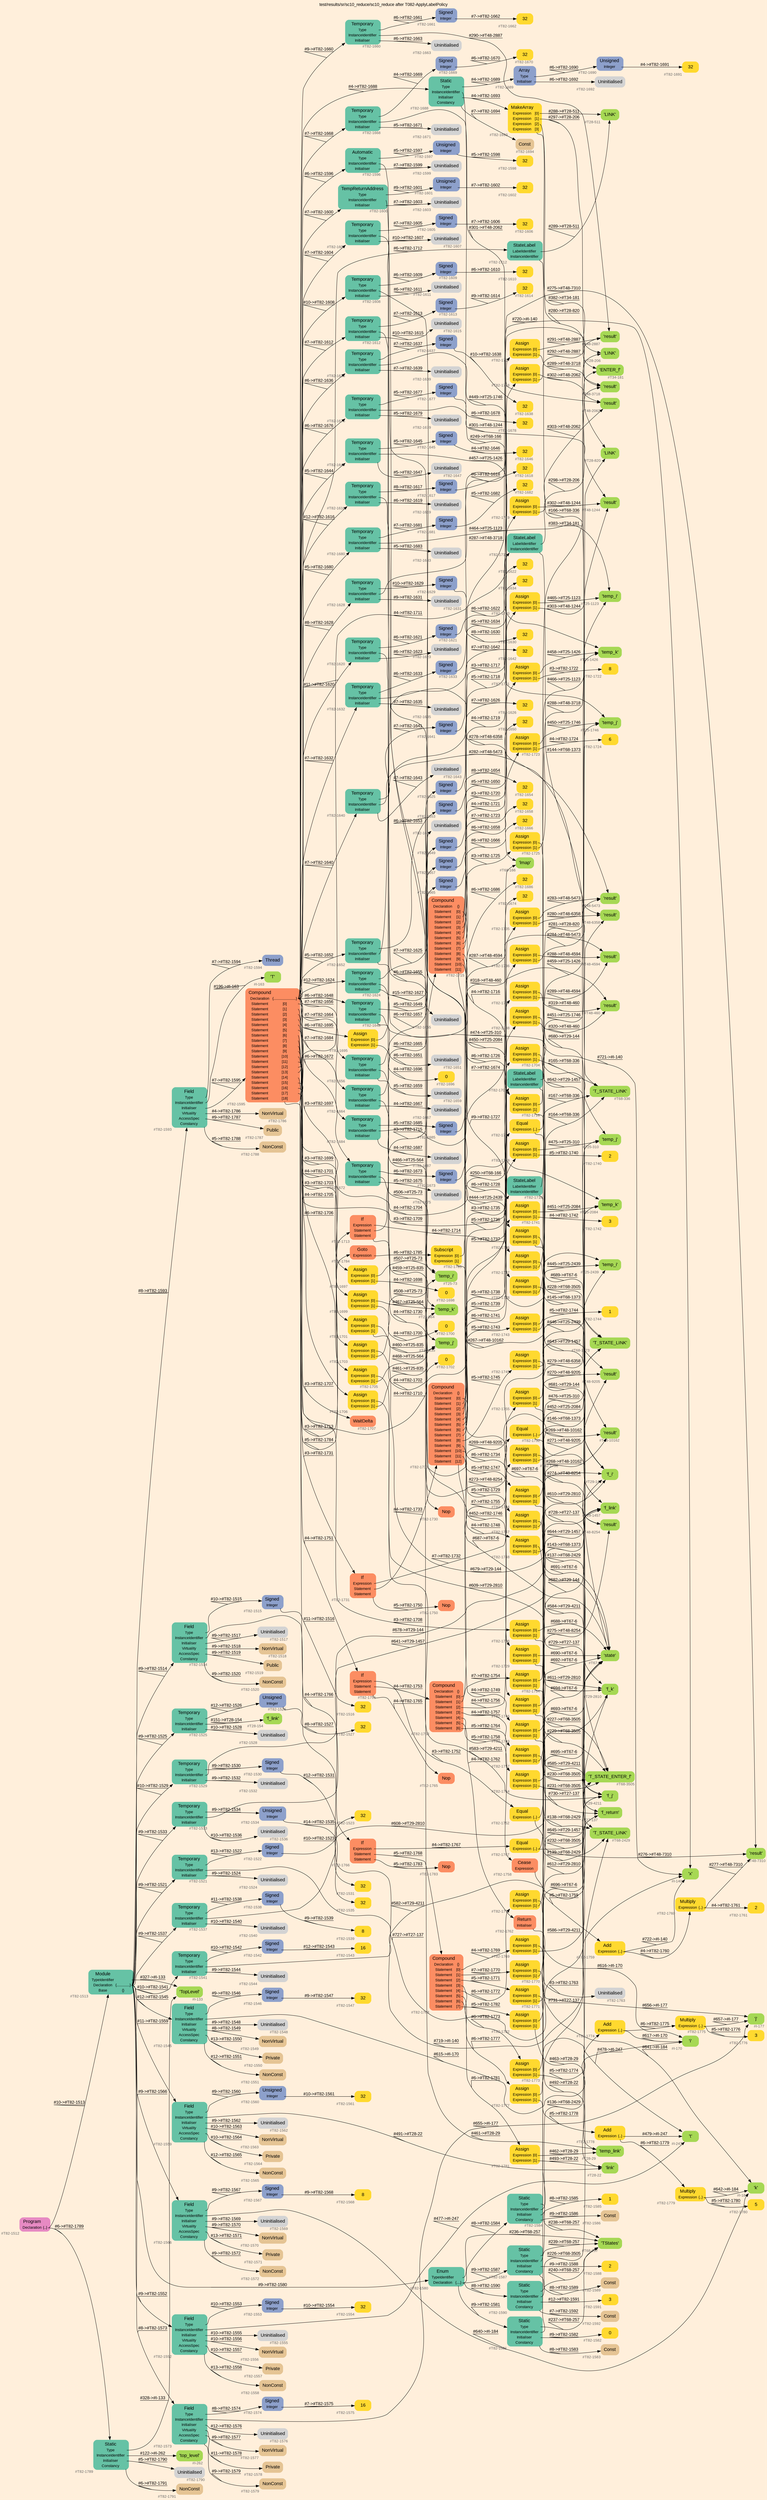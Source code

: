 digraph "test/results/sr/sc10_reduce/sc10_reduce after T082-ApplyLabelPolicy" {
label = "test/results/sr/sc10_reduce/sc10_reduce after T082-ApplyLabelPolicy"
labelloc = t
graph [
    rankdir = "LR"
    ranksep = 0.3
    bgcolor = antiquewhite1
    color = black
    fontcolor = black
    fontname = "Arial"
];
node [
    fontname = "Arial"
];
edge [
    fontname = "Arial"
];

// -------------------- node figure --------------------
// -------- block #T82-1512 ----------
"#T82-1512" [
    fillcolor = "/set28/4"
    xlabel = "#T82-1512"
    fontsize = "12"
    fontcolor = grey40
    shape = "plaintext"
    label = <<TABLE BORDER="0" CELLBORDER="0" CELLSPACING="0">
     <TR><TD><FONT COLOR="black" POINT-SIZE="15">Program</FONT></TD></TR>
     <TR><TD><FONT COLOR="black" POINT-SIZE="12">Declaration</FONT></TD><TD PORT="port0"><FONT COLOR="black" POINT-SIZE="12">{..}</FONT></TD></TR>
    </TABLE>>
    style = "rounded,filled"
];

// -------- block #T82-1513 ----------
"#T82-1513" [
    fillcolor = "/set28/1"
    xlabel = "#T82-1513"
    fontsize = "12"
    fontcolor = grey40
    shape = "plaintext"
    label = <<TABLE BORDER="0" CELLBORDER="0" CELLSPACING="0">
     <TR><TD><FONT COLOR="black" POINT-SIZE="15">Module</FONT></TD></TR>
     <TR><TD><FONT COLOR="black" POINT-SIZE="12">TypeIdentifier</FONT></TD><TD PORT="port0"></TD></TR>
     <TR><TD><FONT COLOR="black" POINT-SIZE="12">Declaration</FONT></TD><TD PORT="port1"><FONT COLOR="black" POINT-SIZE="12">{..............}</FONT></TD></TR>
     <TR><TD><FONT COLOR="black" POINT-SIZE="12">Base</FONT></TD><TD PORT="port2"><FONT COLOR="black" POINT-SIZE="12">{}</FONT></TD></TR>
    </TABLE>>
    style = "rounded,filled"
];

// -------- block #I-133 ----------
"#I-133" [
    fillcolor = "/set28/5"
    xlabel = "#I-133"
    fontsize = "12"
    fontcolor = grey40
    shape = "plaintext"
    label = <<TABLE BORDER="0" CELLBORDER="0" CELLSPACING="0">
     <TR><TD><FONT COLOR="black" POINT-SIZE="15">'TopLevel'</FONT></TD></TR>
    </TABLE>>
    style = "rounded,filled"
];

// -------- block #T82-1514 ----------
"#T82-1514" [
    fillcolor = "/set28/1"
    xlabel = "#T82-1514"
    fontsize = "12"
    fontcolor = grey40
    shape = "plaintext"
    label = <<TABLE BORDER="0" CELLBORDER="0" CELLSPACING="0">
     <TR><TD><FONT COLOR="black" POINT-SIZE="15">Field</FONT></TD></TR>
     <TR><TD><FONT COLOR="black" POINT-SIZE="12">Type</FONT></TD><TD PORT="port0"></TD></TR>
     <TR><TD><FONT COLOR="black" POINT-SIZE="12">InstanceIdentifier</FONT></TD><TD PORT="port1"></TD></TR>
     <TR><TD><FONT COLOR="black" POINT-SIZE="12">Initialiser</FONT></TD><TD PORT="port2"></TD></TR>
     <TR><TD><FONT COLOR="black" POINT-SIZE="12">Virtuality</FONT></TD><TD PORT="port3"></TD></TR>
     <TR><TD><FONT COLOR="black" POINT-SIZE="12">AccessSpec</FONT></TD><TD PORT="port4"></TD></TR>
     <TR><TD><FONT COLOR="black" POINT-SIZE="12">Constancy</FONT></TD><TD PORT="port5"></TD></TR>
    </TABLE>>
    style = "rounded,filled"
];

// -------- block #T82-1515 ----------
"#T82-1515" [
    fillcolor = "/set28/3"
    xlabel = "#T82-1515"
    fontsize = "12"
    fontcolor = grey40
    shape = "plaintext"
    label = <<TABLE BORDER="0" CELLBORDER="0" CELLSPACING="0">
     <TR><TD><FONT COLOR="black" POINT-SIZE="15">Signed</FONT></TD></TR>
     <TR><TD><FONT COLOR="black" POINT-SIZE="12">Integer</FONT></TD><TD PORT="port0"></TD></TR>
    </TABLE>>
    style = "rounded,filled"
];

// -------- block #T82-1516 ----------
"#T82-1516" [
    fillcolor = "/set28/6"
    xlabel = "#T82-1516"
    fontsize = "12"
    fontcolor = grey40
    shape = "plaintext"
    label = <<TABLE BORDER="0" CELLBORDER="0" CELLSPACING="0">
     <TR><TD><FONT COLOR="black" POINT-SIZE="15">32</FONT></TD></TR>
    </TABLE>>
    style = "rounded,filled"
];

// -------- block #I-140 ----------
"#I-140" [
    fillcolor = "/set28/5"
    xlabel = "#I-140"
    fontsize = "12"
    fontcolor = grey40
    shape = "plaintext"
    label = <<TABLE BORDER="0" CELLBORDER="0" CELLSPACING="0">
     <TR><TD><FONT COLOR="black" POINT-SIZE="15">'x'</FONT></TD></TR>
    </TABLE>>
    style = "rounded,filled"
];

// -------- block #T82-1517 ----------
"#T82-1517" [
    xlabel = "#T82-1517"
    fontsize = "12"
    fontcolor = grey40
    shape = "plaintext"
    label = <<TABLE BORDER="0" CELLBORDER="0" CELLSPACING="0">
     <TR><TD><FONT COLOR="black" POINT-SIZE="15">Uninitialised</FONT></TD></TR>
    </TABLE>>
    style = "rounded,filled"
];

// -------- block #T82-1518 ----------
"#T82-1518" [
    fillcolor = "/set28/7"
    xlabel = "#T82-1518"
    fontsize = "12"
    fontcolor = grey40
    shape = "plaintext"
    label = <<TABLE BORDER="0" CELLBORDER="0" CELLSPACING="0">
     <TR><TD><FONT COLOR="black" POINT-SIZE="15">NonVirtual</FONT></TD></TR>
    </TABLE>>
    style = "rounded,filled"
];

// -------- block #T82-1519 ----------
"#T82-1519" [
    fillcolor = "/set28/7"
    xlabel = "#T82-1519"
    fontsize = "12"
    fontcolor = grey40
    shape = "plaintext"
    label = <<TABLE BORDER="0" CELLBORDER="0" CELLSPACING="0">
     <TR><TD><FONT COLOR="black" POINT-SIZE="15">Public</FONT></TD></TR>
    </TABLE>>
    style = "rounded,filled"
];

// -------- block #T82-1520 ----------
"#T82-1520" [
    fillcolor = "/set28/7"
    xlabel = "#T82-1520"
    fontsize = "12"
    fontcolor = grey40
    shape = "plaintext"
    label = <<TABLE BORDER="0" CELLBORDER="0" CELLSPACING="0">
     <TR><TD><FONT COLOR="black" POINT-SIZE="15">NonConst</FONT></TD></TR>
    </TABLE>>
    style = "rounded,filled"
];

// -------- block #T82-1521 ----------
"#T82-1521" [
    fillcolor = "/set28/1"
    xlabel = "#T82-1521"
    fontsize = "12"
    fontcolor = grey40
    shape = "plaintext"
    label = <<TABLE BORDER="0" CELLBORDER="0" CELLSPACING="0">
     <TR><TD><FONT COLOR="black" POINT-SIZE="15">Temporary</FONT></TD></TR>
     <TR><TD><FONT COLOR="black" POINT-SIZE="12">Type</FONT></TD><TD PORT="port0"></TD></TR>
     <TR><TD><FONT COLOR="black" POINT-SIZE="12">InstanceIdentifier</FONT></TD><TD PORT="port1"></TD></TR>
     <TR><TD><FONT COLOR="black" POINT-SIZE="12">Initialiser</FONT></TD><TD PORT="port2"></TD></TR>
    </TABLE>>
    style = "rounded,filled"
];

// -------- block #T82-1522 ----------
"#T82-1522" [
    fillcolor = "/set28/3"
    xlabel = "#T82-1522"
    fontsize = "12"
    fontcolor = grey40
    shape = "plaintext"
    label = <<TABLE BORDER="0" CELLBORDER="0" CELLSPACING="0">
     <TR><TD><FONT COLOR="black" POINT-SIZE="15">Signed</FONT></TD></TR>
     <TR><TD><FONT COLOR="black" POINT-SIZE="12">Integer</FONT></TD><TD PORT="port0"></TD></TR>
    </TABLE>>
    style = "rounded,filled"
];

// -------- block #T82-1523 ----------
"#T82-1523" [
    fillcolor = "/set28/6"
    xlabel = "#T82-1523"
    fontsize = "12"
    fontcolor = grey40
    shape = "plaintext"
    label = <<TABLE BORDER="0" CELLBORDER="0" CELLSPACING="0">
     <TR><TD><FONT COLOR="black" POINT-SIZE="15">32</FONT></TD></TR>
    </TABLE>>
    style = "rounded,filled"
];

// -------- block #T27-137 ----------
"#T27-137" [
    fillcolor = "/set28/5"
    xlabel = "#T27-137"
    fontsize = "12"
    fontcolor = grey40
    shape = "plaintext"
    label = <<TABLE BORDER="0" CELLBORDER="0" CELLSPACING="0">
     <TR><TD><FONT COLOR="black" POINT-SIZE="15">'f_return'</FONT></TD></TR>
    </TABLE>>
    style = "rounded,filled"
];

// -------- block #T82-1524 ----------
"#T82-1524" [
    xlabel = "#T82-1524"
    fontsize = "12"
    fontcolor = grey40
    shape = "plaintext"
    label = <<TABLE BORDER="0" CELLBORDER="0" CELLSPACING="0">
     <TR><TD><FONT COLOR="black" POINT-SIZE="15">Uninitialised</FONT></TD></TR>
    </TABLE>>
    style = "rounded,filled"
];

// -------- block #T82-1525 ----------
"#T82-1525" [
    fillcolor = "/set28/1"
    xlabel = "#T82-1525"
    fontsize = "12"
    fontcolor = grey40
    shape = "plaintext"
    label = <<TABLE BORDER="0" CELLBORDER="0" CELLSPACING="0">
     <TR><TD><FONT COLOR="black" POINT-SIZE="15">Temporary</FONT></TD></TR>
     <TR><TD><FONT COLOR="black" POINT-SIZE="12">Type</FONT></TD><TD PORT="port0"></TD></TR>
     <TR><TD><FONT COLOR="black" POINT-SIZE="12">InstanceIdentifier</FONT></TD><TD PORT="port1"></TD></TR>
     <TR><TD><FONT COLOR="black" POINT-SIZE="12">Initialiser</FONT></TD><TD PORT="port2"></TD></TR>
    </TABLE>>
    style = "rounded,filled"
];

// -------- block #T82-1526 ----------
"#T82-1526" [
    fillcolor = "/set28/3"
    xlabel = "#T82-1526"
    fontsize = "12"
    fontcolor = grey40
    shape = "plaintext"
    label = <<TABLE BORDER="0" CELLBORDER="0" CELLSPACING="0">
     <TR><TD><FONT COLOR="black" POINT-SIZE="15">Unsigned</FONT></TD></TR>
     <TR><TD><FONT COLOR="black" POINT-SIZE="12">Integer</FONT></TD><TD PORT="port0"></TD></TR>
    </TABLE>>
    style = "rounded,filled"
];

// -------- block #T82-1527 ----------
"#T82-1527" [
    fillcolor = "/set28/6"
    xlabel = "#T82-1527"
    fontsize = "12"
    fontcolor = grey40
    shape = "plaintext"
    label = <<TABLE BORDER="0" CELLBORDER="0" CELLSPACING="0">
     <TR><TD><FONT COLOR="black" POINT-SIZE="15">32</FONT></TD></TR>
    </TABLE>>
    style = "rounded,filled"
];

// -------- block #T28-154 ----------
"#T28-154" [
    fillcolor = "/set28/5"
    xlabel = "#T28-154"
    fontsize = "12"
    fontcolor = grey40
    shape = "plaintext"
    label = <<TABLE BORDER="0" CELLBORDER="0" CELLSPACING="0">
     <TR><TD><FONT COLOR="black" POINT-SIZE="15">'f_link'</FONT></TD></TR>
    </TABLE>>
    style = "rounded,filled"
];

// -------- block #T82-1528 ----------
"#T82-1528" [
    xlabel = "#T82-1528"
    fontsize = "12"
    fontcolor = grey40
    shape = "plaintext"
    label = <<TABLE BORDER="0" CELLBORDER="0" CELLSPACING="0">
     <TR><TD><FONT COLOR="black" POINT-SIZE="15">Uninitialised</FONT></TD></TR>
    </TABLE>>
    style = "rounded,filled"
];

// -------- block #T82-1529 ----------
"#T82-1529" [
    fillcolor = "/set28/1"
    xlabel = "#T82-1529"
    fontsize = "12"
    fontcolor = grey40
    shape = "plaintext"
    label = <<TABLE BORDER="0" CELLBORDER="0" CELLSPACING="0">
     <TR><TD><FONT COLOR="black" POINT-SIZE="15">Temporary</FONT></TD></TR>
     <TR><TD><FONT COLOR="black" POINT-SIZE="12">Type</FONT></TD><TD PORT="port0"></TD></TR>
     <TR><TD><FONT COLOR="black" POINT-SIZE="12">InstanceIdentifier</FONT></TD><TD PORT="port1"></TD></TR>
     <TR><TD><FONT COLOR="black" POINT-SIZE="12">Initialiser</FONT></TD><TD PORT="port2"></TD></TR>
    </TABLE>>
    style = "rounded,filled"
];

// -------- block #T82-1530 ----------
"#T82-1530" [
    fillcolor = "/set28/3"
    xlabel = "#T82-1530"
    fontsize = "12"
    fontcolor = grey40
    shape = "plaintext"
    label = <<TABLE BORDER="0" CELLBORDER="0" CELLSPACING="0">
     <TR><TD><FONT COLOR="black" POINT-SIZE="15">Signed</FONT></TD></TR>
     <TR><TD><FONT COLOR="black" POINT-SIZE="12">Integer</FONT></TD><TD PORT="port0"></TD></TR>
    </TABLE>>
    style = "rounded,filled"
];

// -------- block #T82-1531 ----------
"#T82-1531" [
    fillcolor = "/set28/6"
    xlabel = "#T82-1531"
    fontsize = "12"
    fontcolor = grey40
    shape = "plaintext"
    label = <<TABLE BORDER="0" CELLBORDER="0" CELLSPACING="0">
     <TR><TD><FONT COLOR="black" POINT-SIZE="15">32</FONT></TD></TR>
    </TABLE>>
    style = "rounded,filled"
];

// -------- block #T29-144 ----------
"#T29-144" [
    fillcolor = "/set28/5"
    xlabel = "#T29-144"
    fontsize = "12"
    fontcolor = grey40
    shape = "plaintext"
    label = <<TABLE BORDER="0" CELLBORDER="0" CELLSPACING="0">
     <TR><TD><FONT COLOR="black" POINT-SIZE="15">'f_i'</FONT></TD></TR>
    </TABLE>>
    style = "rounded,filled"
];

// -------- block #T82-1532 ----------
"#T82-1532" [
    xlabel = "#T82-1532"
    fontsize = "12"
    fontcolor = grey40
    shape = "plaintext"
    label = <<TABLE BORDER="0" CELLBORDER="0" CELLSPACING="0">
     <TR><TD><FONT COLOR="black" POINT-SIZE="15">Uninitialised</FONT></TD></TR>
    </TABLE>>
    style = "rounded,filled"
];

// -------- block #T82-1533 ----------
"#T82-1533" [
    fillcolor = "/set28/1"
    xlabel = "#T82-1533"
    fontsize = "12"
    fontcolor = grey40
    shape = "plaintext"
    label = <<TABLE BORDER="0" CELLBORDER="0" CELLSPACING="0">
     <TR><TD><FONT COLOR="black" POINT-SIZE="15">Temporary</FONT></TD></TR>
     <TR><TD><FONT COLOR="black" POINT-SIZE="12">Type</FONT></TD><TD PORT="port0"></TD></TR>
     <TR><TD><FONT COLOR="black" POINT-SIZE="12">InstanceIdentifier</FONT></TD><TD PORT="port1"></TD></TR>
     <TR><TD><FONT COLOR="black" POINT-SIZE="12">Initialiser</FONT></TD><TD PORT="port2"></TD></TR>
    </TABLE>>
    style = "rounded,filled"
];

// -------- block #T82-1534 ----------
"#T82-1534" [
    fillcolor = "/set28/3"
    xlabel = "#T82-1534"
    fontsize = "12"
    fontcolor = grey40
    shape = "plaintext"
    label = <<TABLE BORDER="0" CELLBORDER="0" CELLSPACING="0">
     <TR><TD><FONT COLOR="black" POINT-SIZE="15">Unsigned</FONT></TD></TR>
     <TR><TD><FONT COLOR="black" POINT-SIZE="12">Integer</FONT></TD><TD PORT="port0"></TD></TR>
    </TABLE>>
    style = "rounded,filled"
];

// -------- block #T82-1535 ----------
"#T82-1535" [
    fillcolor = "/set28/6"
    xlabel = "#T82-1535"
    fontsize = "12"
    fontcolor = grey40
    shape = "plaintext"
    label = <<TABLE BORDER="0" CELLBORDER="0" CELLSPACING="0">
     <TR><TD><FONT COLOR="black" POINT-SIZE="15">32</FONT></TD></TR>
    </TABLE>>
    style = "rounded,filled"
];

// -------- block #T29-1457 ----------
"#T29-1457" [
    fillcolor = "/set28/5"
    xlabel = "#T29-1457"
    fontsize = "12"
    fontcolor = grey40
    shape = "plaintext"
    label = <<TABLE BORDER="0" CELLBORDER="0" CELLSPACING="0">
     <TR><TD><FONT COLOR="black" POINT-SIZE="15">'f_link'</FONT></TD></TR>
    </TABLE>>
    style = "rounded,filled"
];

// -------- block #T82-1536 ----------
"#T82-1536" [
    xlabel = "#T82-1536"
    fontsize = "12"
    fontcolor = grey40
    shape = "plaintext"
    label = <<TABLE BORDER="0" CELLBORDER="0" CELLSPACING="0">
     <TR><TD><FONT COLOR="black" POINT-SIZE="15">Uninitialised</FONT></TD></TR>
    </TABLE>>
    style = "rounded,filled"
];

// -------- block #T82-1537 ----------
"#T82-1537" [
    fillcolor = "/set28/1"
    xlabel = "#T82-1537"
    fontsize = "12"
    fontcolor = grey40
    shape = "plaintext"
    label = <<TABLE BORDER="0" CELLBORDER="0" CELLSPACING="0">
     <TR><TD><FONT COLOR="black" POINT-SIZE="15">Temporary</FONT></TD></TR>
     <TR><TD><FONT COLOR="black" POINT-SIZE="12">Type</FONT></TD><TD PORT="port0"></TD></TR>
     <TR><TD><FONT COLOR="black" POINT-SIZE="12">InstanceIdentifier</FONT></TD><TD PORT="port1"></TD></TR>
     <TR><TD><FONT COLOR="black" POINT-SIZE="12">Initialiser</FONT></TD><TD PORT="port2"></TD></TR>
    </TABLE>>
    style = "rounded,filled"
];

// -------- block #T82-1538 ----------
"#T82-1538" [
    fillcolor = "/set28/3"
    xlabel = "#T82-1538"
    fontsize = "12"
    fontcolor = grey40
    shape = "plaintext"
    label = <<TABLE BORDER="0" CELLBORDER="0" CELLSPACING="0">
     <TR><TD><FONT COLOR="black" POINT-SIZE="15">Signed</FONT></TD></TR>
     <TR><TD><FONT COLOR="black" POINT-SIZE="12">Integer</FONT></TD><TD PORT="port0"></TD></TR>
    </TABLE>>
    style = "rounded,filled"
];

// -------- block #T82-1539 ----------
"#T82-1539" [
    fillcolor = "/set28/6"
    xlabel = "#T82-1539"
    fontsize = "12"
    fontcolor = grey40
    shape = "plaintext"
    label = <<TABLE BORDER="0" CELLBORDER="0" CELLSPACING="0">
     <TR><TD><FONT COLOR="black" POINT-SIZE="15">8</FONT></TD></TR>
    </TABLE>>
    style = "rounded,filled"
];

// -------- block #T29-2810 ----------
"#T29-2810" [
    fillcolor = "/set28/5"
    xlabel = "#T29-2810"
    fontsize = "12"
    fontcolor = grey40
    shape = "plaintext"
    label = <<TABLE BORDER="0" CELLBORDER="0" CELLSPACING="0">
     <TR><TD><FONT COLOR="black" POINT-SIZE="15">'f_k'</FONT></TD></TR>
    </TABLE>>
    style = "rounded,filled"
];

// -------- block #T82-1540 ----------
"#T82-1540" [
    xlabel = "#T82-1540"
    fontsize = "12"
    fontcolor = grey40
    shape = "plaintext"
    label = <<TABLE BORDER="0" CELLBORDER="0" CELLSPACING="0">
     <TR><TD><FONT COLOR="black" POINT-SIZE="15">Uninitialised</FONT></TD></TR>
    </TABLE>>
    style = "rounded,filled"
];

// -------- block #T82-1541 ----------
"#T82-1541" [
    fillcolor = "/set28/1"
    xlabel = "#T82-1541"
    fontsize = "12"
    fontcolor = grey40
    shape = "plaintext"
    label = <<TABLE BORDER="0" CELLBORDER="0" CELLSPACING="0">
     <TR><TD><FONT COLOR="black" POINT-SIZE="15">Temporary</FONT></TD></TR>
     <TR><TD><FONT COLOR="black" POINT-SIZE="12">Type</FONT></TD><TD PORT="port0"></TD></TR>
     <TR><TD><FONT COLOR="black" POINT-SIZE="12">InstanceIdentifier</FONT></TD><TD PORT="port1"></TD></TR>
     <TR><TD><FONT COLOR="black" POINT-SIZE="12">Initialiser</FONT></TD><TD PORT="port2"></TD></TR>
    </TABLE>>
    style = "rounded,filled"
];

// -------- block #T82-1542 ----------
"#T82-1542" [
    fillcolor = "/set28/3"
    xlabel = "#T82-1542"
    fontsize = "12"
    fontcolor = grey40
    shape = "plaintext"
    label = <<TABLE BORDER="0" CELLBORDER="0" CELLSPACING="0">
     <TR><TD><FONT COLOR="black" POINT-SIZE="15">Signed</FONT></TD></TR>
     <TR><TD><FONT COLOR="black" POINT-SIZE="12">Integer</FONT></TD><TD PORT="port0"></TD></TR>
    </TABLE>>
    style = "rounded,filled"
];

// -------- block #T82-1543 ----------
"#T82-1543" [
    fillcolor = "/set28/6"
    xlabel = "#T82-1543"
    fontsize = "12"
    fontcolor = grey40
    shape = "plaintext"
    label = <<TABLE BORDER="0" CELLBORDER="0" CELLSPACING="0">
     <TR><TD><FONT COLOR="black" POINT-SIZE="15">16</FONT></TD></TR>
    </TABLE>>
    style = "rounded,filled"
];

// -------- block #T29-4211 ----------
"#T29-4211" [
    fillcolor = "/set28/5"
    xlabel = "#T29-4211"
    fontsize = "12"
    fontcolor = grey40
    shape = "plaintext"
    label = <<TABLE BORDER="0" CELLBORDER="0" CELLSPACING="0">
     <TR><TD><FONT COLOR="black" POINT-SIZE="15">'f_j'</FONT></TD></TR>
    </TABLE>>
    style = "rounded,filled"
];

// -------- block #T82-1544 ----------
"#T82-1544" [
    xlabel = "#T82-1544"
    fontsize = "12"
    fontcolor = grey40
    shape = "plaintext"
    label = <<TABLE BORDER="0" CELLBORDER="0" CELLSPACING="0">
     <TR><TD><FONT COLOR="black" POINT-SIZE="15">Uninitialised</FONT></TD></TR>
    </TABLE>>
    style = "rounded,filled"
];

// -------- block #T82-1545 ----------
"#T82-1545" [
    fillcolor = "/set28/1"
    xlabel = "#T82-1545"
    fontsize = "12"
    fontcolor = grey40
    shape = "plaintext"
    label = <<TABLE BORDER="0" CELLBORDER="0" CELLSPACING="0">
     <TR><TD><FONT COLOR="black" POINT-SIZE="15">Field</FONT></TD></TR>
     <TR><TD><FONT COLOR="black" POINT-SIZE="12">Type</FONT></TD><TD PORT="port0"></TD></TR>
     <TR><TD><FONT COLOR="black" POINT-SIZE="12">InstanceIdentifier</FONT></TD><TD PORT="port1"></TD></TR>
     <TR><TD><FONT COLOR="black" POINT-SIZE="12">Initialiser</FONT></TD><TD PORT="port2"></TD></TR>
     <TR><TD><FONT COLOR="black" POINT-SIZE="12">Virtuality</FONT></TD><TD PORT="port3"></TD></TR>
     <TR><TD><FONT COLOR="black" POINT-SIZE="12">AccessSpec</FONT></TD><TD PORT="port4"></TD></TR>
     <TR><TD><FONT COLOR="black" POINT-SIZE="12">Constancy</FONT></TD><TD PORT="port5"></TD></TR>
    </TABLE>>
    style = "rounded,filled"
];

// -------- block #T82-1546 ----------
"#T82-1546" [
    fillcolor = "/set28/3"
    xlabel = "#T82-1546"
    fontsize = "12"
    fontcolor = grey40
    shape = "plaintext"
    label = <<TABLE BORDER="0" CELLBORDER="0" CELLSPACING="0">
     <TR><TD><FONT COLOR="black" POINT-SIZE="15">Signed</FONT></TD></TR>
     <TR><TD><FONT COLOR="black" POINT-SIZE="12">Integer</FONT></TD><TD PORT="port0"></TD></TR>
    </TABLE>>
    style = "rounded,filled"
];

// -------- block #T82-1547 ----------
"#T82-1547" [
    fillcolor = "/set28/6"
    xlabel = "#T82-1547"
    fontsize = "12"
    fontcolor = grey40
    shape = "plaintext"
    label = <<TABLE BORDER="0" CELLBORDER="0" CELLSPACING="0">
     <TR><TD><FONT COLOR="black" POINT-SIZE="15">32</FONT></TD></TR>
    </TABLE>>
    style = "rounded,filled"
];

// -------- block #I-170 ----------
"#I-170" [
    fillcolor = "/set28/5"
    xlabel = "#I-170"
    fontsize = "12"
    fontcolor = grey40
    shape = "plaintext"
    label = <<TABLE BORDER="0" CELLBORDER="0" CELLSPACING="0">
     <TR><TD><FONT COLOR="black" POINT-SIZE="15">'i'</FONT></TD></TR>
    </TABLE>>
    style = "rounded,filled"
];

// -------- block #T82-1548 ----------
"#T82-1548" [
    xlabel = "#T82-1548"
    fontsize = "12"
    fontcolor = grey40
    shape = "plaintext"
    label = <<TABLE BORDER="0" CELLBORDER="0" CELLSPACING="0">
     <TR><TD><FONT COLOR="black" POINT-SIZE="15">Uninitialised</FONT></TD></TR>
    </TABLE>>
    style = "rounded,filled"
];

// -------- block #T82-1549 ----------
"#T82-1549" [
    fillcolor = "/set28/7"
    xlabel = "#T82-1549"
    fontsize = "12"
    fontcolor = grey40
    shape = "plaintext"
    label = <<TABLE BORDER="0" CELLBORDER="0" CELLSPACING="0">
     <TR><TD><FONT COLOR="black" POINT-SIZE="15">NonVirtual</FONT></TD></TR>
    </TABLE>>
    style = "rounded,filled"
];

// -------- block #T82-1550 ----------
"#T82-1550" [
    fillcolor = "/set28/7"
    xlabel = "#T82-1550"
    fontsize = "12"
    fontcolor = grey40
    shape = "plaintext"
    label = <<TABLE BORDER="0" CELLBORDER="0" CELLSPACING="0">
     <TR><TD><FONT COLOR="black" POINT-SIZE="15">Private</FONT></TD></TR>
    </TABLE>>
    style = "rounded,filled"
];

// -------- block #T82-1551 ----------
"#T82-1551" [
    fillcolor = "/set28/7"
    xlabel = "#T82-1551"
    fontsize = "12"
    fontcolor = grey40
    shape = "plaintext"
    label = <<TABLE BORDER="0" CELLBORDER="0" CELLSPACING="0">
     <TR><TD><FONT COLOR="black" POINT-SIZE="15">NonConst</FONT></TD></TR>
    </TABLE>>
    style = "rounded,filled"
];

// -------- block #T82-1552 ----------
"#T82-1552" [
    fillcolor = "/set28/1"
    xlabel = "#T82-1552"
    fontsize = "12"
    fontcolor = grey40
    shape = "plaintext"
    label = <<TABLE BORDER="0" CELLBORDER="0" CELLSPACING="0">
     <TR><TD><FONT COLOR="black" POINT-SIZE="15">Field</FONT></TD></TR>
     <TR><TD><FONT COLOR="black" POINT-SIZE="12">Type</FONT></TD><TD PORT="port0"></TD></TR>
     <TR><TD><FONT COLOR="black" POINT-SIZE="12">InstanceIdentifier</FONT></TD><TD PORT="port1"></TD></TR>
     <TR><TD><FONT COLOR="black" POINT-SIZE="12">Initialiser</FONT></TD><TD PORT="port2"></TD></TR>
     <TR><TD><FONT COLOR="black" POINT-SIZE="12">Virtuality</FONT></TD><TD PORT="port3"></TD></TR>
     <TR><TD><FONT COLOR="black" POINT-SIZE="12">AccessSpec</FONT></TD><TD PORT="port4"></TD></TR>
     <TR><TD><FONT COLOR="black" POINT-SIZE="12">Constancy</FONT></TD><TD PORT="port5"></TD></TR>
    </TABLE>>
    style = "rounded,filled"
];

// -------- block #T82-1553 ----------
"#T82-1553" [
    fillcolor = "/set28/3"
    xlabel = "#T82-1553"
    fontsize = "12"
    fontcolor = grey40
    shape = "plaintext"
    label = <<TABLE BORDER="0" CELLBORDER="0" CELLSPACING="0">
     <TR><TD><FONT COLOR="black" POINT-SIZE="15">Signed</FONT></TD></TR>
     <TR><TD><FONT COLOR="black" POINT-SIZE="12">Integer</FONT></TD><TD PORT="port0"></TD></TR>
    </TABLE>>
    style = "rounded,filled"
];

// -------- block #T82-1554 ----------
"#T82-1554" [
    fillcolor = "/set28/6"
    xlabel = "#T82-1554"
    fontsize = "12"
    fontcolor = grey40
    shape = "plaintext"
    label = <<TABLE BORDER="0" CELLBORDER="0" CELLSPACING="0">
     <TR><TD><FONT COLOR="black" POINT-SIZE="15">32</FONT></TD></TR>
    </TABLE>>
    style = "rounded,filled"
];

// -------- block #I-247 ----------
"#I-247" [
    fillcolor = "/set28/5"
    xlabel = "#I-247"
    fontsize = "12"
    fontcolor = grey40
    shape = "plaintext"
    label = <<TABLE BORDER="0" CELLBORDER="0" CELLSPACING="0">
     <TR><TD><FONT COLOR="black" POINT-SIZE="15">'t'</FONT></TD></TR>
    </TABLE>>
    style = "rounded,filled"
];

// -------- block #T82-1555 ----------
"#T82-1555" [
    xlabel = "#T82-1555"
    fontsize = "12"
    fontcolor = grey40
    shape = "plaintext"
    label = <<TABLE BORDER="0" CELLBORDER="0" CELLSPACING="0">
     <TR><TD><FONT COLOR="black" POINT-SIZE="15">Uninitialised</FONT></TD></TR>
    </TABLE>>
    style = "rounded,filled"
];

// -------- block #T82-1556 ----------
"#T82-1556" [
    fillcolor = "/set28/7"
    xlabel = "#T82-1556"
    fontsize = "12"
    fontcolor = grey40
    shape = "plaintext"
    label = <<TABLE BORDER="0" CELLBORDER="0" CELLSPACING="0">
     <TR><TD><FONT COLOR="black" POINT-SIZE="15">NonVirtual</FONT></TD></TR>
    </TABLE>>
    style = "rounded,filled"
];

// -------- block #T82-1557 ----------
"#T82-1557" [
    fillcolor = "/set28/7"
    xlabel = "#T82-1557"
    fontsize = "12"
    fontcolor = grey40
    shape = "plaintext"
    label = <<TABLE BORDER="0" CELLBORDER="0" CELLSPACING="0">
     <TR><TD><FONT COLOR="black" POINT-SIZE="15">Private</FONT></TD></TR>
    </TABLE>>
    style = "rounded,filled"
];

// -------- block #T82-1558 ----------
"#T82-1558" [
    fillcolor = "/set28/7"
    xlabel = "#T82-1558"
    fontsize = "12"
    fontcolor = grey40
    shape = "plaintext"
    label = <<TABLE BORDER="0" CELLBORDER="0" CELLSPACING="0">
     <TR><TD><FONT COLOR="black" POINT-SIZE="15">NonConst</FONT></TD></TR>
    </TABLE>>
    style = "rounded,filled"
];

// -------- block #T82-1559 ----------
"#T82-1559" [
    fillcolor = "/set28/1"
    xlabel = "#T82-1559"
    fontsize = "12"
    fontcolor = grey40
    shape = "plaintext"
    label = <<TABLE BORDER="0" CELLBORDER="0" CELLSPACING="0">
     <TR><TD><FONT COLOR="black" POINT-SIZE="15">Field</FONT></TD></TR>
     <TR><TD><FONT COLOR="black" POINT-SIZE="12">Type</FONT></TD><TD PORT="port0"></TD></TR>
     <TR><TD><FONT COLOR="black" POINT-SIZE="12">InstanceIdentifier</FONT></TD><TD PORT="port1"></TD></TR>
     <TR><TD><FONT COLOR="black" POINT-SIZE="12">Initialiser</FONT></TD><TD PORT="port2"></TD></TR>
     <TR><TD><FONT COLOR="black" POINT-SIZE="12">Virtuality</FONT></TD><TD PORT="port3"></TD></TR>
     <TR><TD><FONT COLOR="black" POINT-SIZE="12">AccessSpec</FONT></TD><TD PORT="port4"></TD></TR>
     <TR><TD><FONT COLOR="black" POINT-SIZE="12">Constancy</FONT></TD><TD PORT="port5"></TD></TR>
    </TABLE>>
    style = "rounded,filled"
];

// -------- block #T82-1560 ----------
"#T82-1560" [
    fillcolor = "/set28/3"
    xlabel = "#T82-1560"
    fontsize = "12"
    fontcolor = grey40
    shape = "plaintext"
    label = <<TABLE BORDER="0" CELLBORDER="0" CELLSPACING="0">
     <TR><TD><FONT COLOR="black" POINT-SIZE="15">Unsigned</FONT></TD></TR>
     <TR><TD><FONT COLOR="black" POINT-SIZE="12">Integer</FONT></TD><TD PORT="port0"></TD></TR>
    </TABLE>>
    style = "rounded,filled"
];

// -------- block #T82-1561 ----------
"#T82-1561" [
    fillcolor = "/set28/6"
    xlabel = "#T82-1561"
    fontsize = "12"
    fontcolor = grey40
    shape = "plaintext"
    label = <<TABLE BORDER="0" CELLBORDER="0" CELLSPACING="0">
     <TR><TD><FONT COLOR="black" POINT-SIZE="15">32</FONT></TD></TR>
    </TABLE>>
    style = "rounded,filled"
];

// -------- block #T28-22 ----------
"#T28-22" [
    fillcolor = "/set28/5"
    xlabel = "#T28-22"
    fontsize = "12"
    fontcolor = grey40
    shape = "plaintext"
    label = <<TABLE BORDER="0" CELLBORDER="0" CELLSPACING="0">
     <TR><TD><FONT COLOR="black" POINT-SIZE="15">'link'</FONT></TD></TR>
    </TABLE>>
    style = "rounded,filled"
];

// -------- block #T82-1562 ----------
"#T82-1562" [
    xlabel = "#T82-1562"
    fontsize = "12"
    fontcolor = grey40
    shape = "plaintext"
    label = <<TABLE BORDER="0" CELLBORDER="0" CELLSPACING="0">
     <TR><TD><FONT COLOR="black" POINT-SIZE="15">Uninitialised</FONT></TD></TR>
    </TABLE>>
    style = "rounded,filled"
];

// -------- block #T82-1563 ----------
"#T82-1563" [
    fillcolor = "/set28/7"
    xlabel = "#T82-1563"
    fontsize = "12"
    fontcolor = grey40
    shape = "plaintext"
    label = <<TABLE BORDER="0" CELLBORDER="0" CELLSPACING="0">
     <TR><TD><FONT COLOR="black" POINT-SIZE="15">NonVirtual</FONT></TD></TR>
    </TABLE>>
    style = "rounded,filled"
];

// -------- block #T82-1564 ----------
"#T82-1564" [
    fillcolor = "/set28/7"
    xlabel = "#T82-1564"
    fontsize = "12"
    fontcolor = grey40
    shape = "plaintext"
    label = <<TABLE BORDER="0" CELLBORDER="0" CELLSPACING="0">
     <TR><TD><FONT COLOR="black" POINT-SIZE="15">Private</FONT></TD></TR>
    </TABLE>>
    style = "rounded,filled"
];

// -------- block #T82-1565 ----------
"#T82-1565" [
    fillcolor = "/set28/7"
    xlabel = "#T82-1565"
    fontsize = "12"
    fontcolor = grey40
    shape = "plaintext"
    label = <<TABLE BORDER="0" CELLBORDER="0" CELLSPACING="0">
     <TR><TD><FONT COLOR="black" POINT-SIZE="15">NonConst</FONT></TD></TR>
    </TABLE>>
    style = "rounded,filled"
];

// -------- block #T82-1566 ----------
"#T82-1566" [
    fillcolor = "/set28/1"
    xlabel = "#T82-1566"
    fontsize = "12"
    fontcolor = grey40
    shape = "plaintext"
    label = <<TABLE BORDER="0" CELLBORDER="0" CELLSPACING="0">
     <TR><TD><FONT COLOR="black" POINT-SIZE="15">Field</FONT></TD></TR>
     <TR><TD><FONT COLOR="black" POINT-SIZE="12">Type</FONT></TD><TD PORT="port0"></TD></TR>
     <TR><TD><FONT COLOR="black" POINT-SIZE="12">InstanceIdentifier</FONT></TD><TD PORT="port1"></TD></TR>
     <TR><TD><FONT COLOR="black" POINT-SIZE="12">Initialiser</FONT></TD><TD PORT="port2"></TD></TR>
     <TR><TD><FONT COLOR="black" POINT-SIZE="12">Virtuality</FONT></TD><TD PORT="port3"></TD></TR>
     <TR><TD><FONT COLOR="black" POINT-SIZE="12">AccessSpec</FONT></TD><TD PORT="port4"></TD></TR>
     <TR><TD><FONT COLOR="black" POINT-SIZE="12">Constancy</FONT></TD><TD PORT="port5"></TD></TR>
    </TABLE>>
    style = "rounded,filled"
];

// -------- block #T82-1567 ----------
"#T82-1567" [
    fillcolor = "/set28/3"
    xlabel = "#T82-1567"
    fontsize = "12"
    fontcolor = grey40
    shape = "plaintext"
    label = <<TABLE BORDER="0" CELLBORDER="0" CELLSPACING="0">
     <TR><TD><FONT COLOR="black" POINT-SIZE="15">Signed</FONT></TD></TR>
     <TR><TD><FONT COLOR="black" POINT-SIZE="12">Integer</FONT></TD><TD PORT="port0"></TD></TR>
    </TABLE>>
    style = "rounded,filled"
];

// -------- block #T82-1568 ----------
"#T82-1568" [
    fillcolor = "/set28/6"
    xlabel = "#T82-1568"
    fontsize = "12"
    fontcolor = grey40
    shape = "plaintext"
    label = <<TABLE BORDER="0" CELLBORDER="0" CELLSPACING="0">
     <TR><TD><FONT COLOR="black" POINT-SIZE="15">8</FONT></TD></TR>
    </TABLE>>
    style = "rounded,filled"
];

// -------- block #I-184 ----------
"#I-184" [
    fillcolor = "/set28/5"
    xlabel = "#I-184"
    fontsize = "12"
    fontcolor = grey40
    shape = "plaintext"
    label = <<TABLE BORDER="0" CELLBORDER="0" CELLSPACING="0">
     <TR><TD><FONT COLOR="black" POINT-SIZE="15">'k'</FONT></TD></TR>
    </TABLE>>
    style = "rounded,filled"
];

// -------- block #T82-1569 ----------
"#T82-1569" [
    xlabel = "#T82-1569"
    fontsize = "12"
    fontcolor = grey40
    shape = "plaintext"
    label = <<TABLE BORDER="0" CELLBORDER="0" CELLSPACING="0">
     <TR><TD><FONT COLOR="black" POINT-SIZE="15">Uninitialised</FONT></TD></TR>
    </TABLE>>
    style = "rounded,filled"
];

// -------- block #T82-1570 ----------
"#T82-1570" [
    fillcolor = "/set28/7"
    xlabel = "#T82-1570"
    fontsize = "12"
    fontcolor = grey40
    shape = "plaintext"
    label = <<TABLE BORDER="0" CELLBORDER="0" CELLSPACING="0">
     <TR><TD><FONT COLOR="black" POINT-SIZE="15">NonVirtual</FONT></TD></TR>
    </TABLE>>
    style = "rounded,filled"
];

// -------- block #T82-1571 ----------
"#T82-1571" [
    fillcolor = "/set28/7"
    xlabel = "#T82-1571"
    fontsize = "12"
    fontcolor = grey40
    shape = "plaintext"
    label = <<TABLE BORDER="0" CELLBORDER="0" CELLSPACING="0">
     <TR><TD><FONT COLOR="black" POINT-SIZE="15">Private</FONT></TD></TR>
    </TABLE>>
    style = "rounded,filled"
];

// -------- block #T82-1572 ----------
"#T82-1572" [
    fillcolor = "/set28/7"
    xlabel = "#T82-1572"
    fontsize = "12"
    fontcolor = grey40
    shape = "plaintext"
    label = <<TABLE BORDER="0" CELLBORDER="0" CELLSPACING="0">
     <TR><TD><FONT COLOR="black" POINT-SIZE="15">NonConst</FONT></TD></TR>
    </TABLE>>
    style = "rounded,filled"
];

// -------- block #T82-1573 ----------
"#T82-1573" [
    fillcolor = "/set28/1"
    xlabel = "#T82-1573"
    fontsize = "12"
    fontcolor = grey40
    shape = "plaintext"
    label = <<TABLE BORDER="0" CELLBORDER="0" CELLSPACING="0">
     <TR><TD><FONT COLOR="black" POINT-SIZE="15">Field</FONT></TD></TR>
     <TR><TD><FONT COLOR="black" POINT-SIZE="12">Type</FONT></TD><TD PORT="port0"></TD></TR>
     <TR><TD><FONT COLOR="black" POINT-SIZE="12">InstanceIdentifier</FONT></TD><TD PORT="port1"></TD></TR>
     <TR><TD><FONT COLOR="black" POINT-SIZE="12">Initialiser</FONT></TD><TD PORT="port2"></TD></TR>
     <TR><TD><FONT COLOR="black" POINT-SIZE="12">Virtuality</FONT></TD><TD PORT="port3"></TD></TR>
     <TR><TD><FONT COLOR="black" POINT-SIZE="12">AccessSpec</FONT></TD><TD PORT="port4"></TD></TR>
     <TR><TD><FONT COLOR="black" POINT-SIZE="12">Constancy</FONT></TD><TD PORT="port5"></TD></TR>
    </TABLE>>
    style = "rounded,filled"
];

// -------- block #T82-1574 ----------
"#T82-1574" [
    fillcolor = "/set28/3"
    xlabel = "#T82-1574"
    fontsize = "12"
    fontcolor = grey40
    shape = "plaintext"
    label = <<TABLE BORDER="0" CELLBORDER="0" CELLSPACING="0">
     <TR><TD><FONT COLOR="black" POINT-SIZE="15">Signed</FONT></TD></TR>
     <TR><TD><FONT COLOR="black" POINT-SIZE="12">Integer</FONT></TD><TD PORT="port0"></TD></TR>
    </TABLE>>
    style = "rounded,filled"
];

// -------- block #T82-1575 ----------
"#T82-1575" [
    fillcolor = "/set28/6"
    xlabel = "#T82-1575"
    fontsize = "12"
    fontcolor = grey40
    shape = "plaintext"
    label = <<TABLE BORDER="0" CELLBORDER="0" CELLSPACING="0">
     <TR><TD><FONT COLOR="black" POINT-SIZE="15">16</FONT></TD></TR>
    </TABLE>>
    style = "rounded,filled"
];

// -------- block #I-177 ----------
"#I-177" [
    fillcolor = "/set28/5"
    xlabel = "#I-177"
    fontsize = "12"
    fontcolor = grey40
    shape = "plaintext"
    label = <<TABLE BORDER="0" CELLBORDER="0" CELLSPACING="0">
     <TR><TD><FONT COLOR="black" POINT-SIZE="15">'j'</FONT></TD></TR>
    </TABLE>>
    style = "rounded,filled"
];

// -------- block #T82-1576 ----------
"#T82-1576" [
    xlabel = "#T82-1576"
    fontsize = "12"
    fontcolor = grey40
    shape = "plaintext"
    label = <<TABLE BORDER="0" CELLBORDER="0" CELLSPACING="0">
     <TR><TD><FONT COLOR="black" POINT-SIZE="15">Uninitialised</FONT></TD></TR>
    </TABLE>>
    style = "rounded,filled"
];

// -------- block #T82-1577 ----------
"#T82-1577" [
    fillcolor = "/set28/7"
    xlabel = "#T82-1577"
    fontsize = "12"
    fontcolor = grey40
    shape = "plaintext"
    label = <<TABLE BORDER="0" CELLBORDER="0" CELLSPACING="0">
     <TR><TD><FONT COLOR="black" POINT-SIZE="15">NonVirtual</FONT></TD></TR>
    </TABLE>>
    style = "rounded,filled"
];

// -------- block #T82-1578 ----------
"#T82-1578" [
    fillcolor = "/set28/7"
    xlabel = "#T82-1578"
    fontsize = "12"
    fontcolor = grey40
    shape = "plaintext"
    label = <<TABLE BORDER="0" CELLBORDER="0" CELLSPACING="0">
     <TR><TD><FONT COLOR="black" POINT-SIZE="15">Private</FONT></TD></TR>
    </TABLE>>
    style = "rounded,filled"
];

// -------- block #T82-1579 ----------
"#T82-1579" [
    fillcolor = "/set28/7"
    xlabel = "#T82-1579"
    fontsize = "12"
    fontcolor = grey40
    shape = "plaintext"
    label = <<TABLE BORDER="0" CELLBORDER="0" CELLSPACING="0">
     <TR><TD><FONT COLOR="black" POINT-SIZE="15">NonConst</FONT></TD></TR>
    </TABLE>>
    style = "rounded,filled"
];

// -------- block #T82-1580 ----------
"#T82-1580" [
    fillcolor = "/set28/1"
    xlabel = "#T82-1580"
    fontsize = "12"
    fontcolor = grey40
    shape = "plaintext"
    label = <<TABLE BORDER="0" CELLBORDER="0" CELLSPACING="0">
     <TR><TD><FONT COLOR="black" POINT-SIZE="15">Enum</FONT></TD></TR>
     <TR><TD><FONT COLOR="black" POINT-SIZE="12">TypeIdentifier</FONT></TD><TD PORT="port0"></TD></TR>
     <TR><TD><FONT COLOR="black" POINT-SIZE="12">Declaration</FONT></TD><TD PORT="port1"><FONT COLOR="black" POINT-SIZE="12">{....}</FONT></TD></TR>
    </TABLE>>
    style = "rounded,filled"
];

// -------- block #T68-257 ----------
"#T68-257" [
    fillcolor = "/set28/5"
    xlabel = "#T68-257"
    fontsize = "12"
    fontcolor = grey40
    shape = "plaintext"
    label = <<TABLE BORDER="0" CELLBORDER="0" CELLSPACING="0">
     <TR><TD><FONT COLOR="black" POINT-SIZE="15">'TStates'</FONT></TD></TR>
    </TABLE>>
    style = "rounded,filled"
];

// -------- block #T82-1581 ----------
"#T82-1581" [
    fillcolor = "/set28/1"
    xlabel = "#T82-1581"
    fontsize = "12"
    fontcolor = grey40
    shape = "plaintext"
    label = <<TABLE BORDER="0" CELLBORDER="0" CELLSPACING="0">
     <TR><TD><FONT COLOR="black" POINT-SIZE="15">Static</FONT></TD></TR>
     <TR><TD><FONT COLOR="black" POINT-SIZE="12">Type</FONT></TD><TD PORT="port0"></TD></TR>
     <TR><TD><FONT COLOR="black" POINT-SIZE="12">InstanceIdentifier</FONT></TD><TD PORT="port1"></TD></TR>
     <TR><TD><FONT COLOR="black" POINT-SIZE="12">Initialiser</FONT></TD><TD PORT="port2"></TD></TR>
     <TR><TD><FONT COLOR="black" POINT-SIZE="12">Constancy</FONT></TD><TD PORT="port3"></TD></TR>
    </TABLE>>
    style = "rounded,filled"
];

// -------- block #T68-336 ----------
"#T68-336" [
    fillcolor = "/set28/5"
    xlabel = "#T68-336"
    fontsize = "12"
    fontcolor = grey40
    shape = "plaintext"
    label = <<TABLE BORDER="0" CELLBORDER="0" CELLSPACING="0">
     <TR><TD><FONT COLOR="black" POINT-SIZE="15">'T_STATE_LINK'</FONT></TD></TR>
    </TABLE>>
    style = "rounded,filled"
];

// -------- block #T82-1582 ----------
"#T82-1582" [
    fillcolor = "/set28/6"
    xlabel = "#T82-1582"
    fontsize = "12"
    fontcolor = grey40
    shape = "plaintext"
    label = <<TABLE BORDER="0" CELLBORDER="0" CELLSPACING="0">
     <TR><TD><FONT COLOR="black" POINT-SIZE="15">0</FONT></TD></TR>
    </TABLE>>
    style = "rounded,filled"
];

// -------- block #T82-1583 ----------
"#T82-1583" [
    fillcolor = "/set28/7"
    xlabel = "#T82-1583"
    fontsize = "12"
    fontcolor = grey40
    shape = "plaintext"
    label = <<TABLE BORDER="0" CELLBORDER="0" CELLSPACING="0">
     <TR><TD><FONT COLOR="black" POINT-SIZE="15">Const</FONT></TD></TR>
    </TABLE>>
    style = "rounded,filled"
];

// -------- block #T82-1584 ----------
"#T82-1584" [
    fillcolor = "/set28/1"
    xlabel = "#T82-1584"
    fontsize = "12"
    fontcolor = grey40
    shape = "plaintext"
    label = <<TABLE BORDER="0" CELLBORDER="0" CELLSPACING="0">
     <TR><TD><FONT COLOR="black" POINT-SIZE="15">Static</FONT></TD></TR>
     <TR><TD><FONT COLOR="black" POINT-SIZE="12">Type</FONT></TD><TD PORT="port0"></TD></TR>
     <TR><TD><FONT COLOR="black" POINT-SIZE="12">InstanceIdentifier</FONT></TD><TD PORT="port1"></TD></TR>
     <TR><TD><FONT COLOR="black" POINT-SIZE="12">Initialiser</FONT></TD><TD PORT="port2"></TD></TR>
     <TR><TD><FONT COLOR="black" POINT-SIZE="12">Constancy</FONT></TD><TD PORT="port3"></TD></TR>
    </TABLE>>
    style = "rounded,filled"
];

// -------- block #T68-1373 ----------
"#T68-1373" [
    fillcolor = "/set28/5"
    xlabel = "#T68-1373"
    fontsize = "12"
    fontcolor = grey40
    shape = "plaintext"
    label = <<TABLE BORDER="0" CELLBORDER="0" CELLSPACING="0">
     <TR><TD><FONT COLOR="black" POINT-SIZE="15">'T_STATE_LINK'</FONT></TD></TR>
    </TABLE>>
    style = "rounded,filled"
];

// -------- block #T82-1585 ----------
"#T82-1585" [
    fillcolor = "/set28/6"
    xlabel = "#T82-1585"
    fontsize = "12"
    fontcolor = grey40
    shape = "plaintext"
    label = <<TABLE BORDER="0" CELLBORDER="0" CELLSPACING="0">
     <TR><TD><FONT COLOR="black" POINT-SIZE="15">1</FONT></TD></TR>
    </TABLE>>
    style = "rounded,filled"
];

// -------- block #T82-1586 ----------
"#T82-1586" [
    fillcolor = "/set28/7"
    xlabel = "#T82-1586"
    fontsize = "12"
    fontcolor = grey40
    shape = "plaintext"
    label = <<TABLE BORDER="0" CELLBORDER="0" CELLSPACING="0">
     <TR><TD><FONT COLOR="black" POINT-SIZE="15">Const</FONT></TD></TR>
    </TABLE>>
    style = "rounded,filled"
];

// -------- block #T82-1587 ----------
"#T82-1587" [
    fillcolor = "/set28/1"
    xlabel = "#T82-1587"
    fontsize = "12"
    fontcolor = grey40
    shape = "plaintext"
    label = <<TABLE BORDER="0" CELLBORDER="0" CELLSPACING="0">
     <TR><TD><FONT COLOR="black" POINT-SIZE="15">Static</FONT></TD></TR>
     <TR><TD><FONT COLOR="black" POINT-SIZE="12">Type</FONT></TD><TD PORT="port0"></TD></TR>
     <TR><TD><FONT COLOR="black" POINT-SIZE="12">InstanceIdentifier</FONT></TD><TD PORT="port1"></TD></TR>
     <TR><TD><FONT COLOR="black" POINT-SIZE="12">Initialiser</FONT></TD><TD PORT="port2"></TD></TR>
     <TR><TD><FONT COLOR="black" POINT-SIZE="12">Constancy</FONT></TD><TD PORT="port3"></TD></TR>
    </TABLE>>
    style = "rounded,filled"
];

// -------- block #T68-2429 ----------
"#T68-2429" [
    fillcolor = "/set28/5"
    xlabel = "#T68-2429"
    fontsize = "12"
    fontcolor = grey40
    shape = "plaintext"
    label = <<TABLE BORDER="0" CELLBORDER="0" CELLSPACING="0">
     <TR><TD><FONT COLOR="black" POINT-SIZE="15">'T_STATE_LINK'</FONT></TD></TR>
    </TABLE>>
    style = "rounded,filled"
];

// -------- block #T82-1588 ----------
"#T82-1588" [
    fillcolor = "/set28/6"
    xlabel = "#T82-1588"
    fontsize = "12"
    fontcolor = grey40
    shape = "plaintext"
    label = <<TABLE BORDER="0" CELLBORDER="0" CELLSPACING="0">
     <TR><TD><FONT COLOR="black" POINT-SIZE="15">2</FONT></TD></TR>
    </TABLE>>
    style = "rounded,filled"
];

// -------- block #T82-1589 ----------
"#T82-1589" [
    fillcolor = "/set28/7"
    xlabel = "#T82-1589"
    fontsize = "12"
    fontcolor = grey40
    shape = "plaintext"
    label = <<TABLE BORDER="0" CELLBORDER="0" CELLSPACING="0">
     <TR><TD><FONT COLOR="black" POINT-SIZE="15">Const</FONT></TD></TR>
    </TABLE>>
    style = "rounded,filled"
];

// -------- block #T82-1590 ----------
"#T82-1590" [
    fillcolor = "/set28/1"
    xlabel = "#T82-1590"
    fontsize = "12"
    fontcolor = grey40
    shape = "plaintext"
    label = <<TABLE BORDER="0" CELLBORDER="0" CELLSPACING="0">
     <TR><TD><FONT COLOR="black" POINT-SIZE="15">Static</FONT></TD></TR>
     <TR><TD><FONT COLOR="black" POINT-SIZE="12">Type</FONT></TD><TD PORT="port0"></TD></TR>
     <TR><TD><FONT COLOR="black" POINT-SIZE="12">InstanceIdentifier</FONT></TD><TD PORT="port1"></TD></TR>
     <TR><TD><FONT COLOR="black" POINT-SIZE="12">Initialiser</FONT></TD><TD PORT="port2"></TD></TR>
     <TR><TD><FONT COLOR="black" POINT-SIZE="12">Constancy</FONT></TD><TD PORT="port3"></TD></TR>
    </TABLE>>
    style = "rounded,filled"
];

// -------- block #T68-3505 ----------
"#T68-3505" [
    fillcolor = "/set28/5"
    xlabel = "#T68-3505"
    fontsize = "12"
    fontcolor = grey40
    shape = "plaintext"
    label = <<TABLE BORDER="0" CELLBORDER="0" CELLSPACING="0">
     <TR><TD><FONT COLOR="black" POINT-SIZE="15">'T_STATE_ENTER_f'</FONT></TD></TR>
    </TABLE>>
    style = "rounded,filled"
];

// -------- block #T82-1591 ----------
"#T82-1591" [
    fillcolor = "/set28/6"
    xlabel = "#T82-1591"
    fontsize = "12"
    fontcolor = grey40
    shape = "plaintext"
    label = <<TABLE BORDER="0" CELLBORDER="0" CELLSPACING="0">
     <TR><TD><FONT COLOR="black" POINT-SIZE="15">3</FONT></TD></TR>
    </TABLE>>
    style = "rounded,filled"
];

// -------- block #T82-1592 ----------
"#T82-1592" [
    fillcolor = "/set28/7"
    xlabel = "#T82-1592"
    fontsize = "12"
    fontcolor = grey40
    shape = "plaintext"
    label = <<TABLE BORDER="0" CELLBORDER="0" CELLSPACING="0">
     <TR><TD><FONT COLOR="black" POINT-SIZE="15">Const</FONT></TD></TR>
    </TABLE>>
    style = "rounded,filled"
];

// -------- block #T82-1593 ----------
"#T82-1593" [
    fillcolor = "/set28/1"
    xlabel = "#T82-1593"
    fontsize = "12"
    fontcolor = grey40
    shape = "plaintext"
    label = <<TABLE BORDER="0" CELLBORDER="0" CELLSPACING="0">
     <TR><TD><FONT COLOR="black" POINT-SIZE="15">Field</FONT></TD></TR>
     <TR><TD><FONT COLOR="black" POINT-SIZE="12">Type</FONT></TD><TD PORT="port0"></TD></TR>
     <TR><TD><FONT COLOR="black" POINT-SIZE="12">InstanceIdentifier</FONT></TD><TD PORT="port1"></TD></TR>
     <TR><TD><FONT COLOR="black" POINT-SIZE="12">Initialiser</FONT></TD><TD PORT="port2"></TD></TR>
     <TR><TD><FONT COLOR="black" POINT-SIZE="12">Virtuality</FONT></TD><TD PORT="port3"></TD></TR>
     <TR><TD><FONT COLOR="black" POINT-SIZE="12">AccessSpec</FONT></TD><TD PORT="port4"></TD></TR>
     <TR><TD><FONT COLOR="black" POINT-SIZE="12">Constancy</FONT></TD><TD PORT="port5"></TD></TR>
    </TABLE>>
    style = "rounded,filled"
];

// -------- block #T82-1594 ----------
"#T82-1594" [
    fillcolor = "/set28/3"
    xlabel = "#T82-1594"
    fontsize = "12"
    fontcolor = grey40
    shape = "plaintext"
    label = <<TABLE BORDER="0" CELLBORDER="0" CELLSPACING="0">
     <TR><TD><FONT COLOR="black" POINT-SIZE="15">Thread</FONT></TD></TR>
    </TABLE>>
    style = "rounded,filled"
];

// -------- block #I-163 ----------
"#I-163" [
    fillcolor = "/set28/5"
    xlabel = "#I-163"
    fontsize = "12"
    fontcolor = grey40
    shape = "plaintext"
    label = <<TABLE BORDER="0" CELLBORDER="0" CELLSPACING="0">
     <TR><TD><FONT COLOR="black" POINT-SIZE="15">'T'</FONT></TD></TR>
    </TABLE>>
    style = "rounded,filled"
];

// -------- block #T82-1595 ----------
"#T82-1595" [
    fillcolor = "/set28/2"
    xlabel = "#T82-1595"
    fontsize = "12"
    fontcolor = grey40
    shape = "plaintext"
    label = <<TABLE BORDER="0" CELLBORDER="0" CELLSPACING="0">
     <TR><TD><FONT COLOR="black" POINT-SIZE="15">Compound</FONT></TD></TR>
     <TR><TD><FONT COLOR="black" POINT-SIZE="12">Declaration</FONT></TD><TD PORT="port0"><FONT COLOR="black" POINT-SIZE="12">{........................}</FONT></TD></TR>
     <TR><TD><FONT COLOR="black" POINT-SIZE="12">Statement</FONT></TD><TD PORT="port1"><FONT COLOR="black" POINT-SIZE="12">[0]</FONT></TD></TR>
     <TR><TD><FONT COLOR="black" POINT-SIZE="12">Statement</FONT></TD><TD PORT="port2"><FONT COLOR="black" POINT-SIZE="12">[1]</FONT></TD></TR>
     <TR><TD><FONT COLOR="black" POINT-SIZE="12">Statement</FONT></TD><TD PORT="port3"><FONT COLOR="black" POINT-SIZE="12">[2]</FONT></TD></TR>
     <TR><TD><FONT COLOR="black" POINT-SIZE="12">Statement</FONT></TD><TD PORT="port4"><FONT COLOR="black" POINT-SIZE="12">[3]</FONT></TD></TR>
     <TR><TD><FONT COLOR="black" POINT-SIZE="12">Statement</FONT></TD><TD PORT="port5"><FONT COLOR="black" POINT-SIZE="12">[4]</FONT></TD></TR>
     <TR><TD><FONT COLOR="black" POINT-SIZE="12">Statement</FONT></TD><TD PORT="port6"><FONT COLOR="black" POINT-SIZE="12">[5]</FONT></TD></TR>
     <TR><TD><FONT COLOR="black" POINT-SIZE="12">Statement</FONT></TD><TD PORT="port7"><FONT COLOR="black" POINT-SIZE="12">[6]</FONT></TD></TR>
     <TR><TD><FONT COLOR="black" POINT-SIZE="12">Statement</FONT></TD><TD PORT="port8"><FONT COLOR="black" POINT-SIZE="12">[7]</FONT></TD></TR>
     <TR><TD><FONT COLOR="black" POINT-SIZE="12">Statement</FONT></TD><TD PORT="port9"><FONT COLOR="black" POINT-SIZE="12">[8]</FONT></TD></TR>
     <TR><TD><FONT COLOR="black" POINT-SIZE="12">Statement</FONT></TD><TD PORT="port10"><FONT COLOR="black" POINT-SIZE="12">[9]</FONT></TD></TR>
     <TR><TD><FONT COLOR="black" POINT-SIZE="12">Statement</FONT></TD><TD PORT="port11"><FONT COLOR="black" POINT-SIZE="12">[10]</FONT></TD></TR>
     <TR><TD><FONT COLOR="black" POINT-SIZE="12">Statement</FONT></TD><TD PORT="port12"><FONT COLOR="black" POINT-SIZE="12">[11]</FONT></TD></TR>
     <TR><TD><FONT COLOR="black" POINT-SIZE="12">Statement</FONT></TD><TD PORT="port13"><FONT COLOR="black" POINT-SIZE="12">[12]</FONT></TD></TR>
     <TR><TD><FONT COLOR="black" POINT-SIZE="12">Statement</FONT></TD><TD PORT="port14"><FONT COLOR="black" POINT-SIZE="12">[13]</FONT></TD></TR>
     <TR><TD><FONT COLOR="black" POINT-SIZE="12">Statement</FONT></TD><TD PORT="port15"><FONT COLOR="black" POINT-SIZE="12">[14]</FONT></TD></TR>
     <TR><TD><FONT COLOR="black" POINT-SIZE="12">Statement</FONT></TD><TD PORT="port16"><FONT COLOR="black" POINT-SIZE="12">[15]</FONT></TD></TR>
     <TR><TD><FONT COLOR="black" POINT-SIZE="12">Statement</FONT></TD><TD PORT="port17"><FONT COLOR="black" POINT-SIZE="12">[16]</FONT></TD></TR>
     <TR><TD><FONT COLOR="black" POINT-SIZE="12">Statement</FONT></TD><TD PORT="port18"><FONT COLOR="black" POINT-SIZE="12">[17]</FONT></TD></TR>
     <TR><TD><FONT COLOR="black" POINT-SIZE="12">Statement</FONT></TD><TD PORT="port19"><FONT COLOR="black" POINT-SIZE="12">[18]</FONT></TD></TR>
    </TABLE>>
    style = "rounded,filled"
];

// -------- block #T82-1596 ----------
"#T82-1596" [
    fillcolor = "/set28/1"
    xlabel = "#T82-1596"
    fontsize = "12"
    fontcolor = grey40
    shape = "plaintext"
    label = <<TABLE BORDER="0" CELLBORDER="0" CELLSPACING="0">
     <TR><TD><FONT COLOR="black" POINT-SIZE="15">Automatic</FONT></TD></TR>
     <TR><TD><FONT COLOR="black" POINT-SIZE="12">Type</FONT></TD><TD PORT="port0"></TD></TR>
     <TR><TD><FONT COLOR="black" POINT-SIZE="12">InstanceIdentifier</FONT></TD><TD PORT="port1"></TD></TR>
     <TR><TD><FONT COLOR="black" POINT-SIZE="12">Initialiser</FONT></TD><TD PORT="port2"></TD></TR>
    </TABLE>>
    style = "rounded,filled"
];

// -------- block #T82-1597 ----------
"#T82-1597" [
    fillcolor = "/set28/3"
    xlabel = "#T82-1597"
    fontsize = "12"
    fontcolor = grey40
    shape = "plaintext"
    label = <<TABLE BORDER="0" CELLBORDER="0" CELLSPACING="0">
     <TR><TD><FONT COLOR="black" POINT-SIZE="15">Unsigned</FONT></TD></TR>
     <TR><TD><FONT COLOR="black" POINT-SIZE="12">Integer</FONT></TD><TD PORT="port0"></TD></TR>
    </TABLE>>
    style = "rounded,filled"
];

// -------- block #T82-1598 ----------
"#T82-1598" [
    fillcolor = "/set28/6"
    xlabel = "#T82-1598"
    fontsize = "12"
    fontcolor = grey40
    shape = "plaintext"
    label = <<TABLE BORDER="0" CELLBORDER="0" CELLSPACING="0">
     <TR><TD><FONT COLOR="black" POINT-SIZE="15">32</FONT></TD></TR>
    </TABLE>>
    style = "rounded,filled"
];

// -------- block #T67-6 ----------
"#T67-6" [
    fillcolor = "/set28/5"
    xlabel = "#T67-6"
    fontsize = "12"
    fontcolor = grey40
    shape = "plaintext"
    label = <<TABLE BORDER="0" CELLBORDER="0" CELLSPACING="0">
     <TR><TD><FONT COLOR="black" POINT-SIZE="15">'state'</FONT></TD></TR>
    </TABLE>>
    style = "rounded,filled"
];

// -------- block #T82-1599 ----------
"#T82-1599" [
    xlabel = "#T82-1599"
    fontsize = "12"
    fontcolor = grey40
    shape = "plaintext"
    label = <<TABLE BORDER="0" CELLBORDER="0" CELLSPACING="0">
     <TR><TD><FONT COLOR="black" POINT-SIZE="15">Uninitialised</FONT></TD></TR>
    </TABLE>>
    style = "rounded,filled"
];

// -------- block #T82-1600 ----------
"#T82-1600" [
    fillcolor = "/set28/1"
    xlabel = "#T82-1600"
    fontsize = "12"
    fontcolor = grey40
    shape = "plaintext"
    label = <<TABLE BORDER="0" CELLBORDER="0" CELLSPACING="0">
     <TR><TD><FONT COLOR="black" POINT-SIZE="15">TempReturnAddress</FONT></TD></TR>
     <TR><TD><FONT COLOR="black" POINT-SIZE="12">Type</FONT></TD><TD PORT="port0"></TD></TR>
     <TR><TD><FONT COLOR="black" POINT-SIZE="12">InstanceIdentifier</FONT></TD><TD PORT="port1"></TD></TR>
     <TR><TD><FONT COLOR="black" POINT-SIZE="12">Initialiser</FONT></TD><TD PORT="port2"></TD></TR>
    </TABLE>>
    style = "rounded,filled"
];

// -------- block #T82-1601 ----------
"#T82-1601" [
    fillcolor = "/set28/3"
    xlabel = "#T82-1601"
    fontsize = "12"
    fontcolor = grey40
    shape = "plaintext"
    label = <<TABLE BORDER="0" CELLBORDER="0" CELLSPACING="0">
     <TR><TD><FONT COLOR="black" POINT-SIZE="15">Unsigned</FONT></TD></TR>
     <TR><TD><FONT COLOR="black" POINT-SIZE="12">Integer</FONT></TD><TD PORT="port0"></TD></TR>
    </TABLE>>
    style = "rounded,filled"
];

// -------- block #T82-1602 ----------
"#T82-1602" [
    fillcolor = "/set28/6"
    xlabel = "#T82-1602"
    fontsize = "12"
    fontcolor = grey40
    shape = "plaintext"
    label = <<TABLE BORDER="0" CELLBORDER="0" CELLSPACING="0">
     <TR><TD><FONT COLOR="black" POINT-SIZE="15">32</FONT></TD></TR>
    </TABLE>>
    style = "rounded,filled"
];

// -------- block #T28-29 ----------
"#T28-29" [
    fillcolor = "/set28/5"
    xlabel = "#T28-29"
    fontsize = "12"
    fontcolor = grey40
    shape = "plaintext"
    label = <<TABLE BORDER="0" CELLBORDER="0" CELLSPACING="0">
     <TR><TD><FONT COLOR="black" POINT-SIZE="15">'temp_link'</FONT></TD></TR>
    </TABLE>>
    style = "rounded,filled"
];

// -------- block #T82-1603 ----------
"#T82-1603" [
    xlabel = "#T82-1603"
    fontsize = "12"
    fontcolor = grey40
    shape = "plaintext"
    label = <<TABLE BORDER="0" CELLBORDER="0" CELLSPACING="0">
     <TR><TD><FONT COLOR="black" POINT-SIZE="15">Uninitialised</FONT></TD></TR>
    </TABLE>>
    style = "rounded,filled"
];

// -------- block #T82-1604 ----------
"#T82-1604" [
    fillcolor = "/set28/1"
    xlabel = "#T82-1604"
    fontsize = "12"
    fontcolor = grey40
    shape = "plaintext"
    label = <<TABLE BORDER="0" CELLBORDER="0" CELLSPACING="0">
     <TR><TD><FONT COLOR="black" POINT-SIZE="15">Temporary</FONT></TD></TR>
     <TR><TD><FONT COLOR="black" POINT-SIZE="12">Type</FONT></TD><TD PORT="port0"></TD></TR>
     <TR><TD><FONT COLOR="black" POINT-SIZE="12">InstanceIdentifier</FONT></TD><TD PORT="port1"></TD></TR>
     <TR><TD><FONT COLOR="black" POINT-SIZE="12">Initialiser</FONT></TD><TD PORT="port2"></TD></TR>
    </TABLE>>
    style = "rounded,filled"
];

// -------- block #T82-1605 ----------
"#T82-1605" [
    fillcolor = "/set28/3"
    xlabel = "#T82-1605"
    fontsize = "12"
    fontcolor = grey40
    shape = "plaintext"
    label = <<TABLE BORDER="0" CELLBORDER="0" CELLSPACING="0">
     <TR><TD><FONT COLOR="black" POINT-SIZE="15">Signed</FONT></TD></TR>
     <TR><TD><FONT COLOR="black" POINT-SIZE="12">Integer</FONT></TD><TD PORT="port0"></TD></TR>
    </TABLE>>
    style = "rounded,filled"
];

// -------- block #T82-1606 ----------
"#T82-1606" [
    fillcolor = "/set28/6"
    xlabel = "#T82-1606"
    fontsize = "12"
    fontcolor = grey40
    shape = "plaintext"
    label = <<TABLE BORDER="0" CELLBORDER="0" CELLSPACING="0">
     <TR><TD><FONT COLOR="black" POINT-SIZE="15">32</FONT></TD></TR>
    </TABLE>>
    style = "rounded,filled"
];

// -------- block #T48-10162 ----------
"#T48-10162" [
    fillcolor = "/set28/5"
    xlabel = "#T48-10162"
    fontsize = "12"
    fontcolor = grey40
    shape = "plaintext"
    label = <<TABLE BORDER="0" CELLBORDER="0" CELLSPACING="0">
     <TR><TD><FONT COLOR="black" POINT-SIZE="15">'result'</FONT></TD></TR>
    </TABLE>>
    style = "rounded,filled"
];

// -------- block #T82-1607 ----------
"#T82-1607" [
    xlabel = "#T82-1607"
    fontsize = "12"
    fontcolor = grey40
    shape = "plaintext"
    label = <<TABLE BORDER="0" CELLBORDER="0" CELLSPACING="0">
     <TR><TD><FONT COLOR="black" POINT-SIZE="15">Uninitialised</FONT></TD></TR>
    </TABLE>>
    style = "rounded,filled"
];

// -------- block #T82-1608 ----------
"#T82-1608" [
    fillcolor = "/set28/1"
    xlabel = "#T82-1608"
    fontsize = "12"
    fontcolor = grey40
    shape = "plaintext"
    label = <<TABLE BORDER="0" CELLBORDER="0" CELLSPACING="0">
     <TR><TD><FONT COLOR="black" POINT-SIZE="15">Temporary</FONT></TD></TR>
     <TR><TD><FONT COLOR="black" POINT-SIZE="12">Type</FONT></TD><TD PORT="port0"></TD></TR>
     <TR><TD><FONT COLOR="black" POINT-SIZE="12">InstanceIdentifier</FONT></TD><TD PORT="port1"></TD></TR>
     <TR><TD><FONT COLOR="black" POINT-SIZE="12">Initialiser</FONT></TD><TD PORT="port2"></TD></TR>
    </TABLE>>
    style = "rounded,filled"
];

// -------- block #T82-1609 ----------
"#T82-1609" [
    fillcolor = "/set28/3"
    xlabel = "#T82-1609"
    fontsize = "12"
    fontcolor = grey40
    shape = "plaintext"
    label = <<TABLE BORDER="0" CELLBORDER="0" CELLSPACING="0">
     <TR><TD><FONT COLOR="black" POINT-SIZE="15">Signed</FONT></TD></TR>
     <TR><TD><FONT COLOR="black" POINT-SIZE="12">Integer</FONT></TD><TD PORT="port0"></TD></TR>
    </TABLE>>
    style = "rounded,filled"
];

// -------- block #T82-1610 ----------
"#T82-1610" [
    fillcolor = "/set28/6"
    xlabel = "#T82-1610"
    fontsize = "12"
    fontcolor = grey40
    shape = "plaintext"
    label = <<TABLE BORDER="0" CELLBORDER="0" CELLSPACING="0">
     <TR><TD><FONT COLOR="black" POINT-SIZE="15">32</FONT></TD></TR>
    </TABLE>>
    style = "rounded,filled"
];

// -------- block #T25-2439 ----------
"#T25-2439" [
    fillcolor = "/set28/5"
    xlabel = "#T25-2439"
    fontsize = "12"
    fontcolor = grey40
    shape = "plaintext"
    label = <<TABLE BORDER="0" CELLBORDER="0" CELLSPACING="0">
     <TR><TD><FONT COLOR="black" POINT-SIZE="15">'temp_i'</FONT></TD></TR>
    </TABLE>>
    style = "rounded,filled"
];

// -------- block #T82-1611 ----------
"#T82-1611" [
    xlabel = "#T82-1611"
    fontsize = "12"
    fontcolor = grey40
    shape = "plaintext"
    label = <<TABLE BORDER="0" CELLBORDER="0" CELLSPACING="0">
     <TR><TD><FONT COLOR="black" POINT-SIZE="15">Uninitialised</FONT></TD></TR>
    </TABLE>>
    style = "rounded,filled"
];

// -------- block #T82-1612 ----------
"#T82-1612" [
    fillcolor = "/set28/1"
    xlabel = "#T82-1612"
    fontsize = "12"
    fontcolor = grey40
    shape = "plaintext"
    label = <<TABLE BORDER="0" CELLBORDER="0" CELLSPACING="0">
     <TR><TD><FONT COLOR="black" POINT-SIZE="15">Temporary</FONT></TD></TR>
     <TR><TD><FONT COLOR="black" POINT-SIZE="12">Type</FONT></TD><TD PORT="port0"></TD></TR>
     <TR><TD><FONT COLOR="black" POINT-SIZE="12">InstanceIdentifier</FONT></TD><TD PORT="port1"></TD></TR>
     <TR><TD><FONT COLOR="black" POINT-SIZE="12">Initialiser</FONT></TD><TD PORT="port2"></TD></TR>
    </TABLE>>
    style = "rounded,filled"
];

// -------- block #T82-1613 ----------
"#T82-1613" [
    fillcolor = "/set28/3"
    xlabel = "#T82-1613"
    fontsize = "12"
    fontcolor = grey40
    shape = "plaintext"
    label = <<TABLE BORDER="0" CELLBORDER="0" CELLSPACING="0">
     <TR><TD><FONT COLOR="black" POINT-SIZE="15">Signed</FONT></TD></TR>
     <TR><TD><FONT COLOR="black" POINT-SIZE="12">Integer</FONT></TD><TD PORT="port0"></TD></TR>
    </TABLE>>
    style = "rounded,filled"
];

// -------- block #T82-1614 ----------
"#T82-1614" [
    fillcolor = "/set28/6"
    xlabel = "#T82-1614"
    fontsize = "12"
    fontcolor = grey40
    shape = "plaintext"
    label = <<TABLE BORDER="0" CELLBORDER="0" CELLSPACING="0">
     <TR><TD><FONT COLOR="black" POINT-SIZE="15">32</FONT></TD></TR>
    </TABLE>>
    style = "rounded,filled"
];

// -------- block #T48-9205 ----------
"#T48-9205" [
    fillcolor = "/set28/5"
    xlabel = "#T48-9205"
    fontsize = "12"
    fontcolor = grey40
    shape = "plaintext"
    label = <<TABLE BORDER="0" CELLBORDER="0" CELLSPACING="0">
     <TR><TD><FONT COLOR="black" POINT-SIZE="15">'result'</FONT></TD></TR>
    </TABLE>>
    style = "rounded,filled"
];

// -------- block #T82-1615 ----------
"#T82-1615" [
    xlabel = "#T82-1615"
    fontsize = "12"
    fontcolor = grey40
    shape = "plaintext"
    label = <<TABLE BORDER="0" CELLBORDER="0" CELLSPACING="0">
     <TR><TD><FONT COLOR="black" POINT-SIZE="15">Uninitialised</FONT></TD></TR>
    </TABLE>>
    style = "rounded,filled"
];

// -------- block #T82-1616 ----------
"#T82-1616" [
    fillcolor = "/set28/1"
    xlabel = "#T82-1616"
    fontsize = "12"
    fontcolor = grey40
    shape = "plaintext"
    label = <<TABLE BORDER="0" CELLBORDER="0" CELLSPACING="0">
     <TR><TD><FONT COLOR="black" POINT-SIZE="15">Temporary</FONT></TD></TR>
     <TR><TD><FONT COLOR="black" POINT-SIZE="12">Type</FONT></TD><TD PORT="port0"></TD></TR>
     <TR><TD><FONT COLOR="black" POINT-SIZE="12">InstanceIdentifier</FONT></TD><TD PORT="port1"></TD></TR>
     <TR><TD><FONT COLOR="black" POINT-SIZE="12">Initialiser</FONT></TD><TD PORT="port2"></TD></TR>
    </TABLE>>
    style = "rounded,filled"
];

// -------- block #T82-1617 ----------
"#T82-1617" [
    fillcolor = "/set28/3"
    xlabel = "#T82-1617"
    fontsize = "12"
    fontcolor = grey40
    shape = "plaintext"
    label = <<TABLE BORDER="0" CELLBORDER="0" CELLSPACING="0">
     <TR><TD><FONT COLOR="black" POINT-SIZE="15">Signed</FONT></TD></TR>
     <TR><TD><FONT COLOR="black" POINT-SIZE="12">Integer</FONT></TD><TD PORT="port0"></TD></TR>
    </TABLE>>
    style = "rounded,filled"
];

// -------- block #T82-1618 ----------
"#T82-1618" [
    fillcolor = "/set28/6"
    xlabel = "#T82-1618"
    fontsize = "12"
    fontcolor = grey40
    shape = "plaintext"
    label = <<TABLE BORDER="0" CELLBORDER="0" CELLSPACING="0">
     <TR><TD><FONT COLOR="black" POINT-SIZE="15">32</FONT></TD></TR>
    </TABLE>>
    style = "rounded,filled"
];

// -------- block #T25-2084 ----------
"#T25-2084" [
    fillcolor = "/set28/5"
    xlabel = "#T25-2084"
    fontsize = "12"
    fontcolor = grey40
    shape = "plaintext"
    label = <<TABLE BORDER="0" CELLBORDER="0" CELLSPACING="0">
     <TR><TD><FONT COLOR="black" POINT-SIZE="15">'temp_k'</FONT></TD></TR>
    </TABLE>>
    style = "rounded,filled"
];

// -------- block #T82-1619 ----------
"#T82-1619" [
    xlabel = "#T82-1619"
    fontsize = "12"
    fontcolor = grey40
    shape = "plaintext"
    label = <<TABLE BORDER="0" CELLBORDER="0" CELLSPACING="0">
     <TR><TD><FONT COLOR="black" POINT-SIZE="15">Uninitialised</FONT></TD></TR>
    </TABLE>>
    style = "rounded,filled"
];

// -------- block #T82-1620 ----------
"#T82-1620" [
    fillcolor = "/set28/1"
    xlabel = "#T82-1620"
    fontsize = "12"
    fontcolor = grey40
    shape = "plaintext"
    label = <<TABLE BORDER="0" CELLBORDER="0" CELLSPACING="0">
     <TR><TD><FONT COLOR="black" POINT-SIZE="15">Temporary</FONT></TD></TR>
     <TR><TD><FONT COLOR="black" POINT-SIZE="12">Type</FONT></TD><TD PORT="port0"></TD></TR>
     <TR><TD><FONT COLOR="black" POINT-SIZE="12">InstanceIdentifier</FONT></TD><TD PORT="port1"></TD></TR>
     <TR><TD><FONT COLOR="black" POINT-SIZE="12">Initialiser</FONT></TD><TD PORT="port2"></TD></TR>
    </TABLE>>
    style = "rounded,filled"
];

// -------- block #T82-1621 ----------
"#T82-1621" [
    fillcolor = "/set28/3"
    xlabel = "#T82-1621"
    fontsize = "12"
    fontcolor = grey40
    shape = "plaintext"
    label = <<TABLE BORDER="0" CELLBORDER="0" CELLSPACING="0">
     <TR><TD><FONT COLOR="black" POINT-SIZE="15">Signed</FONT></TD></TR>
     <TR><TD><FONT COLOR="black" POINT-SIZE="12">Integer</FONT></TD><TD PORT="port0"></TD></TR>
    </TABLE>>
    style = "rounded,filled"
];

// -------- block #T82-1622 ----------
"#T82-1622" [
    fillcolor = "/set28/6"
    xlabel = "#T82-1622"
    fontsize = "12"
    fontcolor = grey40
    shape = "plaintext"
    label = <<TABLE BORDER="0" CELLBORDER="0" CELLSPACING="0">
     <TR><TD><FONT COLOR="black" POINT-SIZE="15">32</FONT></TD></TR>
    </TABLE>>
    style = "rounded,filled"
];

// -------- block #T48-8254 ----------
"#T48-8254" [
    fillcolor = "/set28/5"
    xlabel = "#T48-8254"
    fontsize = "12"
    fontcolor = grey40
    shape = "plaintext"
    label = <<TABLE BORDER="0" CELLBORDER="0" CELLSPACING="0">
     <TR><TD><FONT COLOR="black" POINT-SIZE="15">'result'</FONT></TD></TR>
    </TABLE>>
    style = "rounded,filled"
];

// -------- block #T82-1623 ----------
"#T82-1623" [
    xlabel = "#T82-1623"
    fontsize = "12"
    fontcolor = grey40
    shape = "plaintext"
    label = <<TABLE BORDER="0" CELLBORDER="0" CELLSPACING="0">
     <TR><TD><FONT COLOR="black" POINT-SIZE="15">Uninitialised</FONT></TD></TR>
    </TABLE>>
    style = "rounded,filled"
];

// -------- block #T82-1624 ----------
"#T82-1624" [
    fillcolor = "/set28/1"
    xlabel = "#T82-1624"
    fontsize = "12"
    fontcolor = grey40
    shape = "plaintext"
    label = <<TABLE BORDER="0" CELLBORDER="0" CELLSPACING="0">
     <TR><TD><FONT COLOR="black" POINT-SIZE="15">Temporary</FONT></TD></TR>
     <TR><TD><FONT COLOR="black" POINT-SIZE="12">Type</FONT></TD><TD PORT="port0"></TD></TR>
     <TR><TD><FONT COLOR="black" POINT-SIZE="12">InstanceIdentifier</FONT></TD><TD PORT="port1"></TD></TR>
     <TR><TD><FONT COLOR="black" POINT-SIZE="12">Initialiser</FONT></TD><TD PORT="port2"></TD></TR>
    </TABLE>>
    style = "rounded,filled"
];

// -------- block #T82-1625 ----------
"#T82-1625" [
    fillcolor = "/set28/3"
    xlabel = "#T82-1625"
    fontsize = "12"
    fontcolor = grey40
    shape = "plaintext"
    label = <<TABLE BORDER="0" CELLBORDER="0" CELLSPACING="0">
     <TR><TD><FONT COLOR="black" POINT-SIZE="15">Signed</FONT></TD></TR>
     <TR><TD><FONT COLOR="black" POINT-SIZE="12">Integer</FONT></TD><TD PORT="port0"></TD></TR>
    </TABLE>>
    style = "rounded,filled"
];

// -------- block #T82-1626 ----------
"#T82-1626" [
    fillcolor = "/set28/6"
    xlabel = "#T82-1626"
    fontsize = "12"
    fontcolor = grey40
    shape = "plaintext"
    label = <<TABLE BORDER="0" CELLBORDER="0" CELLSPACING="0">
     <TR><TD><FONT COLOR="black" POINT-SIZE="15">32</FONT></TD></TR>
    </TABLE>>
    style = "rounded,filled"
];

// -------- block #T25-310 ----------
"#T25-310" [
    fillcolor = "/set28/5"
    xlabel = "#T25-310"
    fontsize = "12"
    fontcolor = grey40
    shape = "plaintext"
    label = <<TABLE BORDER="0" CELLBORDER="0" CELLSPACING="0">
     <TR><TD><FONT COLOR="black" POINT-SIZE="15">'temp_j'</FONT></TD></TR>
    </TABLE>>
    style = "rounded,filled"
];

// -------- block #T82-1627 ----------
"#T82-1627" [
    xlabel = "#T82-1627"
    fontsize = "12"
    fontcolor = grey40
    shape = "plaintext"
    label = <<TABLE BORDER="0" CELLBORDER="0" CELLSPACING="0">
     <TR><TD><FONT COLOR="black" POINT-SIZE="15">Uninitialised</FONT></TD></TR>
    </TABLE>>
    style = "rounded,filled"
];

// -------- block #T82-1628 ----------
"#T82-1628" [
    fillcolor = "/set28/1"
    xlabel = "#T82-1628"
    fontsize = "12"
    fontcolor = grey40
    shape = "plaintext"
    label = <<TABLE BORDER="0" CELLBORDER="0" CELLSPACING="0">
     <TR><TD><FONT COLOR="black" POINT-SIZE="15">Temporary</FONT></TD></TR>
     <TR><TD><FONT COLOR="black" POINT-SIZE="12">Type</FONT></TD><TD PORT="port0"></TD></TR>
     <TR><TD><FONT COLOR="black" POINT-SIZE="12">InstanceIdentifier</FONT></TD><TD PORT="port1"></TD></TR>
     <TR><TD><FONT COLOR="black" POINT-SIZE="12">Initialiser</FONT></TD><TD PORT="port2"></TD></TR>
    </TABLE>>
    style = "rounded,filled"
];

// -------- block #T82-1629 ----------
"#T82-1629" [
    fillcolor = "/set28/3"
    xlabel = "#T82-1629"
    fontsize = "12"
    fontcolor = grey40
    shape = "plaintext"
    label = <<TABLE BORDER="0" CELLBORDER="0" CELLSPACING="0">
     <TR><TD><FONT COLOR="black" POINT-SIZE="15">Signed</FONT></TD></TR>
     <TR><TD><FONT COLOR="black" POINT-SIZE="12">Integer</FONT></TD><TD PORT="port0"></TD></TR>
    </TABLE>>
    style = "rounded,filled"
];

// -------- block #T82-1630 ----------
"#T82-1630" [
    fillcolor = "/set28/6"
    xlabel = "#T82-1630"
    fontsize = "12"
    fontcolor = grey40
    shape = "plaintext"
    label = <<TABLE BORDER="0" CELLBORDER="0" CELLSPACING="0">
     <TR><TD><FONT COLOR="black" POINT-SIZE="15">32</FONT></TD></TR>
    </TABLE>>
    style = "rounded,filled"
];

// -------- block #T48-7310 ----------
"#T48-7310" [
    fillcolor = "/set28/5"
    xlabel = "#T48-7310"
    fontsize = "12"
    fontcolor = grey40
    shape = "plaintext"
    label = <<TABLE BORDER="0" CELLBORDER="0" CELLSPACING="0">
     <TR><TD><FONT COLOR="black" POINT-SIZE="15">'result'</FONT></TD></TR>
    </TABLE>>
    style = "rounded,filled"
];

// -------- block #T82-1631 ----------
"#T82-1631" [
    xlabel = "#T82-1631"
    fontsize = "12"
    fontcolor = grey40
    shape = "plaintext"
    label = <<TABLE BORDER="0" CELLBORDER="0" CELLSPACING="0">
     <TR><TD><FONT COLOR="black" POINT-SIZE="15">Uninitialised</FONT></TD></TR>
    </TABLE>>
    style = "rounded,filled"
];

// -------- block #T82-1632 ----------
"#T82-1632" [
    fillcolor = "/set28/1"
    xlabel = "#T82-1632"
    fontsize = "12"
    fontcolor = grey40
    shape = "plaintext"
    label = <<TABLE BORDER="0" CELLBORDER="0" CELLSPACING="0">
     <TR><TD><FONT COLOR="black" POINT-SIZE="15">Temporary</FONT></TD></TR>
     <TR><TD><FONT COLOR="black" POINT-SIZE="12">Type</FONT></TD><TD PORT="port0"></TD></TR>
     <TR><TD><FONT COLOR="black" POINT-SIZE="12">InstanceIdentifier</FONT></TD><TD PORT="port1"></TD></TR>
     <TR><TD><FONT COLOR="black" POINT-SIZE="12">Initialiser</FONT></TD><TD PORT="port2"></TD></TR>
    </TABLE>>
    style = "rounded,filled"
];

// -------- block #T82-1633 ----------
"#T82-1633" [
    fillcolor = "/set28/3"
    xlabel = "#T82-1633"
    fontsize = "12"
    fontcolor = grey40
    shape = "plaintext"
    label = <<TABLE BORDER="0" CELLBORDER="0" CELLSPACING="0">
     <TR><TD><FONT COLOR="black" POINT-SIZE="15">Signed</FONT></TD></TR>
     <TR><TD><FONT COLOR="black" POINT-SIZE="12">Integer</FONT></TD><TD PORT="port0"></TD></TR>
    </TABLE>>
    style = "rounded,filled"
];

// -------- block #T82-1634 ----------
"#T82-1634" [
    fillcolor = "/set28/6"
    xlabel = "#T82-1634"
    fontsize = "12"
    fontcolor = grey40
    shape = "plaintext"
    label = <<TABLE BORDER="0" CELLBORDER="0" CELLSPACING="0">
     <TR><TD><FONT COLOR="black" POINT-SIZE="15">32</FONT></TD></TR>
    </TABLE>>
    style = "rounded,filled"
];

// -------- block #T48-6358 ----------
"#T48-6358" [
    fillcolor = "/set28/5"
    xlabel = "#T48-6358"
    fontsize = "12"
    fontcolor = grey40
    shape = "plaintext"
    label = <<TABLE BORDER="0" CELLBORDER="0" CELLSPACING="0">
     <TR><TD><FONT COLOR="black" POINT-SIZE="15">'result'</FONT></TD></TR>
    </TABLE>>
    style = "rounded,filled"
];

// -------- block #T82-1635 ----------
"#T82-1635" [
    xlabel = "#T82-1635"
    fontsize = "12"
    fontcolor = grey40
    shape = "plaintext"
    label = <<TABLE BORDER="0" CELLBORDER="0" CELLSPACING="0">
     <TR><TD><FONT COLOR="black" POINT-SIZE="15">Uninitialised</FONT></TD></TR>
    </TABLE>>
    style = "rounded,filled"
];

// -------- block #T82-1636 ----------
"#T82-1636" [
    fillcolor = "/set28/1"
    xlabel = "#T82-1636"
    fontsize = "12"
    fontcolor = grey40
    shape = "plaintext"
    label = <<TABLE BORDER="0" CELLBORDER="0" CELLSPACING="0">
     <TR><TD><FONT COLOR="black" POINT-SIZE="15">Temporary</FONT></TD></TR>
     <TR><TD><FONT COLOR="black" POINT-SIZE="12">Type</FONT></TD><TD PORT="port0"></TD></TR>
     <TR><TD><FONT COLOR="black" POINT-SIZE="12">InstanceIdentifier</FONT></TD><TD PORT="port1"></TD></TR>
     <TR><TD><FONT COLOR="black" POINT-SIZE="12">Initialiser</FONT></TD><TD PORT="port2"></TD></TR>
    </TABLE>>
    style = "rounded,filled"
];

// -------- block #T82-1637 ----------
"#T82-1637" [
    fillcolor = "/set28/3"
    xlabel = "#T82-1637"
    fontsize = "12"
    fontcolor = grey40
    shape = "plaintext"
    label = <<TABLE BORDER="0" CELLBORDER="0" CELLSPACING="0">
     <TR><TD><FONT COLOR="black" POINT-SIZE="15">Signed</FONT></TD></TR>
     <TR><TD><FONT COLOR="black" POINT-SIZE="12">Integer</FONT></TD><TD PORT="port0"></TD></TR>
    </TABLE>>
    style = "rounded,filled"
];

// -------- block #T82-1638 ----------
"#T82-1638" [
    fillcolor = "/set28/6"
    xlabel = "#T82-1638"
    fontsize = "12"
    fontcolor = grey40
    shape = "plaintext"
    label = <<TABLE BORDER="0" CELLBORDER="0" CELLSPACING="0">
     <TR><TD><FONT COLOR="black" POINT-SIZE="15">32</FONT></TD></TR>
    </TABLE>>
    style = "rounded,filled"
];

// -------- block #T25-1746 ----------
"#T25-1746" [
    fillcolor = "/set28/5"
    xlabel = "#T25-1746"
    fontsize = "12"
    fontcolor = grey40
    shape = "plaintext"
    label = <<TABLE BORDER="0" CELLBORDER="0" CELLSPACING="0">
     <TR><TD><FONT COLOR="black" POINT-SIZE="15">'temp_j'</FONT></TD></TR>
    </TABLE>>
    style = "rounded,filled"
];

// -------- block #T82-1639 ----------
"#T82-1639" [
    xlabel = "#T82-1639"
    fontsize = "12"
    fontcolor = grey40
    shape = "plaintext"
    label = <<TABLE BORDER="0" CELLBORDER="0" CELLSPACING="0">
     <TR><TD><FONT COLOR="black" POINT-SIZE="15">Uninitialised</FONT></TD></TR>
    </TABLE>>
    style = "rounded,filled"
];

// -------- block #T82-1640 ----------
"#T82-1640" [
    fillcolor = "/set28/1"
    xlabel = "#T82-1640"
    fontsize = "12"
    fontcolor = grey40
    shape = "plaintext"
    label = <<TABLE BORDER="0" CELLBORDER="0" CELLSPACING="0">
     <TR><TD><FONT COLOR="black" POINT-SIZE="15">Temporary</FONT></TD></TR>
     <TR><TD><FONT COLOR="black" POINT-SIZE="12">Type</FONT></TD><TD PORT="port0"></TD></TR>
     <TR><TD><FONT COLOR="black" POINT-SIZE="12">InstanceIdentifier</FONT></TD><TD PORT="port1"></TD></TR>
     <TR><TD><FONT COLOR="black" POINT-SIZE="12">Initialiser</FONT></TD><TD PORT="port2"></TD></TR>
    </TABLE>>
    style = "rounded,filled"
];

// -------- block #T82-1641 ----------
"#T82-1641" [
    fillcolor = "/set28/3"
    xlabel = "#T82-1641"
    fontsize = "12"
    fontcolor = grey40
    shape = "plaintext"
    label = <<TABLE BORDER="0" CELLBORDER="0" CELLSPACING="0">
     <TR><TD><FONT COLOR="black" POINT-SIZE="15">Signed</FONT></TD></TR>
     <TR><TD><FONT COLOR="black" POINT-SIZE="12">Integer</FONT></TD><TD PORT="port0"></TD></TR>
    </TABLE>>
    style = "rounded,filled"
];

// -------- block #T82-1642 ----------
"#T82-1642" [
    fillcolor = "/set28/6"
    xlabel = "#T82-1642"
    fontsize = "12"
    fontcolor = grey40
    shape = "plaintext"
    label = <<TABLE BORDER="0" CELLBORDER="0" CELLSPACING="0">
     <TR><TD><FONT COLOR="black" POINT-SIZE="15">32</FONT></TD></TR>
    </TABLE>>
    style = "rounded,filled"
];

// -------- block #T48-5473 ----------
"#T48-5473" [
    fillcolor = "/set28/5"
    xlabel = "#T48-5473"
    fontsize = "12"
    fontcolor = grey40
    shape = "plaintext"
    label = <<TABLE BORDER="0" CELLBORDER="0" CELLSPACING="0">
     <TR><TD><FONT COLOR="black" POINT-SIZE="15">'result'</FONT></TD></TR>
    </TABLE>>
    style = "rounded,filled"
];

// -------- block #T82-1643 ----------
"#T82-1643" [
    xlabel = "#T82-1643"
    fontsize = "12"
    fontcolor = grey40
    shape = "plaintext"
    label = <<TABLE BORDER="0" CELLBORDER="0" CELLSPACING="0">
     <TR><TD><FONT COLOR="black" POINT-SIZE="15">Uninitialised</FONT></TD></TR>
    </TABLE>>
    style = "rounded,filled"
];

// -------- block #T82-1644 ----------
"#T82-1644" [
    fillcolor = "/set28/1"
    xlabel = "#T82-1644"
    fontsize = "12"
    fontcolor = grey40
    shape = "plaintext"
    label = <<TABLE BORDER="0" CELLBORDER="0" CELLSPACING="0">
     <TR><TD><FONT COLOR="black" POINT-SIZE="15">Temporary</FONT></TD></TR>
     <TR><TD><FONT COLOR="black" POINT-SIZE="12">Type</FONT></TD><TD PORT="port0"></TD></TR>
     <TR><TD><FONT COLOR="black" POINT-SIZE="12">InstanceIdentifier</FONT></TD><TD PORT="port1"></TD></TR>
     <TR><TD><FONT COLOR="black" POINT-SIZE="12">Initialiser</FONT></TD><TD PORT="port2"></TD></TR>
    </TABLE>>
    style = "rounded,filled"
];

// -------- block #T82-1645 ----------
"#T82-1645" [
    fillcolor = "/set28/3"
    xlabel = "#T82-1645"
    fontsize = "12"
    fontcolor = grey40
    shape = "plaintext"
    label = <<TABLE BORDER="0" CELLBORDER="0" CELLSPACING="0">
     <TR><TD><FONT COLOR="black" POINT-SIZE="15">Signed</FONT></TD></TR>
     <TR><TD><FONT COLOR="black" POINT-SIZE="12">Integer</FONT></TD><TD PORT="port0"></TD></TR>
    </TABLE>>
    style = "rounded,filled"
];

// -------- block #T82-1646 ----------
"#T82-1646" [
    fillcolor = "/set28/6"
    xlabel = "#T82-1646"
    fontsize = "12"
    fontcolor = grey40
    shape = "plaintext"
    label = <<TABLE BORDER="0" CELLBORDER="0" CELLSPACING="0">
     <TR><TD><FONT COLOR="black" POINT-SIZE="15">32</FONT></TD></TR>
    </TABLE>>
    style = "rounded,filled"
];

// -------- block #T25-1426 ----------
"#T25-1426" [
    fillcolor = "/set28/5"
    xlabel = "#T25-1426"
    fontsize = "12"
    fontcolor = grey40
    shape = "plaintext"
    label = <<TABLE BORDER="0" CELLBORDER="0" CELLSPACING="0">
     <TR><TD><FONT COLOR="black" POINT-SIZE="15">'temp_k'</FONT></TD></TR>
    </TABLE>>
    style = "rounded,filled"
];

// -------- block #T82-1647 ----------
"#T82-1647" [
    xlabel = "#T82-1647"
    fontsize = "12"
    fontcolor = grey40
    shape = "plaintext"
    label = <<TABLE BORDER="0" CELLBORDER="0" CELLSPACING="0">
     <TR><TD><FONT COLOR="black" POINT-SIZE="15">Uninitialised</FONT></TD></TR>
    </TABLE>>
    style = "rounded,filled"
];

// -------- block #T82-1648 ----------
"#T82-1648" [
    fillcolor = "/set28/1"
    xlabel = "#T82-1648"
    fontsize = "12"
    fontcolor = grey40
    shape = "plaintext"
    label = <<TABLE BORDER="0" CELLBORDER="0" CELLSPACING="0">
     <TR><TD><FONT COLOR="black" POINT-SIZE="15">Temporary</FONT></TD></TR>
     <TR><TD><FONT COLOR="black" POINT-SIZE="12">Type</FONT></TD><TD PORT="port0"></TD></TR>
     <TR><TD><FONT COLOR="black" POINT-SIZE="12">InstanceIdentifier</FONT></TD><TD PORT="port1"></TD></TR>
     <TR><TD><FONT COLOR="black" POINT-SIZE="12">Initialiser</FONT></TD><TD PORT="port2"></TD></TR>
    </TABLE>>
    style = "rounded,filled"
];

// -------- block #T82-1649 ----------
"#T82-1649" [
    fillcolor = "/set28/3"
    xlabel = "#T82-1649"
    fontsize = "12"
    fontcolor = grey40
    shape = "plaintext"
    label = <<TABLE BORDER="0" CELLBORDER="0" CELLSPACING="0">
     <TR><TD><FONT COLOR="black" POINT-SIZE="15">Signed</FONT></TD></TR>
     <TR><TD><FONT COLOR="black" POINT-SIZE="12">Integer</FONT></TD><TD PORT="port0"></TD></TR>
    </TABLE>>
    style = "rounded,filled"
];

// -------- block #T82-1650 ----------
"#T82-1650" [
    fillcolor = "/set28/6"
    xlabel = "#T82-1650"
    fontsize = "12"
    fontcolor = grey40
    shape = "plaintext"
    label = <<TABLE BORDER="0" CELLBORDER="0" CELLSPACING="0">
     <TR><TD><FONT COLOR="black" POINT-SIZE="15">32</FONT></TD></TR>
    </TABLE>>
    style = "rounded,filled"
];

// -------- block #T48-4594 ----------
"#T48-4594" [
    fillcolor = "/set28/5"
    xlabel = "#T48-4594"
    fontsize = "12"
    fontcolor = grey40
    shape = "plaintext"
    label = <<TABLE BORDER="0" CELLBORDER="0" CELLSPACING="0">
     <TR><TD><FONT COLOR="black" POINT-SIZE="15">'result'</FONT></TD></TR>
    </TABLE>>
    style = "rounded,filled"
];

// -------- block #T82-1651 ----------
"#T82-1651" [
    xlabel = "#T82-1651"
    fontsize = "12"
    fontcolor = grey40
    shape = "plaintext"
    label = <<TABLE BORDER="0" CELLBORDER="0" CELLSPACING="0">
     <TR><TD><FONT COLOR="black" POINT-SIZE="15">Uninitialised</FONT></TD></TR>
    </TABLE>>
    style = "rounded,filled"
];

// -------- block #T82-1652 ----------
"#T82-1652" [
    fillcolor = "/set28/1"
    xlabel = "#T82-1652"
    fontsize = "12"
    fontcolor = grey40
    shape = "plaintext"
    label = <<TABLE BORDER="0" CELLBORDER="0" CELLSPACING="0">
     <TR><TD><FONT COLOR="black" POINT-SIZE="15">Temporary</FONT></TD></TR>
     <TR><TD><FONT COLOR="black" POINT-SIZE="12">Type</FONT></TD><TD PORT="port0"></TD></TR>
     <TR><TD><FONT COLOR="black" POINT-SIZE="12">InstanceIdentifier</FONT></TD><TD PORT="port1"></TD></TR>
     <TR><TD><FONT COLOR="black" POINT-SIZE="12">Initialiser</FONT></TD><TD PORT="port2"></TD></TR>
    </TABLE>>
    style = "rounded,filled"
];

// -------- block #T82-1653 ----------
"#T82-1653" [
    fillcolor = "/set28/3"
    xlabel = "#T82-1653"
    fontsize = "12"
    fontcolor = grey40
    shape = "plaintext"
    label = <<TABLE BORDER="0" CELLBORDER="0" CELLSPACING="0">
     <TR><TD><FONT COLOR="black" POINT-SIZE="15">Signed</FONT></TD></TR>
     <TR><TD><FONT COLOR="black" POINT-SIZE="12">Integer</FONT></TD><TD PORT="port0"></TD></TR>
    </TABLE>>
    style = "rounded,filled"
];

// -------- block #T82-1654 ----------
"#T82-1654" [
    fillcolor = "/set28/6"
    xlabel = "#T82-1654"
    fontsize = "12"
    fontcolor = grey40
    shape = "plaintext"
    label = <<TABLE BORDER="0" CELLBORDER="0" CELLSPACING="0">
     <TR><TD><FONT COLOR="black" POINT-SIZE="15">32</FONT></TD></TR>
    </TABLE>>
    style = "rounded,filled"
];

// -------- block #T48-3718 ----------
"#T48-3718" [
    fillcolor = "/set28/5"
    xlabel = "#T48-3718"
    fontsize = "12"
    fontcolor = grey40
    shape = "plaintext"
    label = <<TABLE BORDER="0" CELLBORDER="0" CELLSPACING="0">
     <TR><TD><FONT COLOR="black" POINT-SIZE="15">'result'</FONT></TD></TR>
    </TABLE>>
    style = "rounded,filled"
];

// -------- block #T82-1655 ----------
"#T82-1655" [
    xlabel = "#T82-1655"
    fontsize = "12"
    fontcolor = grey40
    shape = "plaintext"
    label = <<TABLE BORDER="0" CELLBORDER="0" CELLSPACING="0">
     <TR><TD><FONT COLOR="black" POINT-SIZE="15">Uninitialised</FONT></TD></TR>
    </TABLE>>
    style = "rounded,filled"
];

// -------- block #T82-1656 ----------
"#T82-1656" [
    fillcolor = "/set28/1"
    xlabel = "#T82-1656"
    fontsize = "12"
    fontcolor = grey40
    shape = "plaintext"
    label = <<TABLE BORDER="0" CELLBORDER="0" CELLSPACING="0">
     <TR><TD><FONT COLOR="black" POINT-SIZE="15">Temporary</FONT></TD></TR>
     <TR><TD><FONT COLOR="black" POINT-SIZE="12">Type</FONT></TD><TD PORT="port0"></TD></TR>
     <TR><TD><FONT COLOR="black" POINT-SIZE="12">InstanceIdentifier</FONT></TD><TD PORT="port1"></TD></TR>
     <TR><TD><FONT COLOR="black" POINT-SIZE="12">Initialiser</FONT></TD><TD PORT="port2"></TD></TR>
    </TABLE>>
    style = "rounded,filled"
];

// -------- block #T82-1657 ----------
"#T82-1657" [
    fillcolor = "/set28/3"
    xlabel = "#T82-1657"
    fontsize = "12"
    fontcolor = grey40
    shape = "plaintext"
    label = <<TABLE BORDER="0" CELLBORDER="0" CELLSPACING="0">
     <TR><TD><FONT COLOR="black" POINT-SIZE="15">Signed</FONT></TD></TR>
     <TR><TD><FONT COLOR="black" POINT-SIZE="12">Integer</FONT></TD><TD PORT="port0"></TD></TR>
    </TABLE>>
    style = "rounded,filled"
];

// -------- block #T82-1658 ----------
"#T82-1658" [
    fillcolor = "/set28/6"
    xlabel = "#T82-1658"
    fontsize = "12"
    fontcolor = grey40
    shape = "plaintext"
    label = <<TABLE BORDER="0" CELLBORDER="0" CELLSPACING="0">
     <TR><TD><FONT COLOR="black" POINT-SIZE="15">32</FONT></TD></TR>
    </TABLE>>
    style = "rounded,filled"
];

// -------- block #T25-835 ----------
"#T25-835" [
    fillcolor = "/set28/5"
    xlabel = "#T25-835"
    fontsize = "12"
    fontcolor = grey40
    shape = "plaintext"
    label = <<TABLE BORDER="0" CELLBORDER="0" CELLSPACING="0">
     <TR><TD><FONT COLOR="black" POINT-SIZE="15">'temp_j'</FONT></TD></TR>
    </TABLE>>
    style = "rounded,filled"
];

// -------- block #T82-1659 ----------
"#T82-1659" [
    xlabel = "#T82-1659"
    fontsize = "12"
    fontcolor = grey40
    shape = "plaintext"
    label = <<TABLE BORDER="0" CELLBORDER="0" CELLSPACING="0">
     <TR><TD><FONT COLOR="black" POINT-SIZE="15">Uninitialised</FONT></TD></TR>
    </TABLE>>
    style = "rounded,filled"
];

// -------- block #T82-1660 ----------
"#T82-1660" [
    fillcolor = "/set28/1"
    xlabel = "#T82-1660"
    fontsize = "12"
    fontcolor = grey40
    shape = "plaintext"
    label = <<TABLE BORDER="0" CELLBORDER="0" CELLSPACING="0">
     <TR><TD><FONT COLOR="black" POINT-SIZE="15">Temporary</FONT></TD></TR>
     <TR><TD><FONT COLOR="black" POINT-SIZE="12">Type</FONT></TD><TD PORT="port0"></TD></TR>
     <TR><TD><FONT COLOR="black" POINT-SIZE="12">InstanceIdentifier</FONT></TD><TD PORT="port1"></TD></TR>
     <TR><TD><FONT COLOR="black" POINT-SIZE="12">Initialiser</FONT></TD><TD PORT="port2"></TD></TR>
    </TABLE>>
    style = "rounded,filled"
];

// -------- block #T82-1661 ----------
"#T82-1661" [
    fillcolor = "/set28/3"
    xlabel = "#T82-1661"
    fontsize = "12"
    fontcolor = grey40
    shape = "plaintext"
    label = <<TABLE BORDER="0" CELLBORDER="0" CELLSPACING="0">
     <TR><TD><FONT COLOR="black" POINT-SIZE="15">Signed</FONT></TD></TR>
     <TR><TD><FONT COLOR="black" POINT-SIZE="12">Integer</FONT></TD><TD PORT="port0"></TD></TR>
    </TABLE>>
    style = "rounded,filled"
];

// -------- block #T82-1662 ----------
"#T82-1662" [
    fillcolor = "/set28/6"
    xlabel = "#T82-1662"
    fontsize = "12"
    fontcolor = grey40
    shape = "plaintext"
    label = <<TABLE BORDER="0" CELLBORDER="0" CELLSPACING="0">
     <TR><TD><FONT COLOR="black" POINT-SIZE="15">32</FONT></TD></TR>
    </TABLE>>
    style = "rounded,filled"
];

// -------- block #T48-2887 ----------
"#T48-2887" [
    fillcolor = "/set28/5"
    xlabel = "#T48-2887"
    fontsize = "12"
    fontcolor = grey40
    shape = "plaintext"
    label = <<TABLE BORDER="0" CELLBORDER="0" CELLSPACING="0">
     <TR><TD><FONT COLOR="black" POINT-SIZE="15">'result'</FONT></TD></TR>
    </TABLE>>
    style = "rounded,filled"
];

// -------- block #T82-1663 ----------
"#T82-1663" [
    xlabel = "#T82-1663"
    fontsize = "12"
    fontcolor = grey40
    shape = "plaintext"
    label = <<TABLE BORDER="0" CELLBORDER="0" CELLSPACING="0">
     <TR><TD><FONT COLOR="black" POINT-SIZE="15">Uninitialised</FONT></TD></TR>
    </TABLE>>
    style = "rounded,filled"
];

// -------- block #T82-1664 ----------
"#T82-1664" [
    fillcolor = "/set28/1"
    xlabel = "#T82-1664"
    fontsize = "12"
    fontcolor = grey40
    shape = "plaintext"
    label = <<TABLE BORDER="0" CELLBORDER="0" CELLSPACING="0">
     <TR><TD><FONT COLOR="black" POINT-SIZE="15">Temporary</FONT></TD></TR>
     <TR><TD><FONT COLOR="black" POINT-SIZE="12">Type</FONT></TD><TD PORT="port0"></TD></TR>
     <TR><TD><FONT COLOR="black" POINT-SIZE="12">InstanceIdentifier</FONT></TD><TD PORT="port1"></TD></TR>
     <TR><TD><FONT COLOR="black" POINT-SIZE="12">Initialiser</FONT></TD><TD PORT="port2"></TD></TR>
    </TABLE>>
    style = "rounded,filled"
];

// -------- block #T82-1665 ----------
"#T82-1665" [
    fillcolor = "/set28/3"
    xlabel = "#T82-1665"
    fontsize = "12"
    fontcolor = grey40
    shape = "plaintext"
    label = <<TABLE BORDER="0" CELLBORDER="0" CELLSPACING="0">
     <TR><TD><FONT COLOR="black" POINT-SIZE="15">Signed</FONT></TD></TR>
     <TR><TD><FONT COLOR="black" POINT-SIZE="12">Integer</FONT></TD><TD PORT="port0"></TD></TR>
    </TABLE>>
    style = "rounded,filled"
];

// -------- block #T82-1666 ----------
"#T82-1666" [
    fillcolor = "/set28/6"
    xlabel = "#T82-1666"
    fontsize = "12"
    fontcolor = grey40
    shape = "plaintext"
    label = <<TABLE BORDER="0" CELLBORDER="0" CELLSPACING="0">
     <TR><TD><FONT COLOR="black" POINT-SIZE="15">32</FONT></TD></TR>
    </TABLE>>
    style = "rounded,filled"
];

// -------- block #T25-564 ----------
"#T25-564" [
    fillcolor = "/set28/5"
    xlabel = "#T25-564"
    fontsize = "12"
    fontcolor = grey40
    shape = "plaintext"
    label = <<TABLE BORDER="0" CELLBORDER="0" CELLSPACING="0">
     <TR><TD><FONT COLOR="black" POINT-SIZE="15">'temp_k'</FONT></TD></TR>
    </TABLE>>
    style = "rounded,filled"
];

// -------- block #T82-1667 ----------
"#T82-1667" [
    xlabel = "#T82-1667"
    fontsize = "12"
    fontcolor = grey40
    shape = "plaintext"
    label = <<TABLE BORDER="0" CELLBORDER="0" CELLSPACING="0">
     <TR><TD><FONT COLOR="black" POINT-SIZE="15">Uninitialised</FONT></TD></TR>
    </TABLE>>
    style = "rounded,filled"
];

// -------- block #T82-1668 ----------
"#T82-1668" [
    fillcolor = "/set28/1"
    xlabel = "#T82-1668"
    fontsize = "12"
    fontcolor = grey40
    shape = "plaintext"
    label = <<TABLE BORDER="0" CELLBORDER="0" CELLSPACING="0">
     <TR><TD><FONT COLOR="black" POINT-SIZE="15">Temporary</FONT></TD></TR>
     <TR><TD><FONT COLOR="black" POINT-SIZE="12">Type</FONT></TD><TD PORT="port0"></TD></TR>
     <TR><TD><FONT COLOR="black" POINT-SIZE="12">InstanceIdentifier</FONT></TD><TD PORT="port1"></TD></TR>
     <TR><TD><FONT COLOR="black" POINT-SIZE="12">Initialiser</FONT></TD><TD PORT="port2"></TD></TR>
    </TABLE>>
    style = "rounded,filled"
];

// -------- block #T82-1669 ----------
"#T82-1669" [
    fillcolor = "/set28/3"
    xlabel = "#T82-1669"
    fontsize = "12"
    fontcolor = grey40
    shape = "plaintext"
    label = <<TABLE BORDER="0" CELLBORDER="0" CELLSPACING="0">
     <TR><TD><FONT COLOR="black" POINT-SIZE="15">Signed</FONT></TD></TR>
     <TR><TD><FONT COLOR="black" POINT-SIZE="12">Integer</FONT></TD><TD PORT="port0"></TD></TR>
    </TABLE>>
    style = "rounded,filled"
];

// -------- block #T82-1670 ----------
"#T82-1670" [
    fillcolor = "/set28/6"
    xlabel = "#T82-1670"
    fontsize = "12"
    fontcolor = grey40
    shape = "plaintext"
    label = <<TABLE BORDER="0" CELLBORDER="0" CELLSPACING="0">
     <TR><TD><FONT COLOR="black" POINT-SIZE="15">32</FONT></TD></TR>
    </TABLE>>
    style = "rounded,filled"
];

// -------- block #T48-2062 ----------
"#T48-2062" [
    fillcolor = "/set28/5"
    xlabel = "#T48-2062"
    fontsize = "12"
    fontcolor = grey40
    shape = "plaintext"
    label = <<TABLE BORDER="0" CELLBORDER="0" CELLSPACING="0">
     <TR><TD><FONT COLOR="black" POINT-SIZE="15">'result'</FONT></TD></TR>
    </TABLE>>
    style = "rounded,filled"
];

// -------- block #T82-1671 ----------
"#T82-1671" [
    xlabel = "#T82-1671"
    fontsize = "12"
    fontcolor = grey40
    shape = "plaintext"
    label = <<TABLE BORDER="0" CELLBORDER="0" CELLSPACING="0">
     <TR><TD><FONT COLOR="black" POINT-SIZE="15">Uninitialised</FONT></TD></TR>
    </TABLE>>
    style = "rounded,filled"
];

// -------- block #T82-1672 ----------
"#T82-1672" [
    fillcolor = "/set28/1"
    xlabel = "#T82-1672"
    fontsize = "12"
    fontcolor = grey40
    shape = "plaintext"
    label = <<TABLE BORDER="0" CELLBORDER="0" CELLSPACING="0">
     <TR><TD><FONT COLOR="black" POINT-SIZE="15">Temporary</FONT></TD></TR>
     <TR><TD><FONT COLOR="black" POINT-SIZE="12">Type</FONT></TD><TD PORT="port0"></TD></TR>
     <TR><TD><FONT COLOR="black" POINT-SIZE="12">InstanceIdentifier</FONT></TD><TD PORT="port1"></TD></TR>
     <TR><TD><FONT COLOR="black" POINT-SIZE="12">Initialiser</FONT></TD><TD PORT="port2"></TD></TR>
    </TABLE>>
    style = "rounded,filled"
];

// -------- block #T82-1673 ----------
"#T82-1673" [
    fillcolor = "/set28/3"
    xlabel = "#T82-1673"
    fontsize = "12"
    fontcolor = grey40
    shape = "plaintext"
    label = <<TABLE BORDER="0" CELLBORDER="0" CELLSPACING="0">
     <TR><TD><FONT COLOR="black" POINT-SIZE="15">Signed</FONT></TD></TR>
     <TR><TD><FONT COLOR="black" POINT-SIZE="12">Integer</FONT></TD><TD PORT="port0"></TD></TR>
    </TABLE>>
    style = "rounded,filled"
];

// -------- block #T82-1674 ----------
"#T82-1674" [
    fillcolor = "/set28/6"
    xlabel = "#T82-1674"
    fontsize = "12"
    fontcolor = grey40
    shape = "plaintext"
    label = <<TABLE BORDER="0" CELLBORDER="0" CELLSPACING="0">
     <TR><TD><FONT COLOR="black" POINT-SIZE="15">32</FONT></TD></TR>
    </TABLE>>
    style = "rounded,filled"
];

// -------- block #T25-73 ----------
"#T25-73" [
    fillcolor = "/set28/5"
    xlabel = "#T25-73"
    fontsize = "12"
    fontcolor = grey40
    shape = "plaintext"
    label = <<TABLE BORDER="0" CELLBORDER="0" CELLSPACING="0">
     <TR><TD><FONT COLOR="black" POINT-SIZE="15">'temp_i'</FONT></TD></TR>
    </TABLE>>
    style = "rounded,filled"
];

// -------- block #T82-1675 ----------
"#T82-1675" [
    xlabel = "#T82-1675"
    fontsize = "12"
    fontcolor = grey40
    shape = "plaintext"
    label = <<TABLE BORDER="0" CELLBORDER="0" CELLSPACING="0">
     <TR><TD><FONT COLOR="black" POINT-SIZE="15">Uninitialised</FONT></TD></TR>
    </TABLE>>
    style = "rounded,filled"
];

// -------- block #T82-1676 ----------
"#T82-1676" [
    fillcolor = "/set28/1"
    xlabel = "#T82-1676"
    fontsize = "12"
    fontcolor = grey40
    shape = "plaintext"
    label = <<TABLE BORDER="0" CELLBORDER="0" CELLSPACING="0">
     <TR><TD><FONT COLOR="black" POINT-SIZE="15">Temporary</FONT></TD></TR>
     <TR><TD><FONT COLOR="black" POINT-SIZE="12">Type</FONT></TD><TD PORT="port0"></TD></TR>
     <TR><TD><FONT COLOR="black" POINT-SIZE="12">InstanceIdentifier</FONT></TD><TD PORT="port1"></TD></TR>
     <TR><TD><FONT COLOR="black" POINT-SIZE="12">Initialiser</FONT></TD><TD PORT="port2"></TD></TR>
    </TABLE>>
    style = "rounded,filled"
];

// -------- block #T82-1677 ----------
"#T82-1677" [
    fillcolor = "/set28/3"
    xlabel = "#T82-1677"
    fontsize = "12"
    fontcolor = grey40
    shape = "plaintext"
    label = <<TABLE BORDER="0" CELLBORDER="0" CELLSPACING="0">
     <TR><TD><FONT COLOR="black" POINT-SIZE="15">Signed</FONT></TD></TR>
     <TR><TD><FONT COLOR="black" POINT-SIZE="12">Integer</FONT></TD><TD PORT="port0"></TD></TR>
    </TABLE>>
    style = "rounded,filled"
];

// -------- block #T82-1678 ----------
"#T82-1678" [
    fillcolor = "/set28/6"
    xlabel = "#T82-1678"
    fontsize = "12"
    fontcolor = grey40
    shape = "plaintext"
    label = <<TABLE BORDER="0" CELLBORDER="0" CELLSPACING="0">
     <TR><TD><FONT COLOR="black" POINT-SIZE="15">32</FONT></TD></TR>
    </TABLE>>
    style = "rounded,filled"
];

// -------- block #T48-1244 ----------
"#T48-1244" [
    fillcolor = "/set28/5"
    xlabel = "#T48-1244"
    fontsize = "12"
    fontcolor = grey40
    shape = "plaintext"
    label = <<TABLE BORDER="0" CELLBORDER="0" CELLSPACING="0">
     <TR><TD><FONT COLOR="black" POINT-SIZE="15">'result'</FONT></TD></TR>
    </TABLE>>
    style = "rounded,filled"
];

// -------- block #T82-1679 ----------
"#T82-1679" [
    xlabel = "#T82-1679"
    fontsize = "12"
    fontcolor = grey40
    shape = "plaintext"
    label = <<TABLE BORDER="0" CELLBORDER="0" CELLSPACING="0">
     <TR><TD><FONT COLOR="black" POINT-SIZE="15">Uninitialised</FONT></TD></TR>
    </TABLE>>
    style = "rounded,filled"
];

// -------- block #T82-1680 ----------
"#T82-1680" [
    fillcolor = "/set28/1"
    xlabel = "#T82-1680"
    fontsize = "12"
    fontcolor = grey40
    shape = "plaintext"
    label = <<TABLE BORDER="0" CELLBORDER="0" CELLSPACING="0">
     <TR><TD><FONT COLOR="black" POINT-SIZE="15">Temporary</FONT></TD></TR>
     <TR><TD><FONT COLOR="black" POINT-SIZE="12">Type</FONT></TD><TD PORT="port0"></TD></TR>
     <TR><TD><FONT COLOR="black" POINT-SIZE="12">InstanceIdentifier</FONT></TD><TD PORT="port1"></TD></TR>
     <TR><TD><FONT COLOR="black" POINT-SIZE="12">Initialiser</FONT></TD><TD PORT="port2"></TD></TR>
    </TABLE>>
    style = "rounded,filled"
];

// -------- block #T82-1681 ----------
"#T82-1681" [
    fillcolor = "/set28/3"
    xlabel = "#T82-1681"
    fontsize = "12"
    fontcolor = grey40
    shape = "plaintext"
    label = <<TABLE BORDER="0" CELLBORDER="0" CELLSPACING="0">
     <TR><TD><FONT COLOR="black" POINT-SIZE="15">Signed</FONT></TD></TR>
     <TR><TD><FONT COLOR="black" POINT-SIZE="12">Integer</FONT></TD><TD PORT="port0"></TD></TR>
    </TABLE>>
    style = "rounded,filled"
];

// -------- block #T82-1682 ----------
"#T82-1682" [
    fillcolor = "/set28/6"
    xlabel = "#T82-1682"
    fontsize = "12"
    fontcolor = grey40
    shape = "plaintext"
    label = <<TABLE BORDER="0" CELLBORDER="0" CELLSPACING="0">
     <TR><TD><FONT COLOR="black" POINT-SIZE="15">32</FONT></TD></TR>
    </TABLE>>
    style = "rounded,filled"
];

// -------- block #T25-1123 ----------
"#T25-1123" [
    fillcolor = "/set28/5"
    xlabel = "#T25-1123"
    fontsize = "12"
    fontcolor = grey40
    shape = "plaintext"
    label = <<TABLE BORDER="0" CELLBORDER="0" CELLSPACING="0">
     <TR><TD><FONT COLOR="black" POINT-SIZE="15">'temp_i'</FONT></TD></TR>
    </TABLE>>
    style = "rounded,filled"
];

// -------- block #T82-1683 ----------
"#T82-1683" [
    xlabel = "#T82-1683"
    fontsize = "12"
    fontcolor = grey40
    shape = "plaintext"
    label = <<TABLE BORDER="0" CELLBORDER="0" CELLSPACING="0">
     <TR><TD><FONT COLOR="black" POINT-SIZE="15">Uninitialised</FONT></TD></TR>
    </TABLE>>
    style = "rounded,filled"
];

// -------- block #T82-1684 ----------
"#T82-1684" [
    fillcolor = "/set28/1"
    xlabel = "#T82-1684"
    fontsize = "12"
    fontcolor = grey40
    shape = "plaintext"
    label = <<TABLE BORDER="0" CELLBORDER="0" CELLSPACING="0">
     <TR><TD><FONT COLOR="black" POINT-SIZE="15">Temporary</FONT></TD></TR>
     <TR><TD><FONT COLOR="black" POINT-SIZE="12">Type</FONT></TD><TD PORT="port0"></TD></TR>
     <TR><TD><FONT COLOR="black" POINT-SIZE="12">InstanceIdentifier</FONT></TD><TD PORT="port1"></TD></TR>
     <TR><TD><FONT COLOR="black" POINT-SIZE="12">Initialiser</FONT></TD><TD PORT="port2"></TD></TR>
    </TABLE>>
    style = "rounded,filled"
];

// -------- block #T82-1685 ----------
"#T82-1685" [
    fillcolor = "/set28/3"
    xlabel = "#T82-1685"
    fontsize = "12"
    fontcolor = grey40
    shape = "plaintext"
    label = <<TABLE BORDER="0" CELLBORDER="0" CELLSPACING="0">
     <TR><TD><FONT COLOR="black" POINT-SIZE="15">Signed</FONT></TD></TR>
     <TR><TD><FONT COLOR="black" POINT-SIZE="12">Integer</FONT></TD><TD PORT="port0"></TD></TR>
    </TABLE>>
    style = "rounded,filled"
];

// -------- block #T82-1686 ----------
"#T82-1686" [
    fillcolor = "/set28/6"
    xlabel = "#T82-1686"
    fontsize = "12"
    fontcolor = grey40
    shape = "plaintext"
    label = <<TABLE BORDER="0" CELLBORDER="0" CELLSPACING="0">
     <TR><TD><FONT COLOR="black" POINT-SIZE="15">32</FONT></TD></TR>
    </TABLE>>
    style = "rounded,filled"
];

// -------- block #T48-460 ----------
"#T48-460" [
    fillcolor = "/set28/5"
    xlabel = "#T48-460"
    fontsize = "12"
    fontcolor = grey40
    shape = "plaintext"
    label = <<TABLE BORDER="0" CELLBORDER="0" CELLSPACING="0">
     <TR><TD><FONT COLOR="black" POINT-SIZE="15">'result'</FONT></TD></TR>
    </TABLE>>
    style = "rounded,filled"
];

// -------- block #T82-1687 ----------
"#T82-1687" [
    xlabel = "#T82-1687"
    fontsize = "12"
    fontcolor = grey40
    shape = "plaintext"
    label = <<TABLE BORDER="0" CELLBORDER="0" CELLSPACING="0">
     <TR><TD><FONT COLOR="black" POINT-SIZE="15">Uninitialised</FONT></TD></TR>
    </TABLE>>
    style = "rounded,filled"
];

// -------- block #T82-1688 ----------
"#T82-1688" [
    fillcolor = "/set28/1"
    xlabel = "#T82-1688"
    fontsize = "12"
    fontcolor = grey40
    shape = "plaintext"
    label = <<TABLE BORDER="0" CELLBORDER="0" CELLSPACING="0">
     <TR><TD><FONT COLOR="black" POINT-SIZE="15">Static</FONT></TD></TR>
     <TR><TD><FONT COLOR="black" POINT-SIZE="12">Type</FONT></TD><TD PORT="port0"></TD></TR>
     <TR><TD><FONT COLOR="black" POINT-SIZE="12">InstanceIdentifier</FONT></TD><TD PORT="port1"></TD></TR>
     <TR><TD><FONT COLOR="black" POINT-SIZE="12">Initialiser</FONT></TD><TD PORT="port2"></TD></TR>
     <TR><TD><FONT COLOR="black" POINT-SIZE="12">Constancy</FONT></TD><TD PORT="port3"></TD></TR>
    </TABLE>>
    style = "rounded,filled"
];

// -------- block #T82-1689 ----------
"#T82-1689" [
    fillcolor = "/set28/3"
    xlabel = "#T82-1689"
    fontsize = "12"
    fontcolor = grey40
    shape = "plaintext"
    label = <<TABLE BORDER="0" CELLBORDER="0" CELLSPACING="0">
     <TR><TD><FONT COLOR="black" POINT-SIZE="15">Array</FONT></TD></TR>
     <TR><TD><FONT COLOR="black" POINT-SIZE="12">Type</FONT></TD><TD PORT="port0"></TD></TR>
     <TR><TD><FONT COLOR="black" POINT-SIZE="12">Initialiser</FONT></TD><TD PORT="port1"></TD></TR>
    </TABLE>>
    style = "rounded,filled"
];

// -------- block #T82-1690 ----------
"#T82-1690" [
    fillcolor = "/set28/3"
    xlabel = "#T82-1690"
    fontsize = "12"
    fontcolor = grey40
    shape = "plaintext"
    label = <<TABLE BORDER="0" CELLBORDER="0" CELLSPACING="0">
     <TR><TD><FONT COLOR="black" POINT-SIZE="15">Unsigned</FONT></TD></TR>
     <TR><TD><FONT COLOR="black" POINT-SIZE="12">Integer</FONT></TD><TD PORT="port0"></TD></TR>
    </TABLE>>
    style = "rounded,filled"
];

// -------- block #T82-1691 ----------
"#T82-1691" [
    fillcolor = "/set28/6"
    xlabel = "#T82-1691"
    fontsize = "12"
    fontcolor = grey40
    shape = "plaintext"
    label = <<TABLE BORDER="0" CELLBORDER="0" CELLSPACING="0">
     <TR><TD><FONT COLOR="black" POINT-SIZE="15">32</FONT></TD></TR>
    </TABLE>>
    style = "rounded,filled"
];

// -------- block #T82-1692 ----------
"#T82-1692" [
    xlabel = "#T82-1692"
    fontsize = "12"
    fontcolor = grey40
    shape = "plaintext"
    label = <<TABLE BORDER="0" CELLBORDER="0" CELLSPACING="0">
     <TR><TD><FONT COLOR="black" POINT-SIZE="15">Uninitialised</FONT></TD></TR>
    </TABLE>>
    style = "rounded,filled"
];

// -------- block #T68-166 ----------
"#T68-166" [
    fillcolor = "/set28/5"
    xlabel = "#T68-166"
    fontsize = "12"
    fontcolor = grey40
    shape = "plaintext"
    label = <<TABLE BORDER="0" CELLBORDER="0" CELLSPACING="0">
     <TR><TD><FONT COLOR="black" POINT-SIZE="15">'lmap'</FONT></TD></TR>
    </TABLE>>
    style = "rounded,filled"
];

// -------- block #T82-1693 ----------
"#T82-1693" [
    fillcolor = "/set28/6"
    xlabel = "#T82-1693"
    fontsize = "12"
    fontcolor = grey40
    shape = "plaintext"
    label = <<TABLE BORDER="0" CELLBORDER="0" CELLSPACING="0">
     <TR><TD><FONT COLOR="black" POINT-SIZE="15">MakeArray</FONT></TD></TR>
     <TR><TD><FONT COLOR="black" POINT-SIZE="12">Expression</FONT></TD><TD PORT="port0"><FONT COLOR="black" POINT-SIZE="12">[0]</FONT></TD></TR>
     <TR><TD><FONT COLOR="black" POINT-SIZE="12">Expression</FONT></TD><TD PORT="port1"><FONT COLOR="black" POINT-SIZE="12">[1]</FONT></TD></TR>
     <TR><TD><FONT COLOR="black" POINT-SIZE="12">Expression</FONT></TD><TD PORT="port2"><FONT COLOR="black" POINT-SIZE="12">[2]</FONT></TD></TR>
     <TR><TD><FONT COLOR="black" POINT-SIZE="12">Expression</FONT></TD><TD PORT="port3"><FONT COLOR="black" POINT-SIZE="12">[3]</FONT></TD></TR>
    </TABLE>>
    style = "rounded,filled"
];

// -------- block #T28-511 ----------
"#T28-511" [
    fillcolor = "/set28/5"
    xlabel = "#T28-511"
    fontsize = "12"
    fontcolor = grey40
    shape = "plaintext"
    label = <<TABLE BORDER="0" CELLBORDER="0" CELLSPACING="0">
     <TR><TD><FONT COLOR="black" POINT-SIZE="15">'LINK'</FONT></TD></TR>
    </TABLE>>
    style = "rounded,filled"
];

// -------- block #T28-206 ----------
"#T28-206" [
    fillcolor = "/set28/5"
    xlabel = "#T28-206"
    fontsize = "12"
    fontcolor = grey40
    shape = "plaintext"
    label = <<TABLE BORDER="0" CELLBORDER="0" CELLSPACING="0">
     <TR><TD><FONT COLOR="black" POINT-SIZE="15">'LINK'</FONT></TD></TR>
    </TABLE>>
    style = "rounded,filled"
];

// -------- block #T28-820 ----------
"#T28-820" [
    fillcolor = "/set28/5"
    xlabel = "#T28-820"
    fontsize = "12"
    fontcolor = grey40
    shape = "plaintext"
    label = <<TABLE BORDER="0" CELLBORDER="0" CELLSPACING="0">
     <TR><TD><FONT COLOR="black" POINT-SIZE="15">'LINK'</FONT></TD></TR>
    </TABLE>>
    style = "rounded,filled"
];

// -------- block #T34-181 ----------
"#T34-181" [
    fillcolor = "/set28/5"
    xlabel = "#T34-181"
    fontsize = "12"
    fontcolor = grey40
    shape = "plaintext"
    label = <<TABLE BORDER="0" CELLBORDER="0" CELLSPACING="0">
     <TR><TD><FONT COLOR="black" POINT-SIZE="15">'ENTER_f'</FONT></TD></TR>
    </TABLE>>
    style = "rounded,filled"
];

// -------- block #T82-1694 ----------
"#T82-1694" [
    fillcolor = "/set28/7"
    xlabel = "#T82-1694"
    fontsize = "12"
    fontcolor = grey40
    shape = "plaintext"
    label = <<TABLE BORDER="0" CELLBORDER="0" CELLSPACING="0">
     <TR><TD><FONT COLOR="black" POINT-SIZE="15">Const</FONT></TD></TR>
    </TABLE>>
    style = "rounded,filled"
];

// -------- block #T82-1695 ----------
"#T82-1695" [
    fillcolor = "/set28/6"
    xlabel = "#T82-1695"
    fontsize = "12"
    fontcolor = grey40
    shape = "plaintext"
    label = <<TABLE BORDER="0" CELLBORDER="0" CELLSPACING="0">
     <TR><TD><FONT COLOR="black" POINT-SIZE="15">Assign</FONT></TD></TR>
     <TR><TD><FONT COLOR="black" POINT-SIZE="12">Expression</FONT></TD><TD PORT="port0"><FONT COLOR="black" POINT-SIZE="12">[0]</FONT></TD></TR>
     <TR><TD><FONT COLOR="black" POINT-SIZE="12">Expression</FONT></TD><TD PORT="port1"><FONT COLOR="black" POINT-SIZE="12">[1]</FONT></TD></TR>
    </TABLE>>
    style = "rounded,filled"
];

// -------- block #T82-1696 ----------
"#T82-1696" [
    fillcolor = "/set28/6"
    xlabel = "#T82-1696"
    fontsize = "12"
    fontcolor = grey40
    shape = "plaintext"
    label = <<TABLE BORDER="0" CELLBORDER="0" CELLSPACING="0">
     <TR><TD><FONT COLOR="black" POINT-SIZE="15">0</FONT></TD></TR>
    </TABLE>>
    style = "rounded,filled"
];

// -------- block #T82-1697 ----------
"#T82-1697" [
    fillcolor = "/set28/6"
    xlabel = "#T82-1697"
    fontsize = "12"
    fontcolor = grey40
    shape = "plaintext"
    label = <<TABLE BORDER="0" CELLBORDER="0" CELLSPACING="0">
     <TR><TD><FONT COLOR="black" POINT-SIZE="15">Assign</FONT></TD></TR>
     <TR><TD><FONT COLOR="black" POINT-SIZE="12">Expression</FONT></TD><TD PORT="port0"><FONT COLOR="black" POINT-SIZE="12">[0]</FONT></TD></TR>
     <TR><TD><FONT COLOR="black" POINT-SIZE="12">Expression</FONT></TD><TD PORT="port1"><FONT COLOR="black" POINT-SIZE="12">[1]</FONT></TD></TR>
    </TABLE>>
    style = "rounded,filled"
];

// -------- block #T82-1698 ----------
"#T82-1698" [
    fillcolor = "/set28/6"
    xlabel = "#T82-1698"
    fontsize = "12"
    fontcolor = grey40
    shape = "plaintext"
    label = <<TABLE BORDER="0" CELLBORDER="0" CELLSPACING="0">
     <TR><TD><FONT COLOR="black" POINT-SIZE="15">0</FONT></TD></TR>
    </TABLE>>
    style = "rounded,filled"
];

// -------- block #T82-1699 ----------
"#T82-1699" [
    fillcolor = "/set28/6"
    xlabel = "#T82-1699"
    fontsize = "12"
    fontcolor = grey40
    shape = "plaintext"
    label = <<TABLE BORDER="0" CELLBORDER="0" CELLSPACING="0">
     <TR><TD><FONT COLOR="black" POINT-SIZE="15">Assign</FONT></TD></TR>
     <TR><TD><FONT COLOR="black" POINT-SIZE="12">Expression</FONT></TD><TD PORT="port0"><FONT COLOR="black" POINT-SIZE="12">[0]</FONT></TD></TR>
     <TR><TD><FONT COLOR="black" POINT-SIZE="12">Expression</FONT></TD><TD PORT="port1"><FONT COLOR="black" POINT-SIZE="12">[1]</FONT></TD></TR>
    </TABLE>>
    style = "rounded,filled"
];

// -------- block #T82-1700 ----------
"#T82-1700" [
    fillcolor = "/set28/6"
    xlabel = "#T82-1700"
    fontsize = "12"
    fontcolor = grey40
    shape = "plaintext"
    label = <<TABLE BORDER="0" CELLBORDER="0" CELLSPACING="0">
     <TR><TD><FONT COLOR="black" POINT-SIZE="15">0</FONT></TD></TR>
    </TABLE>>
    style = "rounded,filled"
];

// -------- block #T82-1701 ----------
"#T82-1701" [
    fillcolor = "/set28/6"
    xlabel = "#T82-1701"
    fontsize = "12"
    fontcolor = grey40
    shape = "plaintext"
    label = <<TABLE BORDER="0" CELLBORDER="0" CELLSPACING="0">
     <TR><TD><FONT COLOR="black" POINT-SIZE="15">Assign</FONT></TD></TR>
     <TR><TD><FONT COLOR="black" POINT-SIZE="12">Expression</FONT></TD><TD PORT="port0"><FONT COLOR="black" POINT-SIZE="12">[0]</FONT></TD></TR>
     <TR><TD><FONT COLOR="black" POINT-SIZE="12">Expression</FONT></TD><TD PORT="port1"><FONT COLOR="black" POINT-SIZE="12">[1]</FONT></TD></TR>
    </TABLE>>
    style = "rounded,filled"
];

// -------- block #T82-1702 ----------
"#T82-1702" [
    fillcolor = "/set28/6"
    xlabel = "#T82-1702"
    fontsize = "12"
    fontcolor = grey40
    shape = "plaintext"
    label = <<TABLE BORDER="0" CELLBORDER="0" CELLSPACING="0">
     <TR><TD><FONT COLOR="black" POINT-SIZE="15">0</FONT></TD></TR>
    </TABLE>>
    style = "rounded,filled"
];

// -------- block #T82-1703 ----------
"#T82-1703" [
    fillcolor = "/set28/6"
    xlabel = "#T82-1703"
    fontsize = "12"
    fontcolor = grey40
    shape = "plaintext"
    label = <<TABLE BORDER="0" CELLBORDER="0" CELLSPACING="0">
     <TR><TD><FONT COLOR="black" POINT-SIZE="15">Assign</FONT></TD></TR>
     <TR><TD><FONT COLOR="black" POINT-SIZE="12">Expression</FONT></TD><TD PORT="port0"><FONT COLOR="black" POINT-SIZE="12">[0]</FONT></TD></TR>
     <TR><TD><FONT COLOR="black" POINT-SIZE="12">Expression</FONT></TD><TD PORT="port1"><FONT COLOR="black" POINT-SIZE="12">[1]</FONT></TD></TR>
    </TABLE>>
    style = "rounded,filled"
];

// -------- block #T82-1704 ----------
"#T82-1704" [
    fillcolor = "/set28/6"
    xlabel = "#T82-1704"
    fontsize = "12"
    fontcolor = grey40
    shape = "plaintext"
    label = <<TABLE BORDER="0" CELLBORDER="0" CELLSPACING="0">
     <TR><TD><FONT COLOR="black" POINT-SIZE="15">Assign</FONT></TD></TR>
     <TR><TD><FONT COLOR="black" POINT-SIZE="12">Expression</FONT></TD><TD PORT="port0"><FONT COLOR="black" POINT-SIZE="12">[0]</FONT></TD></TR>
     <TR><TD><FONT COLOR="black" POINT-SIZE="12">Expression</FONT></TD><TD PORT="port1"><FONT COLOR="black" POINT-SIZE="12">[1]</FONT></TD></TR>
    </TABLE>>
    style = "rounded,filled"
];

// -------- block #T82-1705 ----------
"#T82-1705" [
    fillcolor = "/set28/6"
    xlabel = "#T82-1705"
    fontsize = "12"
    fontcolor = grey40
    shape = "plaintext"
    label = <<TABLE BORDER="0" CELLBORDER="0" CELLSPACING="0">
     <TR><TD><FONT COLOR="black" POINT-SIZE="15">Assign</FONT></TD></TR>
     <TR><TD><FONT COLOR="black" POINT-SIZE="12">Expression</FONT></TD><TD PORT="port0"><FONT COLOR="black" POINT-SIZE="12">[0]</FONT></TD></TR>
     <TR><TD><FONT COLOR="black" POINT-SIZE="12">Expression</FONT></TD><TD PORT="port1"><FONT COLOR="black" POINT-SIZE="12">[1]</FONT></TD></TR>
    </TABLE>>
    style = "rounded,filled"
];

// -------- block #T82-1706 ----------
"#T82-1706" [
    fillcolor = "/set28/6"
    xlabel = "#T82-1706"
    fontsize = "12"
    fontcolor = grey40
    shape = "plaintext"
    label = <<TABLE BORDER="0" CELLBORDER="0" CELLSPACING="0">
     <TR><TD><FONT COLOR="black" POINT-SIZE="15">Assign</FONT></TD></TR>
     <TR><TD><FONT COLOR="black" POINT-SIZE="12">Expression</FONT></TD><TD PORT="port0"><FONT COLOR="black" POINT-SIZE="12">[0]</FONT></TD></TR>
     <TR><TD><FONT COLOR="black" POINT-SIZE="12">Expression</FONT></TD><TD PORT="port1"><FONT COLOR="black" POINT-SIZE="12">[1]</FONT></TD></TR>
    </TABLE>>
    style = "rounded,filled"
];

// -------- block #T82-1707 ----------
"#T82-1707" [
    fillcolor = "/set28/2"
    xlabel = "#T82-1707"
    fontsize = "12"
    fontcolor = grey40
    shape = "plaintext"
    label = <<TABLE BORDER="0" CELLBORDER="0" CELLSPACING="0">
     <TR><TD><FONT COLOR="black" POINT-SIZE="15">WaitDelta</FONT></TD></TR>
    </TABLE>>
    style = "rounded,filled"
];

// -------- block #T82-1708 ----------
"#T82-1708" [
    fillcolor = "/set28/6"
    xlabel = "#T82-1708"
    fontsize = "12"
    fontcolor = grey40
    shape = "plaintext"
    label = <<TABLE BORDER="0" CELLBORDER="0" CELLSPACING="0">
     <TR><TD><FONT COLOR="black" POINT-SIZE="15">Assign</FONT></TD></TR>
     <TR><TD><FONT COLOR="black" POINT-SIZE="12">Expression</FONT></TD><TD PORT="port0"><FONT COLOR="black" POINT-SIZE="12">[0]</FONT></TD></TR>
     <TR><TD><FONT COLOR="black" POINT-SIZE="12">Expression</FONT></TD><TD PORT="port1"><FONT COLOR="black" POINT-SIZE="12">[1]</FONT></TD></TR>
    </TABLE>>
    style = "rounded,filled"
];

// -------- block #T82-1709 ----------
"#T82-1709" [
    fillcolor = "/set28/1"
    xlabel = "#T82-1709"
    fontsize = "12"
    fontcolor = grey40
    shape = "plaintext"
    label = <<TABLE BORDER="0" CELLBORDER="0" CELLSPACING="0">
     <TR><TD><FONT COLOR="black" POINT-SIZE="15">StateLabel</FONT></TD></TR>
     <TR><TD><FONT COLOR="black" POINT-SIZE="12">LabelIdentifier</FONT></TD><TD PORT="port0"></TD></TR>
     <TR><TD><FONT COLOR="black" POINT-SIZE="12">InstanceIdentifier</FONT></TD><TD PORT="port1"></TD></TR>
    </TABLE>>
    style = "rounded,filled"
];

// -------- block #T82-1710 ----------
"#T82-1710" [
    fillcolor = "/set28/1"
    xlabel = "#T82-1710"
    fontsize = "12"
    fontcolor = grey40
    shape = "plaintext"
    label = <<TABLE BORDER="0" CELLBORDER="0" CELLSPACING="0">
     <TR><TD><FONT COLOR="black" POINT-SIZE="15">StateLabel</FONT></TD></TR>
     <TR><TD><FONT COLOR="black" POINT-SIZE="12">LabelIdentifier</FONT></TD><TD PORT="port0"></TD></TR>
     <TR><TD><FONT COLOR="black" POINT-SIZE="12">InstanceIdentifier</FONT></TD><TD PORT="port1"></TD></TR>
    </TABLE>>
    style = "rounded,filled"
];

// -------- block #T82-1711 ----------
"#T82-1711" [
    fillcolor = "/set28/1"
    xlabel = "#T82-1711"
    fontsize = "12"
    fontcolor = grey40
    shape = "plaintext"
    label = <<TABLE BORDER="0" CELLBORDER="0" CELLSPACING="0">
     <TR><TD><FONT COLOR="black" POINT-SIZE="15">StateLabel</FONT></TD></TR>
     <TR><TD><FONT COLOR="black" POINT-SIZE="12">LabelIdentifier</FONT></TD><TD PORT="port0"></TD></TR>
     <TR><TD><FONT COLOR="black" POINT-SIZE="12">InstanceIdentifier</FONT></TD><TD PORT="port1"></TD></TR>
    </TABLE>>
    style = "rounded,filled"
];

// -------- block #T82-1712 ----------
"#T82-1712" [
    fillcolor = "/set28/1"
    xlabel = "#T82-1712"
    fontsize = "12"
    fontcolor = grey40
    shape = "plaintext"
    label = <<TABLE BORDER="0" CELLBORDER="0" CELLSPACING="0">
     <TR><TD><FONT COLOR="black" POINT-SIZE="15">StateLabel</FONT></TD></TR>
     <TR><TD><FONT COLOR="black" POINT-SIZE="12">LabelIdentifier</FONT></TD><TD PORT="port0"></TD></TR>
     <TR><TD><FONT COLOR="black" POINT-SIZE="12">InstanceIdentifier</FONT></TD><TD PORT="port1"></TD></TR>
    </TABLE>>
    style = "rounded,filled"
];

// -------- block #T82-1713 ----------
"#T82-1713" [
    fillcolor = "/set28/2"
    xlabel = "#T82-1713"
    fontsize = "12"
    fontcolor = grey40
    shape = "plaintext"
    label = <<TABLE BORDER="0" CELLBORDER="0" CELLSPACING="0">
     <TR><TD><FONT COLOR="black" POINT-SIZE="15">If</FONT></TD></TR>
     <TR><TD><FONT COLOR="black" POINT-SIZE="12">Expression</FONT></TD><TD PORT="port0"></TD></TR>
     <TR><TD><FONT COLOR="black" POINT-SIZE="12">Statement</FONT></TD><TD PORT="port1"></TD></TR>
     <TR><TD><FONT COLOR="black" POINT-SIZE="12">Statement</FONT></TD><TD PORT="port2"></TD></TR>
    </TABLE>>
    style = "rounded,filled"
];

// -------- block #T82-1714 ----------
"#T82-1714" [
    fillcolor = "/set28/6"
    xlabel = "#T82-1714"
    fontsize = "12"
    fontcolor = grey40
    shape = "plaintext"
    label = <<TABLE BORDER="0" CELLBORDER="0" CELLSPACING="0">
     <TR><TD><FONT COLOR="black" POINT-SIZE="15">Equal</FONT></TD></TR>
     <TR><TD><FONT COLOR="black" POINT-SIZE="12">Expression</FONT></TD><TD PORT="port0"><FONT COLOR="black" POINT-SIZE="12">{..}</FONT></TD></TR>
    </TABLE>>
    style = "rounded,filled"
];

// -------- block #T82-1715 ----------
"#T82-1715" [
    fillcolor = "/set28/2"
    xlabel = "#T82-1715"
    fontsize = "12"
    fontcolor = grey40
    shape = "plaintext"
    label = <<TABLE BORDER="0" CELLBORDER="0" CELLSPACING="0">
     <TR><TD><FONT COLOR="black" POINT-SIZE="15">Compound</FONT></TD></TR>
     <TR><TD><FONT COLOR="black" POINT-SIZE="12">Declaration</FONT></TD><TD PORT="port0"><FONT COLOR="black" POINT-SIZE="12">{}</FONT></TD></TR>
     <TR><TD><FONT COLOR="black" POINT-SIZE="12">Statement</FONT></TD><TD PORT="port1"><FONT COLOR="black" POINT-SIZE="12">[0]</FONT></TD></TR>
     <TR><TD><FONT COLOR="black" POINT-SIZE="12">Statement</FONT></TD><TD PORT="port2"><FONT COLOR="black" POINT-SIZE="12">[1]</FONT></TD></TR>
     <TR><TD><FONT COLOR="black" POINT-SIZE="12">Statement</FONT></TD><TD PORT="port3"><FONT COLOR="black" POINT-SIZE="12">[2]</FONT></TD></TR>
     <TR><TD><FONT COLOR="black" POINT-SIZE="12">Statement</FONT></TD><TD PORT="port4"><FONT COLOR="black" POINT-SIZE="12">[3]</FONT></TD></TR>
     <TR><TD><FONT COLOR="black" POINT-SIZE="12">Statement</FONT></TD><TD PORT="port5"><FONT COLOR="black" POINT-SIZE="12">[4]</FONT></TD></TR>
     <TR><TD><FONT COLOR="black" POINT-SIZE="12">Statement</FONT></TD><TD PORT="port6"><FONT COLOR="black" POINT-SIZE="12">[5]</FONT></TD></TR>
     <TR><TD><FONT COLOR="black" POINT-SIZE="12">Statement</FONT></TD><TD PORT="port7"><FONT COLOR="black" POINT-SIZE="12">[6]</FONT></TD></TR>
     <TR><TD><FONT COLOR="black" POINT-SIZE="12">Statement</FONT></TD><TD PORT="port8"><FONT COLOR="black" POINT-SIZE="12">[7]</FONT></TD></TR>
     <TR><TD><FONT COLOR="black" POINT-SIZE="12">Statement</FONT></TD><TD PORT="port9"><FONT COLOR="black" POINT-SIZE="12">[8]</FONT></TD></TR>
     <TR><TD><FONT COLOR="black" POINT-SIZE="12">Statement</FONT></TD><TD PORT="port10"><FONT COLOR="black" POINT-SIZE="12">[9]</FONT></TD></TR>
     <TR><TD><FONT COLOR="black" POINT-SIZE="12">Statement</FONT></TD><TD PORT="port11"><FONT COLOR="black" POINT-SIZE="12">[10]</FONT></TD></TR>
     <TR><TD><FONT COLOR="black" POINT-SIZE="12">Statement</FONT></TD><TD PORT="port12"><FONT COLOR="black" POINT-SIZE="12">[11]</FONT></TD></TR>
    </TABLE>>
    style = "rounded,filled"
];

// -------- block #T82-1716 ----------
"#T82-1716" [
    fillcolor = "/set28/6"
    xlabel = "#T82-1716"
    fontsize = "12"
    fontcolor = grey40
    shape = "plaintext"
    label = <<TABLE BORDER="0" CELLBORDER="0" CELLSPACING="0">
     <TR><TD><FONT COLOR="black" POINT-SIZE="15">Assign</FONT></TD></TR>
     <TR><TD><FONT COLOR="black" POINT-SIZE="12">Expression</FONT></TD><TD PORT="port0"><FONT COLOR="black" POINT-SIZE="12">[0]</FONT></TD></TR>
     <TR><TD><FONT COLOR="black" POINT-SIZE="12">Expression</FONT></TD><TD PORT="port1"><FONT COLOR="black" POINT-SIZE="12">[1]</FONT></TD></TR>
    </TABLE>>
    style = "rounded,filled"
];

// -------- block #T82-1717 ----------
"#T82-1717" [
    fillcolor = "/set28/6"
    xlabel = "#T82-1717"
    fontsize = "12"
    fontcolor = grey40
    shape = "plaintext"
    label = <<TABLE BORDER="0" CELLBORDER="0" CELLSPACING="0">
     <TR><TD><FONT COLOR="black" POINT-SIZE="15">Assign</FONT></TD></TR>
     <TR><TD><FONT COLOR="black" POINT-SIZE="12">Expression</FONT></TD><TD PORT="port0"><FONT COLOR="black" POINT-SIZE="12">[0]</FONT></TD></TR>
     <TR><TD><FONT COLOR="black" POINT-SIZE="12">Expression</FONT></TD><TD PORT="port1"><FONT COLOR="black" POINT-SIZE="12">[1]</FONT></TD></TR>
    </TABLE>>
    style = "rounded,filled"
];

// -------- block #T82-1718 ----------
"#T82-1718" [
    fillcolor = "/set28/6"
    xlabel = "#T82-1718"
    fontsize = "12"
    fontcolor = grey40
    shape = "plaintext"
    label = <<TABLE BORDER="0" CELLBORDER="0" CELLSPACING="0">
     <TR><TD><FONT COLOR="black" POINT-SIZE="15">Assign</FONT></TD></TR>
     <TR><TD><FONT COLOR="black" POINT-SIZE="12">Expression</FONT></TD><TD PORT="port0"><FONT COLOR="black" POINT-SIZE="12">[0]</FONT></TD></TR>
     <TR><TD><FONT COLOR="black" POINT-SIZE="12">Expression</FONT></TD><TD PORT="port1"><FONT COLOR="black" POINT-SIZE="12">[1]</FONT></TD></TR>
    </TABLE>>
    style = "rounded,filled"
];

// -------- block #T82-1719 ----------
"#T82-1719" [
    fillcolor = "/set28/6"
    xlabel = "#T82-1719"
    fontsize = "12"
    fontcolor = grey40
    shape = "plaintext"
    label = <<TABLE BORDER="0" CELLBORDER="0" CELLSPACING="0">
     <TR><TD><FONT COLOR="black" POINT-SIZE="15">Assign</FONT></TD></TR>
     <TR><TD><FONT COLOR="black" POINT-SIZE="12">Expression</FONT></TD><TD PORT="port0"><FONT COLOR="black" POINT-SIZE="12">[0]</FONT></TD></TR>
     <TR><TD><FONT COLOR="black" POINT-SIZE="12">Expression</FONT></TD><TD PORT="port1"><FONT COLOR="black" POINT-SIZE="12">[1]</FONT></TD></TR>
    </TABLE>>
    style = "rounded,filled"
];

// -------- block #T82-1720 ----------
"#T82-1720" [
    fillcolor = "/set28/6"
    xlabel = "#T82-1720"
    fontsize = "12"
    fontcolor = grey40
    shape = "plaintext"
    label = <<TABLE BORDER="0" CELLBORDER="0" CELLSPACING="0">
     <TR><TD><FONT COLOR="black" POINT-SIZE="15">Assign</FONT></TD></TR>
     <TR><TD><FONT COLOR="black" POINT-SIZE="12">Expression</FONT></TD><TD PORT="port0"><FONT COLOR="black" POINT-SIZE="12">[0]</FONT></TD></TR>
     <TR><TD><FONT COLOR="black" POINT-SIZE="12">Expression</FONT></TD><TD PORT="port1"><FONT COLOR="black" POINT-SIZE="12">[1]</FONT></TD></TR>
    </TABLE>>
    style = "rounded,filled"
];

// -------- block #T82-1721 ----------
"#T82-1721" [
    fillcolor = "/set28/6"
    xlabel = "#T82-1721"
    fontsize = "12"
    fontcolor = grey40
    shape = "plaintext"
    label = <<TABLE BORDER="0" CELLBORDER="0" CELLSPACING="0">
     <TR><TD><FONT COLOR="black" POINT-SIZE="15">Assign</FONT></TD></TR>
     <TR><TD><FONT COLOR="black" POINT-SIZE="12">Expression</FONT></TD><TD PORT="port0"><FONT COLOR="black" POINT-SIZE="12">[0]</FONT></TD></TR>
     <TR><TD><FONT COLOR="black" POINT-SIZE="12">Expression</FONT></TD><TD PORT="port1"><FONT COLOR="black" POINT-SIZE="12">[1]</FONT></TD></TR>
    </TABLE>>
    style = "rounded,filled"
];

// -------- block #T82-1722 ----------
"#T82-1722" [
    fillcolor = "/set28/6"
    xlabel = "#T82-1722"
    fontsize = "12"
    fontcolor = grey40
    shape = "plaintext"
    label = <<TABLE BORDER="0" CELLBORDER="0" CELLSPACING="0">
     <TR><TD><FONT COLOR="black" POINT-SIZE="15">8</FONT></TD></TR>
    </TABLE>>
    style = "rounded,filled"
];

// -------- block #T82-1723 ----------
"#T82-1723" [
    fillcolor = "/set28/6"
    xlabel = "#T82-1723"
    fontsize = "12"
    fontcolor = grey40
    shape = "plaintext"
    label = <<TABLE BORDER="0" CELLBORDER="0" CELLSPACING="0">
     <TR><TD><FONT COLOR="black" POINT-SIZE="15">Assign</FONT></TD></TR>
     <TR><TD><FONT COLOR="black" POINT-SIZE="12">Expression</FONT></TD><TD PORT="port0"><FONT COLOR="black" POINT-SIZE="12">[0]</FONT></TD></TR>
     <TR><TD><FONT COLOR="black" POINT-SIZE="12">Expression</FONT></TD><TD PORT="port1"><FONT COLOR="black" POINT-SIZE="12">[1]</FONT></TD></TR>
    </TABLE>>
    style = "rounded,filled"
];

// -------- block #T82-1724 ----------
"#T82-1724" [
    fillcolor = "/set28/6"
    xlabel = "#T82-1724"
    fontsize = "12"
    fontcolor = grey40
    shape = "plaintext"
    label = <<TABLE BORDER="0" CELLBORDER="0" CELLSPACING="0">
     <TR><TD><FONT COLOR="black" POINT-SIZE="15">6</FONT></TD></TR>
    </TABLE>>
    style = "rounded,filled"
];

// -------- block #T82-1725 ----------
"#T82-1725" [
    fillcolor = "/set28/6"
    xlabel = "#T82-1725"
    fontsize = "12"
    fontcolor = grey40
    shape = "plaintext"
    label = <<TABLE BORDER="0" CELLBORDER="0" CELLSPACING="0">
     <TR><TD><FONT COLOR="black" POINT-SIZE="15">Assign</FONT></TD></TR>
     <TR><TD><FONT COLOR="black" POINT-SIZE="12">Expression</FONT></TD><TD PORT="port0"><FONT COLOR="black" POINT-SIZE="12">[0]</FONT></TD></TR>
     <TR><TD><FONT COLOR="black" POINT-SIZE="12">Expression</FONT></TD><TD PORT="port1"><FONT COLOR="black" POINT-SIZE="12">[1]</FONT></TD></TR>
    </TABLE>>
    style = "rounded,filled"
];

// -------- block #T82-1726 ----------
"#T82-1726" [
    fillcolor = "/set28/6"
    xlabel = "#T82-1726"
    fontsize = "12"
    fontcolor = grey40
    shape = "plaintext"
    label = <<TABLE BORDER="0" CELLBORDER="0" CELLSPACING="0">
     <TR><TD><FONT COLOR="black" POINT-SIZE="15">Assign</FONT></TD></TR>
     <TR><TD><FONT COLOR="black" POINT-SIZE="12">Expression</FONT></TD><TD PORT="port0"><FONT COLOR="black" POINT-SIZE="12">[0]</FONT></TD></TR>
     <TR><TD><FONT COLOR="black" POINT-SIZE="12">Expression</FONT></TD><TD PORT="port1"><FONT COLOR="black" POINT-SIZE="12">[1]</FONT></TD></TR>
    </TABLE>>
    style = "rounded,filled"
];

// -------- block #T82-1727 ----------
"#T82-1727" [
    fillcolor = "/set28/6"
    xlabel = "#T82-1727"
    fontsize = "12"
    fontcolor = grey40
    shape = "plaintext"
    label = <<TABLE BORDER="0" CELLBORDER="0" CELLSPACING="0">
     <TR><TD><FONT COLOR="black" POINT-SIZE="15">Assign</FONT></TD></TR>
     <TR><TD><FONT COLOR="black" POINT-SIZE="12">Expression</FONT></TD><TD PORT="port0"><FONT COLOR="black" POINT-SIZE="12">[0]</FONT></TD></TR>
     <TR><TD><FONT COLOR="black" POINT-SIZE="12">Expression</FONT></TD><TD PORT="port1"><FONT COLOR="black" POINT-SIZE="12">[1]</FONT></TD></TR>
    </TABLE>>
    style = "rounded,filled"
];

// -------- block #T82-1728 ----------
"#T82-1728" [
    fillcolor = "/set28/6"
    xlabel = "#T82-1728"
    fontsize = "12"
    fontcolor = grey40
    shape = "plaintext"
    label = <<TABLE BORDER="0" CELLBORDER="0" CELLSPACING="0">
     <TR><TD><FONT COLOR="black" POINT-SIZE="15">Assign</FONT></TD></TR>
     <TR><TD><FONT COLOR="black" POINT-SIZE="12">Expression</FONT></TD><TD PORT="port0"><FONT COLOR="black" POINT-SIZE="12">[0]</FONT></TD></TR>
     <TR><TD><FONT COLOR="black" POINT-SIZE="12">Expression</FONT></TD><TD PORT="port1"><FONT COLOR="black" POINT-SIZE="12">[1]</FONT></TD></TR>
    </TABLE>>
    style = "rounded,filled"
];

// -------- block #T82-1729 ----------
"#T82-1729" [
    fillcolor = "/set28/6"
    xlabel = "#T82-1729"
    fontsize = "12"
    fontcolor = grey40
    shape = "plaintext"
    label = <<TABLE BORDER="0" CELLBORDER="0" CELLSPACING="0">
     <TR><TD><FONT COLOR="black" POINT-SIZE="15">Assign</FONT></TD></TR>
     <TR><TD><FONT COLOR="black" POINT-SIZE="12">Expression</FONT></TD><TD PORT="port0"><FONT COLOR="black" POINT-SIZE="12">[0]</FONT></TD></TR>
     <TR><TD><FONT COLOR="black" POINT-SIZE="12">Expression</FONT></TD><TD PORT="port1"><FONT COLOR="black" POINT-SIZE="12">[1]</FONT></TD></TR>
    </TABLE>>
    style = "rounded,filled"
];

// -------- block #T82-1730 ----------
"#T82-1730" [
    fillcolor = "/set28/2"
    xlabel = "#T82-1730"
    fontsize = "12"
    fontcolor = grey40
    shape = "plaintext"
    label = <<TABLE BORDER="0" CELLBORDER="0" CELLSPACING="0">
     <TR><TD><FONT COLOR="black" POINT-SIZE="15">Nop</FONT></TD></TR>
    </TABLE>>
    style = "rounded,filled"
];

// -------- block #T82-1731 ----------
"#T82-1731" [
    fillcolor = "/set28/2"
    xlabel = "#T82-1731"
    fontsize = "12"
    fontcolor = grey40
    shape = "plaintext"
    label = <<TABLE BORDER="0" CELLBORDER="0" CELLSPACING="0">
     <TR><TD><FONT COLOR="black" POINT-SIZE="15">If</FONT></TD></TR>
     <TR><TD><FONT COLOR="black" POINT-SIZE="12">Expression</FONT></TD><TD PORT="port0"></TD></TR>
     <TR><TD><FONT COLOR="black" POINT-SIZE="12">Statement</FONT></TD><TD PORT="port1"></TD></TR>
     <TR><TD><FONT COLOR="black" POINT-SIZE="12">Statement</FONT></TD><TD PORT="port2"></TD></TR>
    </TABLE>>
    style = "rounded,filled"
];

// -------- block #T82-1732 ----------
"#T82-1732" [
    fillcolor = "/set28/6"
    xlabel = "#T82-1732"
    fontsize = "12"
    fontcolor = grey40
    shape = "plaintext"
    label = <<TABLE BORDER="0" CELLBORDER="0" CELLSPACING="0">
     <TR><TD><FONT COLOR="black" POINT-SIZE="15">Equal</FONT></TD></TR>
     <TR><TD><FONT COLOR="black" POINT-SIZE="12">Expression</FONT></TD><TD PORT="port0"><FONT COLOR="black" POINT-SIZE="12">{..}</FONT></TD></TR>
    </TABLE>>
    style = "rounded,filled"
];

// -------- block #T82-1733 ----------
"#T82-1733" [
    fillcolor = "/set28/2"
    xlabel = "#T82-1733"
    fontsize = "12"
    fontcolor = grey40
    shape = "plaintext"
    label = <<TABLE BORDER="0" CELLBORDER="0" CELLSPACING="0">
     <TR><TD><FONT COLOR="black" POINT-SIZE="15">Compound</FONT></TD></TR>
     <TR><TD><FONT COLOR="black" POINT-SIZE="12">Declaration</FONT></TD><TD PORT="port0"><FONT COLOR="black" POINT-SIZE="12">{}</FONT></TD></TR>
     <TR><TD><FONT COLOR="black" POINT-SIZE="12">Statement</FONT></TD><TD PORT="port1"><FONT COLOR="black" POINT-SIZE="12">[0]</FONT></TD></TR>
     <TR><TD><FONT COLOR="black" POINT-SIZE="12">Statement</FONT></TD><TD PORT="port2"><FONT COLOR="black" POINT-SIZE="12">[1]</FONT></TD></TR>
     <TR><TD><FONT COLOR="black" POINT-SIZE="12">Statement</FONT></TD><TD PORT="port3"><FONT COLOR="black" POINT-SIZE="12">[2]</FONT></TD></TR>
     <TR><TD><FONT COLOR="black" POINT-SIZE="12">Statement</FONT></TD><TD PORT="port4"><FONT COLOR="black" POINT-SIZE="12">[3]</FONT></TD></TR>
     <TR><TD><FONT COLOR="black" POINT-SIZE="12">Statement</FONT></TD><TD PORT="port5"><FONT COLOR="black" POINT-SIZE="12">[4]</FONT></TD></TR>
     <TR><TD><FONT COLOR="black" POINT-SIZE="12">Statement</FONT></TD><TD PORT="port6"><FONT COLOR="black" POINT-SIZE="12">[5]</FONT></TD></TR>
     <TR><TD><FONT COLOR="black" POINT-SIZE="12">Statement</FONT></TD><TD PORT="port7"><FONT COLOR="black" POINT-SIZE="12">[6]</FONT></TD></TR>
     <TR><TD><FONT COLOR="black" POINT-SIZE="12">Statement</FONT></TD><TD PORT="port8"><FONT COLOR="black" POINT-SIZE="12">[7]</FONT></TD></TR>
     <TR><TD><FONT COLOR="black" POINT-SIZE="12">Statement</FONT></TD><TD PORT="port9"><FONT COLOR="black" POINT-SIZE="12">[8]</FONT></TD></TR>
     <TR><TD><FONT COLOR="black" POINT-SIZE="12">Statement</FONT></TD><TD PORT="port10"><FONT COLOR="black" POINT-SIZE="12">[9]</FONT></TD></TR>
     <TR><TD><FONT COLOR="black" POINT-SIZE="12">Statement</FONT></TD><TD PORT="port11"><FONT COLOR="black" POINT-SIZE="12">[10]</FONT></TD></TR>
     <TR><TD><FONT COLOR="black" POINT-SIZE="12">Statement</FONT></TD><TD PORT="port12"><FONT COLOR="black" POINT-SIZE="12">[11]</FONT></TD></TR>
     <TR><TD><FONT COLOR="black" POINT-SIZE="12">Statement</FONT></TD><TD PORT="port13"><FONT COLOR="black" POINT-SIZE="12">[12]</FONT></TD></TR>
    </TABLE>>
    style = "rounded,filled"
];

// -------- block #T82-1734 ----------
"#T82-1734" [
    fillcolor = "/set28/6"
    xlabel = "#T82-1734"
    fontsize = "12"
    fontcolor = grey40
    shape = "plaintext"
    label = <<TABLE BORDER="0" CELLBORDER="0" CELLSPACING="0">
     <TR><TD><FONT COLOR="black" POINT-SIZE="15">Assign</FONT></TD></TR>
     <TR><TD><FONT COLOR="black" POINT-SIZE="12">Expression</FONT></TD><TD PORT="port0"><FONT COLOR="black" POINT-SIZE="12">[0]</FONT></TD></TR>
     <TR><TD><FONT COLOR="black" POINT-SIZE="12">Expression</FONT></TD><TD PORT="port1"><FONT COLOR="black" POINT-SIZE="12">[1]</FONT></TD></TR>
    </TABLE>>
    style = "rounded,filled"
];

// -------- block #T82-1735 ----------
"#T82-1735" [
    fillcolor = "/set28/6"
    xlabel = "#T82-1735"
    fontsize = "12"
    fontcolor = grey40
    shape = "plaintext"
    label = <<TABLE BORDER="0" CELLBORDER="0" CELLSPACING="0">
     <TR><TD><FONT COLOR="black" POINT-SIZE="15">Assign</FONT></TD></TR>
     <TR><TD><FONT COLOR="black" POINT-SIZE="12">Expression</FONT></TD><TD PORT="port0"><FONT COLOR="black" POINT-SIZE="12">[0]</FONT></TD></TR>
     <TR><TD><FONT COLOR="black" POINT-SIZE="12">Expression</FONT></TD><TD PORT="port1"><FONT COLOR="black" POINT-SIZE="12">[1]</FONT></TD></TR>
    </TABLE>>
    style = "rounded,filled"
];

// -------- block #T82-1736 ----------
"#T82-1736" [
    fillcolor = "/set28/6"
    xlabel = "#T82-1736"
    fontsize = "12"
    fontcolor = grey40
    shape = "plaintext"
    label = <<TABLE BORDER="0" CELLBORDER="0" CELLSPACING="0">
     <TR><TD><FONT COLOR="black" POINT-SIZE="15">Assign</FONT></TD></TR>
     <TR><TD><FONT COLOR="black" POINT-SIZE="12">Expression</FONT></TD><TD PORT="port0"><FONT COLOR="black" POINT-SIZE="12">[0]</FONT></TD></TR>
     <TR><TD><FONT COLOR="black" POINT-SIZE="12">Expression</FONT></TD><TD PORT="port1"><FONT COLOR="black" POINT-SIZE="12">[1]</FONT></TD></TR>
    </TABLE>>
    style = "rounded,filled"
];

// -------- block #T82-1737 ----------
"#T82-1737" [
    fillcolor = "/set28/6"
    xlabel = "#T82-1737"
    fontsize = "12"
    fontcolor = grey40
    shape = "plaintext"
    label = <<TABLE BORDER="0" CELLBORDER="0" CELLSPACING="0">
     <TR><TD><FONT COLOR="black" POINT-SIZE="15">Assign</FONT></TD></TR>
     <TR><TD><FONT COLOR="black" POINT-SIZE="12">Expression</FONT></TD><TD PORT="port0"><FONT COLOR="black" POINT-SIZE="12">[0]</FONT></TD></TR>
     <TR><TD><FONT COLOR="black" POINT-SIZE="12">Expression</FONT></TD><TD PORT="port1"><FONT COLOR="black" POINT-SIZE="12">[1]</FONT></TD></TR>
    </TABLE>>
    style = "rounded,filled"
];

// -------- block #T82-1738 ----------
"#T82-1738" [
    fillcolor = "/set28/6"
    xlabel = "#T82-1738"
    fontsize = "12"
    fontcolor = grey40
    shape = "plaintext"
    label = <<TABLE BORDER="0" CELLBORDER="0" CELLSPACING="0">
     <TR><TD><FONT COLOR="black" POINT-SIZE="15">Assign</FONT></TD></TR>
     <TR><TD><FONT COLOR="black" POINT-SIZE="12">Expression</FONT></TD><TD PORT="port0"><FONT COLOR="black" POINT-SIZE="12">[0]</FONT></TD></TR>
     <TR><TD><FONT COLOR="black" POINT-SIZE="12">Expression</FONT></TD><TD PORT="port1"><FONT COLOR="black" POINT-SIZE="12">[1]</FONT></TD></TR>
    </TABLE>>
    style = "rounded,filled"
];

// -------- block #T82-1739 ----------
"#T82-1739" [
    fillcolor = "/set28/6"
    xlabel = "#T82-1739"
    fontsize = "12"
    fontcolor = grey40
    shape = "plaintext"
    label = <<TABLE BORDER="0" CELLBORDER="0" CELLSPACING="0">
     <TR><TD><FONT COLOR="black" POINT-SIZE="15">Assign</FONT></TD></TR>
     <TR><TD><FONT COLOR="black" POINT-SIZE="12">Expression</FONT></TD><TD PORT="port0"><FONT COLOR="black" POINT-SIZE="12">[0]</FONT></TD></TR>
     <TR><TD><FONT COLOR="black" POINT-SIZE="12">Expression</FONT></TD><TD PORT="port1"><FONT COLOR="black" POINT-SIZE="12">[1]</FONT></TD></TR>
    </TABLE>>
    style = "rounded,filled"
];

// -------- block #T82-1740 ----------
"#T82-1740" [
    fillcolor = "/set28/6"
    xlabel = "#T82-1740"
    fontsize = "12"
    fontcolor = grey40
    shape = "plaintext"
    label = <<TABLE BORDER="0" CELLBORDER="0" CELLSPACING="0">
     <TR><TD><FONT COLOR="black" POINT-SIZE="15">2</FONT></TD></TR>
    </TABLE>>
    style = "rounded,filled"
];

// -------- block #T82-1741 ----------
"#T82-1741" [
    fillcolor = "/set28/6"
    xlabel = "#T82-1741"
    fontsize = "12"
    fontcolor = grey40
    shape = "plaintext"
    label = <<TABLE BORDER="0" CELLBORDER="0" CELLSPACING="0">
     <TR><TD><FONT COLOR="black" POINT-SIZE="15">Assign</FONT></TD></TR>
     <TR><TD><FONT COLOR="black" POINT-SIZE="12">Expression</FONT></TD><TD PORT="port0"><FONT COLOR="black" POINT-SIZE="12">[0]</FONT></TD></TR>
     <TR><TD><FONT COLOR="black" POINT-SIZE="12">Expression</FONT></TD><TD PORT="port1"><FONT COLOR="black" POINT-SIZE="12">[1]</FONT></TD></TR>
    </TABLE>>
    style = "rounded,filled"
];

// -------- block #T82-1742 ----------
"#T82-1742" [
    fillcolor = "/set28/6"
    xlabel = "#T82-1742"
    fontsize = "12"
    fontcolor = grey40
    shape = "plaintext"
    label = <<TABLE BORDER="0" CELLBORDER="0" CELLSPACING="0">
     <TR><TD><FONT COLOR="black" POINT-SIZE="15">3</FONT></TD></TR>
    </TABLE>>
    style = "rounded,filled"
];

// -------- block #T82-1743 ----------
"#T82-1743" [
    fillcolor = "/set28/6"
    xlabel = "#T82-1743"
    fontsize = "12"
    fontcolor = grey40
    shape = "plaintext"
    label = <<TABLE BORDER="0" CELLBORDER="0" CELLSPACING="0">
     <TR><TD><FONT COLOR="black" POINT-SIZE="15">Assign</FONT></TD></TR>
     <TR><TD><FONT COLOR="black" POINT-SIZE="12">Expression</FONT></TD><TD PORT="port0"><FONT COLOR="black" POINT-SIZE="12">[0]</FONT></TD></TR>
     <TR><TD><FONT COLOR="black" POINT-SIZE="12">Expression</FONT></TD><TD PORT="port1"><FONT COLOR="black" POINT-SIZE="12">[1]</FONT></TD></TR>
    </TABLE>>
    style = "rounded,filled"
];

// -------- block #T82-1744 ----------
"#T82-1744" [
    fillcolor = "/set28/6"
    xlabel = "#T82-1744"
    fontsize = "12"
    fontcolor = grey40
    shape = "plaintext"
    label = <<TABLE BORDER="0" CELLBORDER="0" CELLSPACING="0">
     <TR><TD><FONT COLOR="black" POINT-SIZE="15">1</FONT></TD></TR>
    </TABLE>>
    style = "rounded,filled"
];

// -------- block #T82-1745 ----------
"#T82-1745" [
    fillcolor = "/set28/6"
    xlabel = "#T82-1745"
    fontsize = "12"
    fontcolor = grey40
    shape = "plaintext"
    label = <<TABLE BORDER="0" CELLBORDER="0" CELLSPACING="0">
     <TR><TD><FONT COLOR="black" POINT-SIZE="15">Assign</FONT></TD></TR>
     <TR><TD><FONT COLOR="black" POINT-SIZE="12">Expression</FONT></TD><TD PORT="port0"><FONT COLOR="black" POINT-SIZE="12">[0]</FONT></TD></TR>
     <TR><TD><FONT COLOR="black" POINT-SIZE="12">Expression</FONT></TD><TD PORT="port1"><FONT COLOR="black" POINT-SIZE="12">[1]</FONT></TD></TR>
    </TABLE>>
    style = "rounded,filled"
];

// -------- block #T82-1746 ----------
"#T82-1746" [
    fillcolor = "/set28/6"
    xlabel = "#T82-1746"
    fontsize = "12"
    fontcolor = grey40
    shape = "plaintext"
    label = <<TABLE BORDER="0" CELLBORDER="0" CELLSPACING="0">
     <TR><TD><FONT COLOR="black" POINT-SIZE="15">Assign</FONT></TD></TR>
     <TR><TD><FONT COLOR="black" POINT-SIZE="12">Expression</FONT></TD><TD PORT="port0"><FONT COLOR="black" POINT-SIZE="12">[0]</FONT></TD></TR>
     <TR><TD><FONT COLOR="black" POINT-SIZE="12">Expression</FONT></TD><TD PORT="port1"><FONT COLOR="black" POINT-SIZE="12">[1]</FONT></TD></TR>
    </TABLE>>
    style = "rounded,filled"
];

// -------- block #T82-1747 ----------
"#T82-1747" [
    fillcolor = "/set28/6"
    xlabel = "#T82-1747"
    fontsize = "12"
    fontcolor = grey40
    shape = "plaintext"
    label = <<TABLE BORDER="0" CELLBORDER="0" CELLSPACING="0">
     <TR><TD><FONT COLOR="black" POINT-SIZE="15">Assign</FONT></TD></TR>
     <TR><TD><FONT COLOR="black" POINT-SIZE="12">Expression</FONT></TD><TD PORT="port0"><FONT COLOR="black" POINT-SIZE="12">[0]</FONT></TD></TR>
     <TR><TD><FONT COLOR="black" POINT-SIZE="12">Expression</FONT></TD><TD PORT="port1"><FONT COLOR="black" POINT-SIZE="12">[1]</FONT></TD></TR>
    </TABLE>>
    style = "rounded,filled"
];

// -------- block #T82-1748 ----------
"#T82-1748" [
    fillcolor = "/set28/6"
    xlabel = "#T82-1748"
    fontsize = "12"
    fontcolor = grey40
    shape = "plaintext"
    label = <<TABLE BORDER="0" CELLBORDER="0" CELLSPACING="0">
     <TR><TD><FONT COLOR="black" POINT-SIZE="15">Assign</FONT></TD></TR>
     <TR><TD><FONT COLOR="black" POINT-SIZE="12">Expression</FONT></TD><TD PORT="port0"><FONT COLOR="black" POINT-SIZE="12">[0]</FONT></TD></TR>
     <TR><TD><FONT COLOR="black" POINT-SIZE="12">Expression</FONT></TD><TD PORT="port1"><FONT COLOR="black" POINT-SIZE="12">[1]</FONT></TD></TR>
    </TABLE>>
    style = "rounded,filled"
];

// -------- block #T82-1749 ----------
"#T82-1749" [
    fillcolor = "/set28/6"
    xlabel = "#T82-1749"
    fontsize = "12"
    fontcolor = grey40
    shape = "plaintext"
    label = <<TABLE BORDER="0" CELLBORDER="0" CELLSPACING="0">
     <TR><TD><FONT COLOR="black" POINT-SIZE="15">Assign</FONT></TD></TR>
     <TR><TD><FONT COLOR="black" POINT-SIZE="12">Expression</FONT></TD><TD PORT="port0"><FONT COLOR="black" POINT-SIZE="12">[0]</FONT></TD></TR>
     <TR><TD><FONT COLOR="black" POINT-SIZE="12">Expression</FONT></TD><TD PORT="port1"><FONT COLOR="black" POINT-SIZE="12">[1]</FONT></TD></TR>
    </TABLE>>
    style = "rounded,filled"
];

// -------- block #T82-1750 ----------
"#T82-1750" [
    fillcolor = "/set28/2"
    xlabel = "#T82-1750"
    fontsize = "12"
    fontcolor = grey40
    shape = "plaintext"
    label = <<TABLE BORDER="0" CELLBORDER="0" CELLSPACING="0">
     <TR><TD><FONT COLOR="black" POINT-SIZE="15">Nop</FONT></TD></TR>
    </TABLE>>
    style = "rounded,filled"
];

// -------- block #T82-1751 ----------
"#T82-1751" [
    fillcolor = "/set28/2"
    xlabel = "#T82-1751"
    fontsize = "12"
    fontcolor = grey40
    shape = "plaintext"
    label = <<TABLE BORDER="0" CELLBORDER="0" CELLSPACING="0">
     <TR><TD><FONT COLOR="black" POINT-SIZE="15">If</FONT></TD></TR>
     <TR><TD><FONT COLOR="black" POINT-SIZE="12">Expression</FONT></TD><TD PORT="port0"></TD></TR>
     <TR><TD><FONT COLOR="black" POINT-SIZE="12">Statement</FONT></TD><TD PORT="port1"></TD></TR>
     <TR><TD><FONT COLOR="black" POINT-SIZE="12">Statement</FONT></TD><TD PORT="port2"></TD></TR>
    </TABLE>>
    style = "rounded,filled"
];

// -------- block #T82-1752 ----------
"#T82-1752" [
    fillcolor = "/set28/6"
    xlabel = "#T82-1752"
    fontsize = "12"
    fontcolor = grey40
    shape = "plaintext"
    label = <<TABLE BORDER="0" CELLBORDER="0" CELLSPACING="0">
     <TR><TD><FONT COLOR="black" POINT-SIZE="15">Equal</FONT></TD></TR>
     <TR><TD><FONT COLOR="black" POINT-SIZE="12">Expression</FONT></TD><TD PORT="port0"><FONT COLOR="black" POINT-SIZE="12">{..}</FONT></TD></TR>
    </TABLE>>
    style = "rounded,filled"
];

// -------- block #T82-1753 ----------
"#T82-1753" [
    fillcolor = "/set28/2"
    xlabel = "#T82-1753"
    fontsize = "12"
    fontcolor = grey40
    shape = "plaintext"
    label = <<TABLE BORDER="0" CELLBORDER="0" CELLSPACING="0">
     <TR><TD><FONT COLOR="black" POINT-SIZE="15">Compound</FONT></TD></TR>
     <TR><TD><FONT COLOR="black" POINT-SIZE="12">Declaration</FONT></TD><TD PORT="port0"><FONT COLOR="black" POINT-SIZE="12">{}</FONT></TD></TR>
     <TR><TD><FONT COLOR="black" POINT-SIZE="12">Statement</FONT></TD><TD PORT="port1"><FONT COLOR="black" POINT-SIZE="12">[0]</FONT></TD></TR>
     <TR><TD><FONT COLOR="black" POINT-SIZE="12">Statement</FONT></TD><TD PORT="port2"><FONT COLOR="black" POINT-SIZE="12">[1]</FONT></TD></TR>
     <TR><TD><FONT COLOR="black" POINT-SIZE="12">Statement</FONT></TD><TD PORT="port3"><FONT COLOR="black" POINT-SIZE="12">[2]</FONT></TD></TR>
     <TR><TD><FONT COLOR="black" POINT-SIZE="12">Statement</FONT></TD><TD PORT="port4"><FONT COLOR="black" POINT-SIZE="12">[3]</FONT></TD></TR>
     <TR><TD><FONT COLOR="black" POINT-SIZE="12">Statement</FONT></TD><TD PORT="port5"><FONT COLOR="black" POINT-SIZE="12">[4]</FONT></TD></TR>
     <TR><TD><FONT COLOR="black" POINT-SIZE="12">Statement</FONT></TD><TD PORT="port6"><FONT COLOR="black" POINT-SIZE="12">[5]</FONT></TD></TR>
     <TR><TD><FONT COLOR="black" POINT-SIZE="12">Statement</FONT></TD><TD PORT="port7"><FONT COLOR="black" POINT-SIZE="12">[6]</FONT></TD></TR>
    </TABLE>>
    style = "rounded,filled"
];

// -------- block #T82-1754 ----------
"#T82-1754" [
    fillcolor = "/set28/6"
    xlabel = "#T82-1754"
    fontsize = "12"
    fontcolor = grey40
    shape = "plaintext"
    label = <<TABLE BORDER="0" CELLBORDER="0" CELLSPACING="0">
     <TR><TD><FONT COLOR="black" POINT-SIZE="15">Assign</FONT></TD></TR>
     <TR><TD><FONT COLOR="black" POINT-SIZE="12">Expression</FONT></TD><TD PORT="port0"><FONT COLOR="black" POINT-SIZE="12">[0]</FONT></TD></TR>
     <TR><TD><FONT COLOR="black" POINT-SIZE="12">Expression</FONT></TD><TD PORT="port1"><FONT COLOR="black" POINT-SIZE="12">[1]</FONT></TD></TR>
    </TABLE>>
    style = "rounded,filled"
];

// -------- block #T82-1755 ----------
"#T82-1755" [
    fillcolor = "/set28/6"
    xlabel = "#T82-1755"
    fontsize = "12"
    fontcolor = grey40
    shape = "plaintext"
    label = <<TABLE BORDER="0" CELLBORDER="0" CELLSPACING="0">
     <TR><TD><FONT COLOR="black" POINT-SIZE="15">Assign</FONT></TD></TR>
     <TR><TD><FONT COLOR="black" POINT-SIZE="12">Expression</FONT></TD><TD PORT="port0"><FONT COLOR="black" POINT-SIZE="12">[0]</FONT></TD></TR>
     <TR><TD><FONT COLOR="black" POINT-SIZE="12">Expression</FONT></TD><TD PORT="port1"><FONT COLOR="black" POINT-SIZE="12">[1]</FONT></TD></TR>
    </TABLE>>
    style = "rounded,filled"
];

// -------- block #T82-1756 ----------
"#T82-1756" [
    fillcolor = "/set28/6"
    xlabel = "#T82-1756"
    fontsize = "12"
    fontcolor = grey40
    shape = "plaintext"
    label = <<TABLE BORDER="0" CELLBORDER="0" CELLSPACING="0">
     <TR><TD><FONT COLOR="black" POINT-SIZE="15">Assign</FONT></TD></TR>
     <TR><TD><FONT COLOR="black" POINT-SIZE="12">Expression</FONT></TD><TD PORT="port0"><FONT COLOR="black" POINT-SIZE="12">[0]</FONT></TD></TR>
     <TR><TD><FONT COLOR="black" POINT-SIZE="12">Expression</FONT></TD><TD PORT="port1"><FONT COLOR="black" POINT-SIZE="12">[1]</FONT></TD></TR>
    </TABLE>>
    style = "rounded,filled"
];

// -------- block #T82-1757 ----------
"#T82-1757" [
    fillcolor = "/set28/6"
    xlabel = "#T82-1757"
    fontsize = "12"
    fontcolor = grey40
    shape = "plaintext"
    label = <<TABLE BORDER="0" CELLBORDER="0" CELLSPACING="0">
     <TR><TD><FONT COLOR="black" POINT-SIZE="15">Assign</FONT></TD></TR>
     <TR><TD><FONT COLOR="black" POINT-SIZE="12">Expression</FONT></TD><TD PORT="port0"><FONT COLOR="black" POINT-SIZE="12">[0]</FONT></TD></TR>
     <TR><TD><FONT COLOR="black" POINT-SIZE="12">Expression</FONT></TD><TD PORT="port1"><FONT COLOR="black" POINT-SIZE="12">[1]</FONT></TD></TR>
    </TABLE>>
    style = "rounded,filled"
];

// -------- block #T82-1758 ----------
"#T82-1758" [
    fillcolor = "/set28/2"
    xlabel = "#T82-1758"
    fontsize = "12"
    fontcolor = grey40
    shape = "plaintext"
    label = <<TABLE BORDER="0" CELLBORDER="0" CELLSPACING="0">
     <TR><TD><FONT COLOR="black" POINT-SIZE="15">Cease</FONT></TD></TR>
     <TR><TD><FONT COLOR="black" POINT-SIZE="12">Expression</FONT></TD><TD PORT="port0"></TD></TR>
    </TABLE>>
    style = "rounded,filled"
];

// -------- block #T82-1759 ----------
"#T82-1759" [
    fillcolor = "/set28/6"
    xlabel = "#T82-1759"
    fontsize = "12"
    fontcolor = grey40
    shape = "plaintext"
    label = <<TABLE BORDER="0" CELLBORDER="0" CELLSPACING="0">
     <TR><TD><FONT COLOR="black" POINT-SIZE="15">Add</FONT></TD></TR>
     <TR><TD><FONT COLOR="black" POINT-SIZE="12">Expression</FONT></TD><TD PORT="port0"><FONT COLOR="black" POINT-SIZE="12">{..}</FONT></TD></TR>
    </TABLE>>
    style = "rounded,filled"
];

// -------- block #T82-1760 ----------
"#T82-1760" [
    fillcolor = "/set28/6"
    xlabel = "#T82-1760"
    fontsize = "12"
    fontcolor = grey40
    shape = "plaintext"
    label = <<TABLE BORDER="0" CELLBORDER="0" CELLSPACING="0">
     <TR><TD><FONT COLOR="black" POINT-SIZE="15">Multiply</FONT></TD></TR>
     <TR><TD><FONT COLOR="black" POINT-SIZE="12">Expression</FONT></TD><TD PORT="port0"><FONT COLOR="black" POINT-SIZE="12">{..}</FONT></TD></TR>
    </TABLE>>
    style = "rounded,filled"
];

// -------- block #T82-1761 ----------
"#T82-1761" [
    fillcolor = "/set28/6"
    xlabel = "#T82-1761"
    fontsize = "12"
    fontcolor = grey40
    shape = "plaintext"
    label = <<TABLE BORDER="0" CELLBORDER="0" CELLSPACING="0">
     <TR><TD><FONT COLOR="black" POINT-SIZE="15">2</FONT></TD></TR>
    </TABLE>>
    style = "rounded,filled"
];

// -------- block #T82-1762 ----------
"#T82-1762" [
    fillcolor = "/set28/2"
    xlabel = "#T82-1762"
    fontsize = "12"
    fontcolor = grey40
    shape = "plaintext"
    label = <<TABLE BORDER="0" CELLBORDER="0" CELLSPACING="0">
     <TR><TD><FONT COLOR="black" POINT-SIZE="15">Return</FONT></TD></TR>
     <TR><TD><FONT COLOR="black" POINT-SIZE="12">Initialiser</FONT></TD><TD PORT="port0"></TD></TR>
    </TABLE>>
    style = "rounded,filled"
];

// -------- block #T82-1763 ----------
"#T82-1763" [
    xlabel = "#T82-1763"
    fontsize = "12"
    fontcolor = grey40
    shape = "plaintext"
    label = <<TABLE BORDER="0" CELLBORDER="0" CELLSPACING="0">
     <TR><TD><FONT COLOR="black" POINT-SIZE="15">Uninitialised</FONT></TD></TR>
    </TABLE>>
    style = "rounded,filled"
];

// -------- block #T82-1764 ----------
"#T82-1764" [
    fillcolor = "/set28/6"
    xlabel = "#T82-1764"
    fontsize = "12"
    fontcolor = grey40
    shape = "plaintext"
    label = <<TABLE BORDER="0" CELLBORDER="0" CELLSPACING="0">
     <TR><TD><FONT COLOR="black" POINT-SIZE="15">Assign</FONT></TD></TR>
     <TR><TD><FONT COLOR="black" POINT-SIZE="12">Expression</FONT></TD><TD PORT="port0"><FONT COLOR="black" POINT-SIZE="12">[0]</FONT></TD></TR>
     <TR><TD><FONT COLOR="black" POINT-SIZE="12">Expression</FONT></TD><TD PORT="port1"><FONT COLOR="black" POINT-SIZE="12">[1]</FONT></TD></TR>
    </TABLE>>
    style = "rounded,filled"
];

// -------- block #T82-1765 ----------
"#T82-1765" [
    fillcolor = "/set28/2"
    xlabel = "#T82-1765"
    fontsize = "12"
    fontcolor = grey40
    shape = "plaintext"
    label = <<TABLE BORDER="0" CELLBORDER="0" CELLSPACING="0">
     <TR><TD><FONT COLOR="black" POINT-SIZE="15">Nop</FONT></TD></TR>
    </TABLE>>
    style = "rounded,filled"
];

// -------- block #T82-1766 ----------
"#T82-1766" [
    fillcolor = "/set28/2"
    xlabel = "#T82-1766"
    fontsize = "12"
    fontcolor = grey40
    shape = "plaintext"
    label = <<TABLE BORDER="0" CELLBORDER="0" CELLSPACING="0">
     <TR><TD><FONT COLOR="black" POINT-SIZE="15">If</FONT></TD></TR>
     <TR><TD><FONT COLOR="black" POINT-SIZE="12">Expression</FONT></TD><TD PORT="port0"></TD></TR>
     <TR><TD><FONT COLOR="black" POINT-SIZE="12">Statement</FONT></TD><TD PORT="port1"></TD></TR>
     <TR><TD><FONT COLOR="black" POINT-SIZE="12">Statement</FONT></TD><TD PORT="port2"></TD></TR>
    </TABLE>>
    style = "rounded,filled"
];

// -------- block #T82-1767 ----------
"#T82-1767" [
    fillcolor = "/set28/6"
    xlabel = "#T82-1767"
    fontsize = "12"
    fontcolor = grey40
    shape = "plaintext"
    label = <<TABLE BORDER="0" CELLBORDER="0" CELLSPACING="0">
     <TR><TD><FONT COLOR="black" POINT-SIZE="15">Equal</FONT></TD></TR>
     <TR><TD><FONT COLOR="black" POINT-SIZE="12">Expression</FONT></TD><TD PORT="port0"><FONT COLOR="black" POINT-SIZE="12">{..}</FONT></TD></TR>
    </TABLE>>
    style = "rounded,filled"
];

// -------- block #T82-1768 ----------
"#T82-1768" [
    fillcolor = "/set28/2"
    xlabel = "#T82-1768"
    fontsize = "12"
    fontcolor = grey40
    shape = "plaintext"
    label = <<TABLE BORDER="0" CELLBORDER="0" CELLSPACING="0">
     <TR><TD><FONT COLOR="black" POINT-SIZE="15">Compound</FONT></TD></TR>
     <TR><TD><FONT COLOR="black" POINT-SIZE="12">Declaration</FONT></TD><TD PORT="port0"><FONT COLOR="black" POINT-SIZE="12">{}</FONT></TD></TR>
     <TR><TD><FONT COLOR="black" POINT-SIZE="12">Statement</FONT></TD><TD PORT="port1"><FONT COLOR="black" POINT-SIZE="12">[0]</FONT></TD></TR>
     <TR><TD><FONT COLOR="black" POINT-SIZE="12">Statement</FONT></TD><TD PORT="port2"><FONT COLOR="black" POINT-SIZE="12">[1]</FONT></TD></TR>
     <TR><TD><FONT COLOR="black" POINT-SIZE="12">Statement</FONT></TD><TD PORT="port3"><FONT COLOR="black" POINT-SIZE="12">[2]</FONT></TD></TR>
     <TR><TD><FONT COLOR="black" POINT-SIZE="12">Statement</FONT></TD><TD PORT="port4"><FONT COLOR="black" POINT-SIZE="12">[3]</FONT></TD></TR>
     <TR><TD><FONT COLOR="black" POINT-SIZE="12">Statement</FONT></TD><TD PORT="port5"><FONT COLOR="black" POINT-SIZE="12">[4]</FONT></TD></TR>
     <TR><TD><FONT COLOR="black" POINT-SIZE="12">Statement</FONT></TD><TD PORT="port6"><FONT COLOR="black" POINT-SIZE="12">[5]</FONT></TD></TR>
     <TR><TD><FONT COLOR="black" POINT-SIZE="12">Statement</FONT></TD><TD PORT="port7"><FONT COLOR="black" POINT-SIZE="12">[6]</FONT></TD></TR>
     <TR><TD><FONT COLOR="black" POINT-SIZE="12">Statement</FONT></TD><TD PORT="port8"><FONT COLOR="black" POINT-SIZE="12">[7]</FONT></TD></TR>
    </TABLE>>
    style = "rounded,filled"
];

// -------- block #T82-1769 ----------
"#T82-1769" [
    fillcolor = "/set28/6"
    xlabel = "#T82-1769"
    fontsize = "12"
    fontcolor = grey40
    shape = "plaintext"
    label = <<TABLE BORDER="0" CELLBORDER="0" CELLSPACING="0">
     <TR><TD><FONT COLOR="black" POINT-SIZE="15">Assign</FONT></TD></TR>
     <TR><TD><FONT COLOR="black" POINT-SIZE="12">Expression</FONT></TD><TD PORT="port0"><FONT COLOR="black" POINT-SIZE="12">[0]</FONT></TD></TR>
     <TR><TD><FONT COLOR="black" POINT-SIZE="12">Expression</FONT></TD><TD PORT="port1"><FONT COLOR="black" POINT-SIZE="12">[1]</FONT></TD></TR>
    </TABLE>>
    style = "rounded,filled"
];

// -------- block #T82-1770 ----------
"#T82-1770" [
    fillcolor = "/set28/6"
    xlabel = "#T82-1770"
    fontsize = "12"
    fontcolor = grey40
    shape = "plaintext"
    label = <<TABLE BORDER="0" CELLBORDER="0" CELLSPACING="0">
     <TR><TD><FONT COLOR="black" POINT-SIZE="15">Assign</FONT></TD></TR>
     <TR><TD><FONT COLOR="black" POINT-SIZE="12">Expression</FONT></TD><TD PORT="port0"><FONT COLOR="black" POINT-SIZE="12">[0]</FONT></TD></TR>
     <TR><TD><FONT COLOR="black" POINT-SIZE="12">Expression</FONT></TD><TD PORT="port1"><FONT COLOR="black" POINT-SIZE="12">[1]</FONT></TD></TR>
    </TABLE>>
    style = "rounded,filled"
];

// -------- block #T82-1771 ----------
"#T82-1771" [
    fillcolor = "/set28/6"
    xlabel = "#T82-1771"
    fontsize = "12"
    fontcolor = grey40
    shape = "plaintext"
    label = <<TABLE BORDER="0" CELLBORDER="0" CELLSPACING="0">
     <TR><TD><FONT COLOR="black" POINT-SIZE="15">Assign</FONT></TD></TR>
     <TR><TD><FONT COLOR="black" POINT-SIZE="12">Expression</FONT></TD><TD PORT="port0"><FONT COLOR="black" POINT-SIZE="12">[0]</FONT></TD></TR>
     <TR><TD><FONT COLOR="black" POINT-SIZE="12">Expression</FONT></TD><TD PORT="port1"><FONT COLOR="black" POINT-SIZE="12">[1]</FONT></TD></TR>
    </TABLE>>
    style = "rounded,filled"
];

// -------- block #T82-1772 ----------
"#T82-1772" [
    fillcolor = "/set28/6"
    xlabel = "#T82-1772"
    fontsize = "12"
    fontcolor = grey40
    shape = "plaintext"
    label = <<TABLE BORDER="0" CELLBORDER="0" CELLSPACING="0">
     <TR><TD><FONT COLOR="black" POINT-SIZE="15">Assign</FONT></TD></TR>
     <TR><TD><FONT COLOR="black" POINT-SIZE="12">Expression</FONT></TD><TD PORT="port0"><FONT COLOR="black" POINT-SIZE="12">[0]</FONT></TD></TR>
     <TR><TD><FONT COLOR="black" POINT-SIZE="12">Expression</FONT></TD><TD PORT="port1"><FONT COLOR="black" POINT-SIZE="12">[1]</FONT></TD></TR>
    </TABLE>>
    style = "rounded,filled"
];

// -------- block #T82-1773 ----------
"#T82-1773" [
    fillcolor = "/set28/6"
    xlabel = "#T82-1773"
    fontsize = "12"
    fontcolor = grey40
    shape = "plaintext"
    label = <<TABLE BORDER="0" CELLBORDER="0" CELLSPACING="0">
     <TR><TD><FONT COLOR="black" POINT-SIZE="15">Assign</FONT></TD></TR>
     <TR><TD><FONT COLOR="black" POINT-SIZE="12">Expression</FONT></TD><TD PORT="port0"><FONT COLOR="black" POINT-SIZE="12">[0]</FONT></TD></TR>
     <TR><TD><FONT COLOR="black" POINT-SIZE="12">Expression</FONT></TD><TD PORT="port1"><FONT COLOR="black" POINT-SIZE="12">[1]</FONT></TD></TR>
    </TABLE>>
    style = "rounded,filled"
];

// -------- block #T82-1774 ----------
"#T82-1774" [
    fillcolor = "/set28/6"
    xlabel = "#T82-1774"
    fontsize = "12"
    fontcolor = grey40
    shape = "plaintext"
    label = <<TABLE BORDER="0" CELLBORDER="0" CELLSPACING="0">
     <TR><TD><FONT COLOR="black" POINT-SIZE="15">Add</FONT></TD></TR>
     <TR><TD><FONT COLOR="black" POINT-SIZE="12">Expression</FONT></TD><TD PORT="port0"><FONT COLOR="black" POINT-SIZE="12">{..}</FONT></TD></TR>
    </TABLE>>
    style = "rounded,filled"
];

// -------- block #T82-1775 ----------
"#T82-1775" [
    fillcolor = "/set28/6"
    xlabel = "#T82-1775"
    fontsize = "12"
    fontcolor = grey40
    shape = "plaintext"
    label = <<TABLE BORDER="0" CELLBORDER="0" CELLSPACING="0">
     <TR><TD><FONT COLOR="black" POINT-SIZE="15">Multiply</FONT></TD></TR>
     <TR><TD><FONT COLOR="black" POINT-SIZE="12">Expression</FONT></TD><TD PORT="port0"><FONT COLOR="black" POINT-SIZE="12">{..}</FONT></TD></TR>
    </TABLE>>
    style = "rounded,filled"
];

// -------- block #T82-1776 ----------
"#T82-1776" [
    fillcolor = "/set28/6"
    xlabel = "#T82-1776"
    fontsize = "12"
    fontcolor = grey40
    shape = "plaintext"
    label = <<TABLE BORDER="0" CELLBORDER="0" CELLSPACING="0">
     <TR><TD><FONT COLOR="black" POINT-SIZE="15">3</FONT></TD></TR>
    </TABLE>>
    style = "rounded,filled"
];

// -------- block #T82-1777 ----------
"#T82-1777" [
    fillcolor = "/set28/6"
    xlabel = "#T82-1777"
    fontsize = "12"
    fontcolor = grey40
    shape = "plaintext"
    label = <<TABLE BORDER="0" CELLBORDER="0" CELLSPACING="0">
     <TR><TD><FONT COLOR="black" POINT-SIZE="15">Assign</FONT></TD></TR>
     <TR><TD><FONT COLOR="black" POINT-SIZE="12">Expression</FONT></TD><TD PORT="port0"><FONT COLOR="black" POINT-SIZE="12">[0]</FONT></TD></TR>
     <TR><TD><FONT COLOR="black" POINT-SIZE="12">Expression</FONT></TD><TD PORT="port1"><FONT COLOR="black" POINT-SIZE="12">[1]</FONT></TD></TR>
    </TABLE>>
    style = "rounded,filled"
];

// -------- block #T82-1778 ----------
"#T82-1778" [
    fillcolor = "/set28/6"
    xlabel = "#T82-1778"
    fontsize = "12"
    fontcolor = grey40
    shape = "plaintext"
    label = <<TABLE BORDER="0" CELLBORDER="0" CELLSPACING="0">
     <TR><TD><FONT COLOR="black" POINT-SIZE="15">Add</FONT></TD></TR>
     <TR><TD><FONT COLOR="black" POINT-SIZE="12">Expression</FONT></TD><TD PORT="port0"><FONT COLOR="black" POINT-SIZE="12">{..}</FONT></TD></TR>
    </TABLE>>
    style = "rounded,filled"
];

// -------- block #T82-1779 ----------
"#T82-1779" [
    fillcolor = "/set28/6"
    xlabel = "#T82-1779"
    fontsize = "12"
    fontcolor = grey40
    shape = "plaintext"
    label = <<TABLE BORDER="0" CELLBORDER="0" CELLSPACING="0">
     <TR><TD><FONT COLOR="black" POINT-SIZE="15">Multiply</FONT></TD></TR>
     <TR><TD><FONT COLOR="black" POINT-SIZE="12">Expression</FONT></TD><TD PORT="port0"><FONT COLOR="black" POINT-SIZE="12">{..}</FONT></TD></TR>
    </TABLE>>
    style = "rounded,filled"
];

// -------- block #T82-1780 ----------
"#T82-1780" [
    fillcolor = "/set28/6"
    xlabel = "#T82-1780"
    fontsize = "12"
    fontcolor = grey40
    shape = "plaintext"
    label = <<TABLE BORDER="0" CELLBORDER="0" CELLSPACING="0">
     <TR><TD><FONT COLOR="black" POINT-SIZE="15">5</FONT></TD></TR>
    </TABLE>>
    style = "rounded,filled"
];

// -------- block #T82-1781 ----------
"#T82-1781" [
    fillcolor = "/set28/6"
    xlabel = "#T82-1781"
    fontsize = "12"
    fontcolor = grey40
    shape = "plaintext"
    label = <<TABLE BORDER="0" CELLBORDER="0" CELLSPACING="0">
     <TR><TD><FONT COLOR="black" POINT-SIZE="15">Assign</FONT></TD></TR>
     <TR><TD><FONT COLOR="black" POINT-SIZE="12">Expression</FONT></TD><TD PORT="port0"><FONT COLOR="black" POINT-SIZE="12">[0]</FONT></TD></TR>
     <TR><TD><FONT COLOR="black" POINT-SIZE="12">Expression</FONT></TD><TD PORT="port1"><FONT COLOR="black" POINT-SIZE="12">[1]</FONT></TD></TR>
    </TABLE>>
    style = "rounded,filled"
];

// -------- block #T82-1782 ----------
"#T82-1782" [
    fillcolor = "/set28/6"
    xlabel = "#T82-1782"
    fontsize = "12"
    fontcolor = grey40
    shape = "plaintext"
    label = <<TABLE BORDER="0" CELLBORDER="0" CELLSPACING="0">
     <TR><TD><FONT COLOR="black" POINT-SIZE="15">Assign</FONT></TD></TR>
     <TR><TD><FONT COLOR="black" POINT-SIZE="12">Expression</FONT></TD><TD PORT="port0"><FONT COLOR="black" POINT-SIZE="12">[0]</FONT></TD></TR>
     <TR><TD><FONT COLOR="black" POINT-SIZE="12">Expression</FONT></TD><TD PORT="port1"><FONT COLOR="black" POINT-SIZE="12">[1]</FONT></TD></TR>
    </TABLE>>
    style = "rounded,filled"
];

// -------- block #T82-1783 ----------
"#T82-1783" [
    fillcolor = "/set28/2"
    xlabel = "#T82-1783"
    fontsize = "12"
    fontcolor = grey40
    shape = "plaintext"
    label = <<TABLE BORDER="0" CELLBORDER="0" CELLSPACING="0">
     <TR><TD><FONT COLOR="black" POINT-SIZE="15">Nop</FONT></TD></TR>
    </TABLE>>
    style = "rounded,filled"
];

// -------- block #T82-1784 ----------
"#T82-1784" [
    fillcolor = "/set28/2"
    xlabel = "#T82-1784"
    fontsize = "12"
    fontcolor = grey40
    shape = "plaintext"
    label = <<TABLE BORDER="0" CELLBORDER="0" CELLSPACING="0">
     <TR><TD><FONT COLOR="black" POINT-SIZE="15">Goto</FONT></TD></TR>
     <TR><TD><FONT COLOR="black" POINT-SIZE="12">Expression</FONT></TD><TD PORT="port0"></TD></TR>
    </TABLE>>
    style = "rounded,filled"
];

// -------- block #T82-1785 ----------
"#T82-1785" [
    fillcolor = "/set28/6"
    xlabel = "#T82-1785"
    fontsize = "12"
    fontcolor = grey40
    shape = "plaintext"
    label = <<TABLE BORDER="0" CELLBORDER="0" CELLSPACING="0">
     <TR><TD><FONT COLOR="black" POINT-SIZE="15">Subscript</FONT></TD></TR>
     <TR><TD><FONT COLOR="black" POINT-SIZE="12">Expression</FONT></TD><TD PORT="port0"><FONT COLOR="black" POINT-SIZE="12">[0]</FONT></TD></TR>
     <TR><TD><FONT COLOR="black" POINT-SIZE="12">Expression</FONT></TD><TD PORT="port1"><FONT COLOR="black" POINT-SIZE="12">[1]</FONT></TD></TR>
    </TABLE>>
    style = "rounded,filled"
];

// -------- block #T82-1786 ----------
"#T82-1786" [
    fillcolor = "/set28/7"
    xlabel = "#T82-1786"
    fontsize = "12"
    fontcolor = grey40
    shape = "plaintext"
    label = <<TABLE BORDER="0" CELLBORDER="0" CELLSPACING="0">
     <TR><TD><FONT COLOR="black" POINT-SIZE="15">NonVirtual</FONT></TD></TR>
    </TABLE>>
    style = "rounded,filled"
];

// -------- block #T82-1787 ----------
"#T82-1787" [
    fillcolor = "/set28/7"
    xlabel = "#T82-1787"
    fontsize = "12"
    fontcolor = grey40
    shape = "plaintext"
    label = <<TABLE BORDER="0" CELLBORDER="0" CELLSPACING="0">
     <TR><TD><FONT COLOR="black" POINT-SIZE="15">Public</FONT></TD></TR>
    </TABLE>>
    style = "rounded,filled"
];

// -------- block #T82-1788 ----------
"#T82-1788" [
    fillcolor = "/set28/7"
    xlabel = "#T82-1788"
    fontsize = "12"
    fontcolor = grey40
    shape = "plaintext"
    label = <<TABLE BORDER="0" CELLBORDER="0" CELLSPACING="0">
     <TR><TD><FONT COLOR="black" POINT-SIZE="15">NonConst</FONT></TD></TR>
    </TABLE>>
    style = "rounded,filled"
];

// -------- block #T82-1789 ----------
"#T82-1789" [
    fillcolor = "/set28/1"
    xlabel = "#T82-1789"
    fontsize = "12"
    fontcolor = grey40
    shape = "plaintext"
    label = <<TABLE BORDER="0" CELLBORDER="0" CELLSPACING="0">
     <TR><TD><FONT COLOR="black" POINT-SIZE="15">Static</FONT></TD></TR>
     <TR><TD><FONT COLOR="black" POINT-SIZE="12">Type</FONT></TD><TD PORT="port0"></TD></TR>
     <TR><TD><FONT COLOR="black" POINT-SIZE="12">InstanceIdentifier</FONT></TD><TD PORT="port1"></TD></TR>
     <TR><TD><FONT COLOR="black" POINT-SIZE="12">Initialiser</FONT></TD><TD PORT="port2"></TD></TR>
     <TR><TD><FONT COLOR="black" POINT-SIZE="12">Constancy</FONT></TD><TD PORT="port3"></TD></TR>
    </TABLE>>
    style = "rounded,filled"
];

// -------- block #I-262 ----------
"#I-262" [
    fillcolor = "/set28/5"
    xlabel = "#I-262"
    fontsize = "12"
    fontcolor = grey40
    shape = "plaintext"
    label = <<TABLE BORDER="0" CELLBORDER="0" CELLSPACING="0">
     <TR><TD><FONT COLOR="black" POINT-SIZE="15">'top_level'</FONT></TD></TR>
    </TABLE>>
    style = "rounded,filled"
];

// -------- block #T82-1790 ----------
"#T82-1790" [
    xlabel = "#T82-1790"
    fontsize = "12"
    fontcolor = grey40
    shape = "plaintext"
    label = <<TABLE BORDER="0" CELLBORDER="0" CELLSPACING="0">
     <TR><TD><FONT COLOR="black" POINT-SIZE="15">Uninitialised</FONT></TD></TR>
    </TABLE>>
    style = "rounded,filled"
];

// -------- block #T82-1791 ----------
"#T82-1791" [
    fillcolor = "/set28/7"
    xlabel = "#T82-1791"
    fontsize = "12"
    fontcolor = grey40
    shape = "plaintext"
    label = <<TABLE BORDER="0" CELLBORDER="0" CELLSPACING="0">
     <TR><TD><FONT COLOR="black" POINT-SIZE="15">NonConst</FONT></TD></TR>
    </TABLE>>
    style = "rounded,filled"
];

"#T82-1512":port0 -> "#T82-1513" [
    label = "#10-&gt;#T82-1513"
    decorate = true
    color = black
    fontcolor = black
];

"#T82-1512":port0 -> "#T82-1789" [
    label = "#6-&gt;#T82-1789"
    decorate = true
    color = black
    fontcolor = black
];

"#T82-1513":port0 -> "#I-133" [
    label = "#327-&gt;#I-133"
    decorate = true
    color = black
    fontcolor = black
];

"#T82-1513":port1 -> "#T82-1514" [
    label = "#9-&gt;#T82-1514"
    decorate = true
    color = black
    fontcolor = black
];

"#T82-1513":port1 -> "#T82-1521" [
    label = "#9-&gt;#T82-1521"
    decorate = true
    color = black
    fontcolor = black
];

"#T82-1513":port1 -> "#T82-1525" [
    label = "#9-&gt;#T82-1525"
    decorate = true
    color = black
    fontcolor = black
];

"#T82-1513":port1 -> "#T82-1529" [
    label = "#10-&gt;#T82-1529"
    decorate = true
    color = black
    fontcolor = black
];

"#T82-1513":port1 -> "#T82-1533" [
    label = "#9-&gt;#T82-1533"
    decorate = true
    color = black
    fontcolor = black
];

"#T82-1513":port1 -> "#T82-1537" [
    label = "#9-&gt;#T82-1537"
    decorate = true
    color = black
    fontcolor = black
];

"#T82-1513":port1 -> "#T82-1541" [
    label = "#10-&gt;#T82-1541"
    decorate = true
    color = black
    fontcolor = black
];

"#T82-1513":port1 -> "#T82-1545" [
    label = "#12-&gt;#T82-1545"
    decorate = true
    color = black
    fontcolor = black
];

"#T82-1513":port1 -> "#T82-1552" [
    label = "#9-&gt;#T82-1552"
    decorate = true
    color = black
    fontcolor = black
];

"#T82-1513":port1 -> "#T82-1559" [
    label = "#11-&gt;#T82-1559"
    decorate = true
    color = black
    fontcolor = black
];

"#T82-1513":port1 -> "#T82-1566" [
    label = "#9-&gt;#T82-1566"
    decorate = true
    color = black
    fontcolor = black
];

"#T82-1513":port1 -> "#T82-1573" [
    label = "#8-&gt;#T82-1573"
    decorate = true
    color = black
    fontcolor = black
];

"#T82-1513":port1 -> "#T82-1580" [
    label = "#9-&gt;#T82-1580"
    decorate = true
    color = black
    fontcolor = black
];

"#T82-1513":port1 -> "#T82-1593" [
    label = "#8-&gt;#T82-1593"
    decorate = true
    color = black
    fontcolor = black
];

"#T82-1514":port0 -> "#T82-1515" [
    label = "#10-&gt;#T82-1515"
    decorate = true
    color = black
    fontcolor = black
];

"#T82-1514":port1 -> "#I-140" [
    label = "#719-&gt;#I-140"
    decorate = true
    color = black
    fontcolor = black
];

"#T82-1514":port2 -> "#T82-1517" [
    label = "#9-&gt;#T82-1517"
    decorate = true
    color = black
    fontcolor = black
];

"#T82-1514":port3 -> "#T82-1518" [
    label = "#9-&gt;#T82-1518"
    decorate = true
    color = black
    fontcolor = black
];

"#T82-1514":port4 -> "#T82-1519" [
    label = "#9-&gt;#T82-1519"
    decorate = true
    color = black
    fontcolor = black
];

"#T82-1514":port5 -> "#T82-1520" [
    label = "#9-&gt;#T82-1520"
    decorate = true
    color = black
    fontcolor = black
];

"#T82-1515":port0 -> "#T82-1516" [
    label = "#11-&gt;#T82-1516"
    decorate = true
    color = black
    fontcolor = black
];

"#T82-1521":port0 -> "#T82-1522" [
    label = "#13-&gt;#T82-1522"
    decorate = true
    color = black
    fontcolor = black
];

"#T82-1521":port1 -> "#T27-137" [
    label = "#727-&gt;#T27-137"
    decorate = true
    color = black
    fontcolor = black
];

"#T82-1521":port2 -> "#T82-1524" [
    label = "#9-&gt;#T82-1524"
    decorate = true
    color = black
    fontcolor = black
];

"#T82-1522":port0 -> "#T82-1523" [
    label = "#10-&gt;#T82-1523"
    decorate = true
    color = black
    fontcolor = black
];

"#T82-1525":port0 -> "#T82-1526" [
    label = "#12-&gt;#T82-1526"
    decorate = true
    color = black
    fontcolor = black
];

"#T82-1525":port1 -> "#T28-154" [
    label = "#151-&gt;#T28-154"
    decorate = true
    color = black
    fontcolor = black
];

"#T82-1525":port2 -> "#T82-1528" [
    label = "#10-&gt;#T82-1528"
    decorate = true
    color = black
    fontcolor = black
];

"#T82-1526":port0 -> "#T82-1527" [
    label = "#8-&gt;#T82-1527"
    decorate = true
    color = black
    fontcolor = black
];

"#T82-1529":port0 -> "#T82-1530" [
    label = "#9-&gt;#T82-1530"
    decorate = true
    color = black
    fontcolor = black
];

"#T82-1529":port1 -> "#T29-144" [
    label = "#678-&gt;#T29-144"
    decorate = true
    color = black
    fontcolor = black
];

"#T82-1529":port2 -> "#T82-1532" [
    label = "#9-&gt;#T82-1532"
    decorate = true
    color = black
    fontcolor = black
];

"#T82-1530":port0 -> "#T82-1531" [
    label = "#12-&gt;#T82-1531"
    decorate = true
    color = black
    fontcolor = black
];

"#T82-1533":port0 -> "#T82-1534" [
    label = "#9-&gt;#T82-1534"
    decorate = true
    color = black
    fontcolor = black
];

"#T82-1533":port1 -> "#T29-1457" [
    label = "#641-&gt;#T29-1457"
    decorate = true
    color = black
    fontcolor = black
];

"#T82-1533":port2 -> "#T82-1536" [
    label = "#10-&gt;#T82-1536"
    decorate = true
    color = black
    fontcolor = black
];

"#T82-1534":port0 -> "#T82-1535" [
    label = "#14-&gt;#T82-1535"
    decorate = true
    color = black
    fontcolor = black
];

"#T82-1537":port0 -> "#T82-1538" [
    label = "#11-&gt;#T82-1538"
    decorate = true
    color = black
    fontcolor = black
];

"#T82-1537":port1 -> "#T29-2810" [
    label = "#608-&gt;#T29-2810"
    decorate = true
    color = black
    fontcolor = black
];

"#T82-1537":port2 -> "#T82-1540" [
    label = "#10-&gt;#T82-1540"
    decorate = true
    color = black
    fontcolor = black
];

"#T82-1538":port0 -> "#T82-1539" [
    label = "#9-&gt;#T82-1539"
    decorate = true
    color = black
    fontcolor = black
];

"#T82-1541":port0 -> "#T82-1542" [
    label = "#10-&gt;#T82-1542"
    decorate = true
    color = black
    fontcolor = black
];

"#T82-1541":port1 -> "#T29-4211" [
    label = "#582-&gt;#T29-4211"
    decorate = true
    color = black
    fontcolor = black
];

"#T82-1541":port2 -> "#T82-1544" [
    label = "#9-&gt;#T82-1544"
    decorate = true
    color = black
    fontcolor = black
];

"#T82-1542":port0 -> "#T82-1543" [
    label = "#12-&gt;#T82-1543"
    decorate = true
    color = black
    fontcolor = black
];

"#T82-1545":port0 -> "#T82-1546" [
    label = "#9-&gt;#T82-1546"
    decorate = true
    color = black
    fontcolor = black
];

"#T82-1545":port1 -> "#I-170" [
    label = "#615-&gt;#I-170"
    decorate = true
    color = black
    fontcolor = black
];

"#T82-1545":port2 -> "#T82-1548" [
    label = "#9-&gt;#T82-1548"
    decorate = true
    color = black
    fontcolor = black
];

"#T82-1545":port3 -> "#T82-1549" [
    label = "#8-&gt;#T82-1549"
    decorate = true
    color = black
    fontcolor = black
];

"#T82-1545":port4 -> "#T82-1550" [
    label = "#13-&gt;#T82-1550"
    decorate = true
    color = black
    fontcolor = black
];

"#T82-1545":port5 -> "#T82-1551" [
    label = "#12-&gt;#T82-1551"
    decorate = true
    color = black
    fontcolor = black
];

"#T82-1546":port0 -> "#T82-1547" [
    label = "#9-&gt;#T82-1547"
    decorate = true
    color = black
    fontcolor = black
];

"#T82-1552":port0 -> "#T82-1553" [
    label = "#10-&gt;#T82-1553"
    decorate = true
    color = black
    fontcolor = black
];

"#T82-1552":port1 -> "#I-247" [
    label = "#477-&gt;#I-247"
    decorate = true
    color = black
    fontcolor = black
];

"#T82-1552":port2 -> "#T82-1555" [
    label = "#10-&gt;#T82-1555"
    decorate = true
    color = black
    fontcolor = black
];

"#T82-1552":port3 -> "#T82-1556" [
    label = "#10-&gt;#T82-1556"
    decorate = true
    color = black
    fontcolor = black
];

"#T82-1552":port4 -> "#T82-1557" [
    label = "#10-&gt;#T82-1557"
    decorate = true
    color = black
    fontcolor = black
];

"#T82-1552":port5 -> "#T82-1558" [
    label = "#13-&gt;#T82-1558"
    decorate = true
    color = black
    fontcolor = black
];

"#T82-1553":port0 -> "#T82-1554" [
    label = "#10-&gt;#T82-1554"
    decorate = true
    color = black
    fontcolor = black
];

"#T82-1559":port0 -> "#T82-1560" [
    label = "#9-&gt;#T82-1560"
    decorate = true
    color = black
    fontcolor = black
];

"#T82-1559":port1 -> "#T28-22" [
    label = "#491-&gt;#T28-22"
    decorate = true
    color = black
    fontcolor = black
];

"#T82-1559":port2 -> "#T82-1562" [
    label = "#9-&gt;#T82-1562"
    decorate = true
    color = black
    fontcolor = black
];

"#T82-1559":port3 -> "#T82-1563" [
    label = "#10-&gt;#T82-1563"
    decorate = true
    color = black
    fontcolor = black
];

"#T82-1559":port4 -> "#T82-1564" [
    label = "#10-&gt;#T82-1564"
    decorate = true
    color = black
    fontcolor = black
];

"#T82-1559":port5 -> "#T82-1565" [
    label = "#12-&gt;#T82-1565"
    decorate = true
    color = black
    fontcolor = black
];

"#T82-1560":port0 -> "#T82-1561" [
    label = "#10-&gt;#T82-1561"
    decorate = true
    color = black
    fontcolor = black
];

"#T82-1566":port0 -> "#T82-1567" [
    label = "#9-&gt;#T82-1567"
    decorate = true
    color = black
    fontcolor = black
];

"#T82-1566":port1 -> "#I-184" [
    label = "#640-&gt;#I-184"
    decorate = true
    color = black
    fontcolor = black
];

"#T82-1566":port2 -> "#T82-1569" [
    label = "#9-&gt;#T82-1569"
    decorate = true
    color = black
    fontcolor = black
];

"#T82-1566":port3 -> "#T82-1570" [
    label = "#9-&gt;#T82-1570"
    decorate = true
    color = black
    fontcolor = black
];

"#T82-1566":port4 -> "#T82-1571" [
    label = "#13-&gt;#T82-1571"
    decorate = true
    color = black
    fontcolor = black
];

"#T82-1566":port5 -> "#T82-1572" [
    label = "#9-&gt;#T82-1572"
    decorate = true
    color = black
    fontcolor = black
];

"#T82-1567":port0 -> "#T82-1568" [
    label = "#9-&gt;#T82-1568"
    decorate = true
    color = black
    fontcolor = black
];

"#T82-1573":port0 -> "#T82-1574" [
    label = "#8-&gt;#T82-1574"
    decorate = true
    color = black
    fontcolor = black
];

"#T82-1573":port1 -> "#I-177" [
    label = "#655-&gt;#I-177"
    decorate = true
    color = black
    fontcolor = black
];

"#T82-1573":port2 -> "#T82-1576" [
    label = "#12-&gt;#T82-1576"
    decorate = true
    color = black
    fontcolor = black
];

"#T82-1573":port3 -> "#T82-1577" [
    label = "#9-&gt;#T82-1577"
    decorate = true
    color = black
    fontcolor = black
];

"#T82-1573":port4 -> "#T82-1578" [
    label = "#11-&gt;#T82-1578"
    decorate = true
    color = black
    fontcolor = black
];

"#T82-1573":port5 -> "#T82-1579" [
    label = "#9-&gt;#T82-1579"
    decorate = true
    color = black
    fontcolor = black
];

"#T82-1574":port0 -> "#T82-1575" [
    label = "#7-&gt;#T82-1575"
    decorate = true
    color = black
    fontcolor = black
];

"#T82-1580":port0 -> "#T68-257" [
    label = "#236-&gt;#T68-257"
    decorate = true
    color = black
    fontcolor = black
];

"#T82-1580":port1 -> "#T82-1581" [
    label = "#9-&gt;#T82-1581"
    decorate = true
    color = black
    fontcolor = black
];

"#T82-1580":port1 -> "#T82-1584" [
    label = "#8-&gt;#T82-1584"
    decorate = true
    color = black
    fontcolor = black
];

"#T82-1580":port1 -> "#T82-1587" [
    label = "#9-&gt;#T82-1587"
    decorate = true
    color = black
    fontcolor = black
];

"#T82-1580":port1 -> "#T82-1590" [
    label = "#8-&gt;#T82-1590"
    decorate = true
    color = black
    fontcolor = black
];

"#T82-1581":port0 -> "#T68-257" [
    label = "#237-&gt;#T68-257"
    decorate = true
    color = black
    fontcolor = black
];

"#T82-1581":port1 -> "#T68-336" [
    label = "#164-&gt;#T68-336"
    decorate = true
    color = black
    fontcolor = black
];

"#T82-1581":port2 -> "#T82-1582" [
    label = "#9-&gt;#T82-1582"
    decorate = true
    color = black
    fontcolor = black
];

"#T82-1581":port3 -> "#T82-1583" [
    label = "#8-&gt;#T82-1583"
    decorate = true
    color = black
    fontcolor = black
];

"#T82-1584":port0 -> "#T68-257" [
    label = "#238-&gt;#T68-257"
    decorate = true
    color = black
    fontcolor = black
];

"#T82-1584":port1 -> "#T68-1373" [
    label = "#143-&gt;#T68-1373"
    decorate = true
    color = black
    fontcolor = black
];

"#T82-1584":port2 -> "#T82-1585" [
    label = "#8-&gt;#T82-1585"
    decorate = true
    color = black
    fontcolor = black
];

"#T82-1584":port3 -> "#T82-1586" [
    label = "#9-&gt;#T82-1586"
    decorate = true
    color = black
    fontcolor = black
];

"#T82-1587":port0 -> "#T68-257" [
    label = "#239-&gt;#T68-257"
    decorate = true
    color = black
    fontcolor = black
];

"#T82-1587":port1 -> "#T68-2429" [
    label = "#136-&gt;#T68-2429"
    decorate = true
    color = black
    fontcolor = black
];

"#T82-1587":port2 -> "#T82-1588" [
    label = "#9-&gt;#T82-1588"
    decorate = true
    color = black
    fontcolor = black
];

"#T82-1587":port3 -> "#T82-1589" [
    label = "#8-&gt;#T82-1589"
    decorate = true
    color = black
    fontcolor = black
];

"#T82-1590":port0 -> "#T68-257" [
    label = "#240-&gt;#T68-257"
    decorate = true
    color = black
    fontcolor = black
];

"#T82-1590":port1 -> "#T68-3505" [
    label = "#226-&gt;#T68-3505"
    decorate = true
    color = black
    fontcolor = black
];

"#T82-1590":port2 -> "#T82-1591" [
    label = "#12-&gt;#T82-1591"
    decorate = true
    color = black
    fontcolor = black
];

"#T82-1590":port3 -> "#T82-1592" [
    label = "#7-&gt;#T82-1592"
    decorate = true
    color = black
    fontcolor = black
];

"#T82-1593":port0 -> "#T82-1594" [
    label = "#7-&gt;#T82-1594"
    decorate = true
    color = black
    fontcolor = black
];

"#T82-1593":port1 -> "#I-163" [
    label = "#196-&gt;#I-163"
    decorate = true
    color = black
    fontcolor = black
];

"#T82-1593":port2 -> "#T82-1595" [
    label = "#7-&gt;#T82-1595"
    decorate = true
    color = black
    fontcolor = black
];

"#T82-1593":port3 -> "#T82-1786" [
    label = "#4-&gt;#T82-1786"
    decorate = true
    color = black
    fontcolor = black
];

"#T82-1593":port4 -> "#T82-1787" [
    label = "#9-&gt;#T82-1787"
    decorate = true
    color = black
    fontcolor = black
];

"#T82-1593":port5 -> "#T82-1788" [
    label = "#5-&gt;#T82-1788"
    decorate = true
    color = black
    fontcolor = black
];

"#T82-1595":port0 -> "#T82-1596" [
    label = "#6-&gt;#T82-1596"
    decorate = true
    color = black
    fontcolor = black
];

"#T82-1595":port0 -> "#T82-1600" [
    label = "#7-&gt;#T82-1600"
    decorate = true
    color = black
    fontcolor = black
];

"#T82-1595":port0 -> "#T82-1604" [
    label = "#7-&gt;#T82-1604"
    decorate = true
    color = black
    fontcolor = black
];

"#T82-1595":port0 -> "#T82-1608" [
    label = "#10-&gt;#T82-1608"
    decorate = true
    color = black
    fontcolor = black
];

"#T82-1595":port0 -> "#T82-1612" [
    label = "#7-&gt;#T82-1612"
    decorate = true
    color = black
    fontcolor = black
];

"#T82-1595":port0 -> "#T82-1616" [
    label = "#12-&gt;#T82-1616"
    decorate = true
    color = black
    fontcolor = black
];

"#T82-1595":port0 -> "#T82-1620" [
    label = "#11-&gt;#T82-1620"
    decorate = true
    color = black
    fontcolor = black
];

"#T82-1595":port0 -> "#T82-1624" [
    label = "#12-&gt;#T82-1624"
    decorate = true
    color = black
    fontcolor = black
];

"#T82-1595":port0 -> "#T82-1628" [
    label = "#8-&gt;#T82-1628"
    decorate = true
    color = black
    fontcolor = black
];

"#T82-1595":port0 -> "#T82-1632" [
    label = "#7-&gt;#T82-1632"
    decorate = true
    color = black
    fontcolor = black
];

"#T82-1595":port0 -> "#T82-1636" [
    label = "#6-&gt;#T82-1636"
    decorate = true
    color = black
    fontcolor = black
];

"#T82-1595":port0 -> "#T82-1640" [
    label = "#7-&gt;#T82-1640"
    decorate = true
    color = black
    fontcolor = black
];

"#T82-1595":port0 -> "#T82-1644" [
    label = "#5-&gt;#T82-1644"
    decorate = true
    color = black
    fontcolor = black
];

"#T82-1595":port0 -> "#T82-1648" [
    label = "#6-&gt;#T82-1648"
    decorate = true
    color = black
    fontcolor = black
];

"#T82-1595":port0 -> "#T82-1652" [
    label = "#5-&gt;#T82-1652"
    decorate = true
    color = black
    fontcolor = black
];

"#T82-1595":port0 -> "#T82-1656" [
    label = "#7-&gt;#T82-1656"
    decorate = true
    color = black
    fontcolor = black
];

"#T82-1595":port0 -> "#T82-1660" [
    label = "#9-&gt;#T82-1660"
    decorate = true
    color = black
    fontcolor = black
];

"#T82-1595":port0 -> "#T82-1664" [
    label = "#7-&gt;#T82-1664"
    decorate = true
    color = black
    fontcolor = black
];

"#T82-1595":port0 -> "#T82-1668" [
    label = "#7-&gt;#T82-1668"
    decorate = true
    color = black
    fontcolor = black
];

"#T82-1595":port0 -> "#T82-1672" [
    label = "#6-&gt;#T82-1672"
    decorate = true
    color = black
    fontcolor = black
];

"#T82-1595":port0 -> "#T82-1676" [
    label = "#6-&gt;#T82-1676"
    decorate = true
    color = black
    fontcolor = black
];

"#T82-1595":port0 -> "#T82-1680" [
    label = "#5-&gt;#T82-1680"
    decorate = true
    color = black
    fontcolor = black
];

"#T82-1595":port0 -> "#T82-1684" [
    label = "#7-&gt;#T82-1684"
    decorate = true
    color = black
    fontcolor = black
];

"#T82-1595":port0 -> "#T82-1688" [
    label = "#4-&gt;#T82-1688"
    decorate = true
    color = black
    fontcolor = black
];

"#T82-1595":port1 -> "#T82-1695" [
    label = "#6-&gt;#T82-1695"
    decorate = true
    color = black
    fontcolor = black
];

"#T82-1595":port2 -> "#T82-1697" [
    label = "#3-&gt;#T82-1697"
    decorate = true
    color = black
    fontcolor = black
];

"#T82-1595":port3 -> "#T82-1699" [
    label = "#3-&gt;#T82-1699"
    decorate = true
    color = black
    fontcolor = black
];

"#T82-1595":port4 -> "#T82-1701" [
    label = "#4-&gt;#T82-1701"
    decorate = true
    color = black
    fontcolor = black
];

"#T82-1595":port5 -> "#T82-1703" [
    label = "#3-&gt;#T82-1703"
    decorate = true
    color = black
    fontcolor = black
];

"#T82-1595":port6 -> "#T82-1704" [
    label = "#4-&gt;#T82-1704"
    decorate = true
    color = black
    fontcolor = black
];

"#T82-1595":port7 -> "#T82-1705" [
    label = "#4-&gt;#T82-1705"
    decorate = true
    color = black
    fontcolor = black
];

"#T82-1595":port8 -> "#T82-1706" [
    label = "#6-&gt;#T82-1706"
    decorate = true
    color = black
    fontcolor = black
];

"#T82-1595":port9 -> "#T82-1707" [
    label = "#3-&gt;#T82-1707"
    decorate = true
    color = black
    fontcolor = black
];

"#T82-1595":port10 -> "#T82-1708" [
    label = "#3-&gt;#T82-1708"
    decorate = true
    color = black
    fontcolor = black
];

"#T82-1595":port11 -> "#T82-1709" [
    label = "#3-&gt;#T82-1709"
    decorate = true
    color = black
    fontcolor = black
];

"#T82-1595":port12 -> "#T82-1710" [
    label = "#4-&gt;#T82-1710"
    decorate = true
    color = black
    fontcolor = black
];

"#T82-1595":port13 -> "#T82-1711" [
    label = "#4-&gt;#T82-1711"
    decorate = true
    color = black
    fontcolor = black
];

"#T82-1595":port14 -> "#T82-1712" [
    label = "#6-&gt;#T82-1712"
    decorate = true
    color = black
    fontcolor = black
];

"#T82-1595":port15 -> "#T82-1713" [
    label = "#3-&gt;#T82-1713"
    decorate = true
    color = black
    fontcolor = black
];

"#T82-1595":port16 -> "#T82-1731" [
    label = "#3-&gt;#T82-1731"
    decorate = true
    color = black
    fontcolor = black
];

"#T82-1595":port17 -> "#T82-1751" [
    label = "#4-&gt;#T82-1751"
    decorate = true
    color = black
    fontcolor = black
];

"#T82-1595":port18 -> "#T82-1766" [
    label = "#4-&gt;#T82-1766"
    decorate = true
    color = black
    fontcolor = black
];

"#T82-1595":port19 -> "#T82-1784" [
    label = "#5-&gt;#T82-1784"
    decorate = true
    color = black
    fontcolor = black
];

"#T82-1596":port0 -> "#T82-1597" [
    label = "#5-&gt;#T82-1597"
    decorate = true
    color = black
    fontcolor = black
];

"#T82-1596":port1 -> "#T67-6" [
    label = "#687-&gt;#T67-6"
    decorate = true
    color = black
    fontcolor = black
];

"#T82-1596":port2 -> "#T82-1599" [
    label = "#7-&gt;#T82-1599"
    decorate = true
    color = black
    fontcolor = black
];

"#T82-1597":port0 -> "#T82-1598" [
    label = "#5-&gt;#T82-1598"
    decorate = true
    color = black
    fontcolor = black
];

"#T82-1600":port0 -> "#T82-1601" [
    label = "#9-&gt;#T82-1601"
    decorate = true
    color = black
    fontcolor = black
];

"#T82-1600":port1 -> "#T28-29" [
    label = "#461-&gt;#T28-29"
    decorate = true
    color = black
    fontcolor = black
];

"#T82-1600":port2 -> "#T82-1603" [
    label = "#7-&gt;#T82-1603"
    decorate = true
    color = black
    fontcolor = black
];

"#T82-1601":port0 -> "#T82-1602" [
    label = "#7-&gt;#T82-1602"
    decorate = true
    color = black
    fontcolor = black
];

"#T82-1604":port0 -> "#T82-1605" [
    label = "#7-&gt;#T82-1605"
    decorate = true
    color = black
    fontcolor = black
];

"#T82-1604":port1 -> "#T48-10162" [
    label = "#267-&gt;#T48-10162"
    decorate = true
    color = black
    fontcolor = black
];

"#T82-1604":port2 -> "#T82-1607" [
    label = "#10-&gt;#T82-1607"
    decorate = true
    color = black
    fontcolor = black
];

"#T82-1605":port0 -> "#T82-1606" [
    label = "#7-&gt;#T82-1606"
    decorate = true
    color = black
    fontcolor = black
];

"#T82-1608":port0 -> "#T82-1609" [
    label = "#6-&gt;#T82-1609"
    decorate = true
    color = black
    fontcolor = black
];

"#T82-1608":port1 -> "#T25-2439" [
    label = "#444-&gt;#T25-2439"
    decorate = true
    color = black
    fontcolor = black
];

"#T82-1608":port2 -> "#T82-1611" [
    label = "#6-&gt;#T82-1611"
    decorate = true
    color = black
    fontcolor = black
];

"#T82-1609":port0 -> "#T82-1610" [
    label = "#6-&gt;#T82-1610"
    decorate = true
    color = black
    fontcolor = black
];

"#T82-1612":port0 -> "#T82-1613" [
    label = "#7-&gt;#T82-1613"
    decorate = true
    color = black
    fontcolor = black
];

"#T82-1612":port1 -> "#T48-9205" [
    label = "#269-&gt;#T48-9205"
    decorate = true
    color = black
    fontcolor = black
];

"#T82-1612":port2 -> "#T82-1615" [
    label = "#10-&gt;#T82-1615"
    decorate = true
    color = black
    fontcolor = black
];

"#T82-1613":port0 -> "#T82-1614" [
    label = "#9-&gt;#T82-1614"
    decorate = true
    color = black
    fontcolor = black
];

"#T82-1616":port0 -> "#T82-1617" [
    label = "#8-&gt;#T82-1617"
    decorate = true
    color = black
    fontcolor = black
];

"#T82-1616":port1 -> "#T25-2084" [
    label = "#450-&gt;#T25-2084"
    decorate = true
    color = black
    fontcolor = black
];

"#T82-1616":port2 -> "#T82-1619" [
    label = "#6-&gt;#T82-1619"
    decorate = true
    color = black
    fontcolor = black
];

"#T82-1617":port0 -> "#T82-1618" [
    label = "#6-&gt;#T82-1618"
    decorate = true
    color = black
    fontcolor = black
];

"#T82-1620":port0 -> "#T82-1621" [
    label = "#6-&gt;#T82-1621"
    decorate = true
    color = black
    fontcolor = black
];

"#T82-1620":port1 -> "#T48-8254" [
    label = "#273-&gt;#T48-8254"
    decorate = true
    color = black
    fontcolor = black
];

"#T82-1620":port2 -> "#T82-1623" [
    label = "#6-&gt;#T82-1623"
    decorate = true
    color = black
    fontcolor = black
];

"#T82-1621":port0 -> "#T82-1622" [
    label = "#6-&gt;#T82-1622"
    decorate = true
    color = black
    fontcolor = black
];

"#T82-1624":port0 -> "#T82-1625" [
    label = "#7-&gt;#T82-1625"
    decorate = true
    color = black
    fontcolor = black
];

"#T82-1624":port1 -> "#T25-310" [
    label = "#474-&gt;#T25-310"
    decorate = true
    color = black
    fontcolor = black
];

"#T82-1624":port2 -> "#T82-1627" [
    label = "#15-&gt;#T82-1627"
    decorate = true
    color = black
    fontcolor = black
];

"#T82-1625":port0 -> "#T82-1626" [
    label = "#7-&gt;#T82-1626"
    decorate = true
    color = black
    fontcolor = black
];

"#T82-1628":port0 -> "#T82-1629" [
    label = "#10-&gt;#T82-1629"
    decorate = true
    color = black
    fontcolor = black
];

"#T82-1628":port1 -> "#T48-7310" [
    label = "#275-&gt;#T48-7310"
    decorate = true
    color = black
    fontcolor = black
];

"#T82-1628":port2 -> "#T82-1631" [
    label = "#9-&gt;#T82-1631"
    decorate = true
    color = black
    fontcolor = black
];

"#T82-1629":port0 -> "#T82-1630" [
    label = "#8-&gt;#T82-1630"
    decorate = true
    color = black
    fontcolor = black
];

"#T82-1632":port0 -> "#T82-1633" [
    label = "#6-&gt;#T82-1633"
    decorate = true
    color = black
    fontcolor = black
];

"#T82-1632":port1 -> "#T48-6358" [
    label = "#278-&gt;#T48-6358"
    decorate = true
    color = black
    fontcolor = black
];

"#T82-1632":port2 -> "#T82-1635" [
    label = "#7-&gt;#T82-1635"
    decorate = true
    color = black
    fontcolor = black
];

"#T82-1633":port0 -> "#T82-1634" [
    label = "#5-&gt;#T82-1634"
    decorate = true
    color = black
    fontcolor = black
];

"#T82-1636":port0 -> "#T82-1637" [
    label = "#7-&gt;#T82-1637"
    decorate = true
    color = black
    fontcolor = black
];

"#T82-1636":port1 -> "#T25-1746" [
    label = "#449-&gt;#T25-1746"
    decorate = true
    color = black
    fontcolor = black
];

"#T82-1636":port2 -> "#T82-1639" [
    label = "#7-&gt;#T82-1639"
    decorate = true
    color = black
    fontcolor = black
];

"#T82-1637":port0 -> "#T82-1638" [
    label = "#10-&gt;#T82-1638"
    decorate = true
    color = black
    fontcolor = black
];

"#T82-1640":port0 -> "#T82-1641" [
    label = "#7-&gt;#T82-1641"
    decorate = true
    color = black
    fontcolor = black
];

"#T82-1640":port1 -> "#T48-5473" [
    label = "#282-&gt;#T48-5473"
    decorate = true
    color = black
    fontcolor = black
];

"#T82-1640":port2 -> "#T82-1643" [
    label = "#7-&gt;#T82-1643"
    decorate = true
    color = black
    fontcolor = black
];

"#T82-1641":port0 -> "#T82-1642" [
    label = "#7-&gt;#T82-1642"
    decorate = true
    color = black
    fontcolor = black
];

"#T82-1644":port0 -> "#T82-1645" [
    label = "#5-&gt;#T82-1645"
    decorate = true
    color = black
    fontcolor = black
];

"#T82-1644":port1 -> "#T25-1426" [
    label = "#457-&gt;#T25-1426"
    decorate = true
    color = black
    fontcolor = black
];

"#T82-1644":port2 -> "#T82-1647" [
    label = "#5-&gt;#T82-1647"
    decorate = true
    color = black
    fontcolor = black
];

"#T82-1645":port0 -> "#T82-1646" [
    label = "#4-&gt;#T82-1646"
    decorate = true
    color = black
    fontcolor = black
];

"#T82-1648":port0 -> "#T82-1649" [
    label = "#5-&gt;#T82-1649"
    decorate = true
    color = black
    fontcolor = black
];

"#T82-1648":port1 -> "#T48-4594" [
    label = "#287-&gt;#T48-4594"
    decorate = true
    color = black
    fontcolor = black
];

"#T82-1648":port2 -> "#T82-1651" [
    label = "#6-&gt;#T82-1651"
    decorate = true
    color = black
    fontcolor = black
];

"#T82-1649":port0 -> "#T82-1650" [
    label = "#5-&gt;#T82-1650"
    decorate = true
    color = black
    fontcolor = black
];

"#T82-1652":port0 -> "#T82-1653" [
    label = "#6-&gt;#T82-1653"
    decorate = true
    color = black
    fontcolor = black
];

"#T82-1652":port1 -> "#T48-3718" [
    label = "#287-&gt;#T48-3718"
    decorate = true
    color = black
    fontcolor = black
];

"#T82-1652":port2 -> "#T82-1655" [
    label = "#6-&gt;#T82-1655"
    decorate = true
    color = black
    fontcolor = black
];

"#T82-1653":port0 -> "#T82-1654" [
    label = "#8-&gt;#T82-1654"
    decorate = true
    color = black
    fontcolor = black
];

"#T82-1656":port0 -> "#T82-1657" [
    label = "#6-&gt;#T82-1657"
    decorate = true
    color = black
    fontcolor = black
];

"#T82-1656":port1 -> "#T25-835" [
    label = "#459-&gt;#T25-835"
    decorate = true
    color = black
    fontcolor = black
];

"#T82-1656":port2 -> "#T82-1659" [
    label = "#5-&gt;#T82-1659"
    decorate = true
    color = black
    fontcolor = black
];

"#T82-1657":port0 -> "#T82-1658" [
    label = "#6-&gt;#T82-1658"
    decorate = true
    color = black
    fontcolor = black
];

"#T82-1660":port0 -> "#T82-1661" [
    label = "#6-&gt;#T82-1661"
    decorate = true
    color = black
    fontcolor = black
];

"#T82-1660":port1 -> "#T48-2887" [
    label = "#290-&gt;#T48-2887"
    decorate = true
    color = black
    fontcolor = black
];

"#T82-1660":port2 -> "#T82-1663" [
    label = "#6-&gt;#T82-1663"
    decorate = true
    color = black
    fontcolor = black
];

"#T82-1661":port0 -> "#T82-1662" [
    label = "#7-&gt;#T82-1662"
    decorate = true
    color = black
    fontcolor = black
];

"#T82-1664":port0 -> "#T82-1665" [
    label = "#6-&gt;#T82-1665"
    decorate = true
    color = black
    fontcolor = black
];

"#T82-1664":port1 -> "#T25-564" [
    label = "#466-&gt;#T25-564"
    decorate = true
    color = black
    fontcolor = black
];

"#T82-1664":port2 -> "#T82-1667" [
    label = "#4-&gt;#T82-1667"
    decorate = true
    color = black
    fontcolor = black
];

"#T82-1665":port0 -> "#T82-1666" [
    label = "#6-&gt;#T82-1666"
    decorate = true
    color = black
    fontcolor = black
];

"#T82-1668":port0 -> "#T82-1669" [
    label = "#4-&gt;#T82-1669"
    decorate = true
    color = black
    fontcolor = black
];

"#T82-1668":port1 -> "#T48-2062" [
    label = "#301-&gt;#T48-2062"
    decorate = true
    color = black
    fontcolor = black
];

"#T82-1668":port2 -> "#T82-1671" [
    label = "#5-&gt;#T82-1671"
    decorate = true
    color = black
    fontcolor = black
];

"#T82-1669":port0 -> "#T82-1670" [
    label = "#6-&gt;#T82-1670"
    decorate = true
    color = black
    fontcolor = black
];

"#T82-1672":port0 -> "#T82-1673" [
    label = "#6-&gt;#T82-1673"
    decorate = true
    color = black
    fontcolor = black
];

"#T82-1672":port1 -> "#T25-73" [
    label = "#506-&gt;#T25-73"
    decorate = true
    color = black
    fontcolor = black
];

"#T82-1672":port2 -> "#T82-1675" [
    label = "#5-&gt;#T82-1675"
    decorate = true
    color = black
    fontcolor = black
];

"#T82-1673":port0 -> "#T82-1674" [
    label = "#7-&gt;#T82-1674"
    decorate = true
    color = black
    fontcolor = black
];

"#T82-1676":port0 -> "#T82-1677" [
    label = "#5-&gt;#T82-1677"
    decorate = true
    color = black
    fontcolor = black
];

"#T82-1676":port1 -> "#T48-1244" [
    label = "#301-&gt;#T48-1244"
    decorate = true
    color = black
    fontcolor = black
];

"#T82-1676":port2 -> "#T82-1679" [
    label = "#5-&gt;#T82-1679"
    decorate = true
    color = black
    fontcolor = black
];

"#T82-1677":port0 -> "#T82-1678" [
    label = "#6-&gt;#T82-1678"
    decorate = true
    color = black
    fontcolor = black
];

"#T82-1680":port0 -> "#T82-1681" [
    label = "#7-&gt;#T82-1681"
    decorate = true
    color = black
    fontcolor = black
];

"#T82-1680":port1 -> "#T25-1123" [
    label = "#464-&gt;#T25-1123"
    decorate = true
    color = black
    fontcolor = black
];

"#T82-1680":port2 -> "#T82-1683" [
    label = "#5-&gt;#T82-1683"
    decorate = true
    color = black
    fontcolor = black
];

"#T82-1681":port0 -> "#T82-1682" [
    label = "#5-&gt;#T82-1682"
    decorate = true
    color = black
    fontcolor = black
];

"#T82-1684":port0 -> "#T82-1685" [
    label = "#5-&gt;#T82-1685"
    decorate = true
    color = black
    fontcolor = black
];

"#T82-1684":port1 -> "#T48-460" [
    label = "#318-&gt;#T48-460"
    decorate = true
    color = black
    fontcolor = black
];

"#T82-1684":port2 -> "#T82-1687" [
    label = "#4-&gt;#T82-1687"
    decorate = true
    color = black
    fontcolor = black
];

"#T82-1685":port0 -> "#T82-1686" [
    label = "#6-&gt;#T82-1686"
    decorate = true
    color = black
    fontcolor = black
];

"#T82-1688":port0 -> "#T82-1689" [
    label = "#4-&gt;#T82-1689"
    decorate = true
    color = black
    fontcolor = black
];

"#T82-1688":port1 -> "#T68-166" [
    label = "#249-&gt;#T68-166"
    decorate = true
    color = black
    fontcolor = black
];

"#T82-1688":port2 -> "#T82-1693" [
    label = "#4-&gt;#T82-1693"
    decorate = true
    color = black
    fontcolor = black
];

"#T82-1688":port3 -> "#T82-1694" [
    label = "#7-&gt;#T82-1694"
    decorate = true
    color = black
    fontcolor = black
];

"#T82-1689":port0 -> "#T82-1690" [
    label = "#6-&gt;#T82-1690"
    decorate = true
    color = black
    fontcolor = black
];

"#T82-1689":port1 -> "#T82-1692" [
    label = "#6-&gt;#T82-1692"
    decorate = true
    color = black
    fontcolor = black
];

"#T82-1690":port0 -> "#T82-1691" [
    label = "#4-&gt;#T82-1691"
    decorate = true
    color = black
    fontcolor = black
];

"#T82-1693":port0 -> "#T28-511" [
    label = "#288-&gt;#T28-511"
    decorate = true
    color = black
    fontcolor = black
];

"#T82-1693":port1 -> "#T28-206" [
    label = "#297-&gt;#T28-206"
    decorate = true
    color = black
    fontcolor = black
];

"#T82-1693":port2 -> "#T28-820" [
    label = "#280-&gt;#T28-820"
    decorate = true
    color = black
    fontcolor = black
];

"#T82-1693":port3 -> "#T34-181" [
    label = "#382-&gt;#T34-181"
    decorate = true
    color = black
    fontcolor = black
];

"#T82-1695":port0 -> "#I-140" [
    label = "#720-&gt;#I-140"
    decorate = true
    color = black
    fontcolor = black
];

"#T82-1695":port1 -> "#T82-1696" [
    label = "#4-&gt;#T82-1696"
    decorate = true
    color = black
    fontcolor = black
];

"#T82-1697":port0 -> "#T25-73" [
    label = "#507-&gt;#T25-73"
    decorate = true
    color = black
    fontcolor = black
];

"#T82-1697":port1 -> "#T82-1698" [
    label = "#4-&gt;#T82-1698"
    decorate = true
    color = black
    fontcolor = black
];

"#T82-1699":port0 -> "#T25-564" [
    label = "#467-&gt;#T25-564"
    decorate = true
    color = black
    fontcolor = black
];

"#T82-1699":port1 -> "#T82-1700" [
    label = "#4-&gt;#T82-1700"
    decorate = true
    color = black
    fontcolor = black
];

"#T82-1701":port0 -> "#T25-835" [
    label = "#460-&gt;#T25-835"
    decorate = true
    color = black
    fontcolor = black
];

"#T82-1701":port1 -> "#T82-1702" [
    label = "#4-&gt;#T82-1702"
    decorate = true
    color = black
    fontcolor = black
];

"#T82-1703":port0 -> "#T29-144" [
    label = "#679-&gt;#T29-144"
    decorate = true
    color = black
    fontcolor = black
];

"#T82-1703":port1 -> "#T25-73" [
    label = "#508-&gt;#T25-73"
    decorate = true
    color = black
    fontcolor = black
];

"#T82-1704":port0 -> "#T29-1457" [
    label = "#642-&gt;#T29-1457"
    decorate = true
    color = black
    fontcolor = black
];

"#T82-1704":port1 -> "#T68-336" [
    label = "#165-&gt;#T68-336"
    decorate = true
    color = black
    fontcolor = black
];

"#T82-1705":port0 -> "#T29-2810" [
    label = "#609-&gt;#T29-2810"
    decorate = true
    color = black
    fontcolor = black
];

"#T82-1705":port1 -> "#T25-564" [
    label = "#468-&gt;#T25-564"
    decorate = true
    color = black
    fontcolor = black
];

"#T82-1706":port0 -> "#T29-4211" [
    label = "#583-&gt;#T29-4211"
    decorate = true
    color = black
    fontcolor = black
];

"#T82-1706":port1 -> "#T25-835" [
    label = "#461-&gt;#T25-835"
    decorate = true
    color = black
    fontcolor = black
];

"#T82-1708":port0 -> "#T67-6" [
    label = "#688-&gt;#T67-6"
    decorate = true
    color = black
    fontcolor = black
];

"#T82-1708":port1 -> "#T68-3505" [
    label = "#227-&gt;#T68-3505"
    decorate = true
    color = black
    fontcolor = black
];

"#T82-1709":port0 -> "#T34-181" [
    label = "#383-&gt;#T34-181"
    decorate = true
    color = black
    fontcolor = black
];

"#T82-1709":port1 -> "#T68-3505" [
    label = "#228-&gt;#T68-3505"
    decorate = true
    color = black
    fontcolor = black
];

"#T82-1710":port0 -> "#T28-820" [
    label = "#281-&gt;#T28-820"
    decorate = true
    color = black
    fontcolor = black
];

"#T82-1710":port1 -> "#T68-2429" [
    label = "#137-&gt;#T68-2429"
    decorate = true
    color = black
    fontcolor = black
];

"#T82-1711":port0 -> "#T28-206" [
    label = "#298-&gt;#T28-206"
    decorate = true
    color = black
    fontcolor = black
];

"#T82-1711":port1 -> "#T68-1373" [
    label = "#144-&gt;#T68-1373"
    decorate = true
    color = black
    fontcolor = black
];

"#T82-1712":port0 -> "#T28-511" [
    label = "#289-&gt;#T28-511"
    decorate = true
    color = black
    fontcolor = black
];

"#T82-1712":port1 -> "#T68-336" [
    label = "#166-&gt;#T68-336"
    decorate = true
    color = black
    fontcolor = black
];

"#T82-1713":port0 -> "#T82-1714" [
    label = "#4-&gt;#T82-1714"
    decorate = true
    color = black
    fontcolor = black
];

"#T82-1713":port1 -> "#T82-1715" [
    label = "#3-&gt;#T82-1715"
    decorate = true
    color = black
    fontcolor = black
];

"#T82-1713":port2 -> "#T82-1730" [
    label = "#4-&gt;#T82-1730"
    decorate = true
    color = black
    fontcolor = black
];

"#T82-1714":port0 -> "#T67-6" [
    label = "#689-&gt;#T67-6"
    decorate = true
    color = black
    fontcolor = black
];

"#T82-1714":port0 -> "#T68-336" [
    label = "#167-&gt;#T68-336"
    decorate = true
    color = black
    fontcolor = black
];

"#T82-1715":port1 -> "#T82-1716" [
    label = "#4-&gt;#T82-1716"
    decorate = true
    color = black
    fontcolor = black
];

"#T82-1715":port2 -> "#T82-1717" [
    label = "#3-&gt;#T82-1717"
    decorate = true
    color = black
    fontcolor = black
];

"#T82-1715":port3 -> "#T82-1718" [
    label = "#5-&gt;#T82-1718"
    decorate = true
    color = black
    fontcolor = black
];

"#T82-1715":port4 -> "#T82-1719" [
    label = "#4-&gt;#T82-1719"
    decorate = true
    color = black
    fontcolor = black
];

"#T82-1715":port5 -> "#T82-1720" [
    label = "#3-&gt;#T82-1720"
    decorate = true
    color = black
    fontcolor = black
];

"#T82-1715":port6 -> "#T82-1721" [
    label = "#4-&gt;#T82-1721"
    decorate = true
    color = black
    fontcolor = black
];

"#T82-1715":port7 -> "#T82-1723" [
    label = "#7-&gt;#T82-1723"
    decorate = true
    color = black
    fontcolor = black
];

"#T82-1715":port8 -> "#T82-1725" [
    label = "#3-&gt;#T82-1725"
    decorate = true
    color = black
    fontcolor = black
];

"#T82-1715":port9 -> "#T82-1726" [
    label = "#6-&gt;#T82-1726"
    decorate = true
    color = black
    fontcolor = black
];

"#T82-1715":port10 -> "#T82-1727" [
    label = "#9-&gt;#T82-1727"
    decorate = true
    color = black
    fontcolor = black
];

"#T82-1715":port11 -> "#T82-1728" [
    label = "#6-&gt;#T82-1728"
    decorate = true
    color = black
    fontcolor = black
];

"#T82-1715":port12 -> "#T82-1729" [
    label = "#5-&gt;#T82-1729"
    decorate = true
    color = black
    fontcolor = black
];

"#T82-1716":port0 -> "#T48-3718" [
    label = "#288-&gt;#T48-3718"
    decorate = true
    color = black
    fontcolor = black
];

"#T82-1716":port1 -> "#T27-137" [
    label = "#728-&gt;#T27-137"
    decorate = true
    color = black
    fontcolor = black
];

"#T82-1717":port0 -> "#T48-2887" [
    label = "#291-&gt;#T48-2887"
    decorate = true
    color = black
    fontcolor = black
];

"#T82-1717":port1 -> "#T48-3718" [
    label = "#289-&gt;#T48-3718"
    decorate = true
    color = black
    fontcolor = black
];

"#T82-1718":port0 -> "#T48-2062" [
    label = "#302-&gt;#T48-2062"
    decorate = true
    color = black
    fontcolor = black
];

"#T82-1718":port1 -> "#T48-2887" [
    label = "#292-&gt;#T48-2887"
    decorate = true
    color = black
    fontcolor = black
];

"#T82-1719":port0 -> "#T48-1244" [
    label = "#302-&gt;#T48-1244"
    decorate = true
    color = black
    fontcolor = black
];

"#T82-1719":port1 -> "#T48-2062" [
    label = "#303-&gt;#T48-2062"
    decorate = true
    color = black
    fontcolor = black
];

"#T82-1720":port0 -> "#T25-1123" [
    label = "#465-&gt;#T25-1123"
    decorate = true
    color = black
    fontcolor = black
];

"#T82-1720":port1 -> "#T48-1244" [
    label = "#303-&gt;#T48-1244"
    decorate = true
    color = black
    fontcolor = black
];

"#T82-1721":port0 -> "#T25-1426" [
    label = "#458-&gt;#T25-1426"
    decorate = true
    color = black
    fontcolor = black
];

"#T82-1721":port1 -> "#T82-1722" [
    label = "#3-&gt;#T82-1722"
    decorate = true
    color = black
    fontcolor = black
];

"#T82-1723":port0 -> "#T25-1746" [
    label = "#450-&gt;#T25-1746"
    decorate = true
    color = black
    fontcolor = black
];

"#T82-1723":port1 -> "#T82-1724" [
    label = "#4-&gt;#T82-1724"
    decorate = true
    color = black
    fontcolor = black
];

"#T82-1725":port0 -> "#T29-144" [
    label = "#680-&gt;#T29-144"
    decorate = true
    color = black
    fontcolor = black
];

"#T82-1725":port1 -> "#T25-1123" [
    label = "#466-&gt;#T25-1123"
    decorate = true
    color = black
    fontcolor = black
];

"#T82-1726":port0 -> "#T29-1457" [
    label = "#643-&gt;#T29-1457"
    decorate = true
    color = black
    fontcolor = black
];

"#T82-1726":port1 -> "#T68-1373" [
    label = "#145-&gt;#T68-1373"
    decorate = true
    color = black
    fontcolor = black
];

"#T82-1727":port0 -> "#T29-2810" [
    label = "#610-&gt;#T29-2810"
    decorate = true
    color = black
    fontcolor = black
];

"#T82-1727":port1 -> "#T25-1426" [
    label = "#459-&gt;#T25-1426"
    decorate = true
    color = black
    fontcolor = black
];

"#T82-1728":port0 -> "#T29-4211" [
    label = "#584-&gt;#T29-4211"
    decorate = true
    color = black
    fontcolor = black
];

"#T82-1728":port1 -> "#T25-1746" [
    label = "#451-&gt;#T25-1746"
    decorate = true
    color = black
    fontcolor = black
];

"#T82-1729":port0 -> "#T67-6" [
    label = "#690-&gt;#T67-6"
    decorate = true
    color = black
    fontcolor = black
];

"#T82-1729":port1 -> "#T68-3505" [
    label = "#229-&gt;#T68-3505"
    decorate = true
    color = black
    fontcolor = black
];

"#T82-1731":port0 -> "#T82-1732" [
    label = "#7-&gt;#T82-1732"
    decorate = true
    color = black
    fontcolor = black
];

"#T82-1731":port1 -> "#T82-1733" [
    label = "#4-&gt;#T82-1733"
    decorate = true
    color = black
    fontcolor = black
];

"#T82-1731":port2 -> "#T82-1750" [
    label = "#5-&gt;#T82-1750"
    decorate = true
    color = black
    fontcolor = black
];

"#T82-1732":port0 -> "#T67-6" [
    label = "#691-&gt;#T67-6"
    decorate = true
    color = black
    fontcolor = black
];

"#T82-1732":port0 -> "#T68-1373" [
    label = "#146-&gt;#T68-1373"
    decorate = true
    color = black
    fontcolor = black
];

"#T82-1733":port1 -> "#T82-1734" [
    label = "#6-&gt;#T82-1734"
    decorate = true
    color = black
    fontcolor = black
];

"#T82-1733":port2 -> "#T82-1735" [
    label = "#3-&gt;#T82-1735"
    decorate = true
    color = black
    fontcolor = black
];

"#T82-1733":port3 -> "#T82-1736" [
    label = "#5-&gt;#T82-1736"
    decorate = true
    color = black
    fontcolor = black
];

"#T82-1733":port4 -> "#T82-1737" [
    label = "#5-&gt;#T82-1737"
    decorate = true
    color = black
    fontcolor = black
];

"#T82-1733":port5 -> "#T82-1738" [
    label = "#5-&gt;#T82-1738"
    decorate = true
    color = black
    fontcolor = black
];

"#T82-1733":port6 -> "#T82-1739" [
    label = "#5-&gt;#T82-1739"
    decorate = true
    color = black
    fontcolor = black
];

"#T82-1733":port7 -> "#T82-1741" [
    label = "#6-&gt;#T82-1741"
    decorate = true
    color = black
    fontcolor = black
];

"#T82-1733":port8 -> "#T82-1743" [
    label = "#5-&gt;#T82-1743"
    decorate = true
    color = black
    fontcolor = black
];

"#T82-1733":port9 -> "#T82-1745" [
    label = "#5-&gt;#T82-1745"
    decorate = true
    color = black
    fontcolor = black
];

"#T82-1733":port10 -> "#T82-1746" [
    label = "#452-&gt;#T82-1746"
    decorate = true
    color = black
    fontcolor = black
];

"#T82-1733":port11 -> "#T82-1747" [
    label = "#5-&gt;#T82-1747"
    decorate = true
    color = black
    fontcolor = black
];

"#T82-1733":port12 -> "#T82-1748" [
    label = "#4-&gt;#T82-1748"
    decorate = true
    color = black
    fontcolor = black
];

"#T82-1733":port13 -> "#T82-1749" [
    label = "#4-&gt;#T82-1749"
    decorate = true
    color = black
    fontcolor = black
];

"#T82-1734":port0 -> "#T48-6358" [
    label = "#279-&gt;#T48-6358"
    decorate = true
    color = black
    fontcolor = black
];

"#T82-1734":port1 -> "#T27-137" [
    label = "#729-&gt;#T27-137"
    decorate = true
    color = black
    fontcolor = black
];

"#T82-1735":port0 -> "#T48-5473" [
    label = "#283-&gt;#T48-5473"
    decorate = true
    color = black
    fontcolor = black
];

"#T82-1735":port1 -> "#T48-6358" [
    label = "#280-&gt;#T48-6358"
    decorate = true
    color = black
    fontcolor = black
];

"#T82-1736":port0 -> "#T48-4594" [
    label = "#288-&gt;#T48-4594"
    decorate = true
    color = black
    fontcolor = black
];

"#T82-1736":port1 -> "#T48-5473" [
    label = "#284-&gt;#T48-5473"
    decorate = true
    color = black
    fontcolor = black
];

"#T82-1737":port0 -> "#T48-460" [
    label = "#319-&gt;#T48-460"
    decorate = true
    color = black
    fontcolor = black
];

"#T82-1737":port1 -> "#T48-4594" [
    label = "#289-&gt;#T48-4594"
    decorate = true
    color = black
    fontcolor = black
];

"#T82-1738":port0 -> "#I-140" [
    label = "#721-&gt;#I-140"
    decorate = true
    color = black
    fontcolor = black
];

"#T82-1738":port1 -> "#T48-460" [
    label = "#320-&gt;#T48-460"
    decorate = true
    color = black
    fontcolor = black
];

"#T82-1739":port0 -> "#T25-310" [
    label = "#475-&gt;#T25-310"
    decorate = true
    color = black
    fontcolor = black
];

"#T82-1739":port1 -> "#T82-1740" [
    label = "#5-&gt;#T82-1740"
    decorate = true
    color = black
    fontcolor = black
];

"#T82-1741":port0 -> "#T25-2084" [
    label = "#451-&gt;#T25-2084"
    decorate = true
    color = black
    fontcolor = black
];

"#T82-1741":port1 -> "#T82-1742" [
    label = "#4-&gt;#T82-1742"
    decorate = true
    color = black
    fontcolor = black
];

"#T82-1743":port0 -> "#T25-2439" [
    label = "#445-&gt;#T25-2439"
    decorate = true
    color = black
    fontcolor = black
];

"#T82-1743":port1 -> "#T82-1744" [
    label = "#5-&gt;#T82-1744"
    decorate = true
    color = black
    fontcolor = black
];

"#T82-1745":port0 -> "#T29-144" [
    label = "#681-&gt;#T29-144"
    decorate = true
    color = black
    fontcolor = black
];

"#T82-1745":port1 -> "#T25-2439" [
    label = "#446-&gt;#T25-2439"
    decorate = true
    color = black
    fontcolor = black
];

"#T82-1746":port0 -> "#T29-1457" [
    label = "#644-&gt;#T29-1457"
    decorate = true
    color = black
    fontcolor = black
];

"#T82-1746":port1 -> "#T68-2429" [
    label = "#138-&gt;#T68-2429"
    decorate = true
    color = black
    fontcolor = black
];

"#T82-1747":port0 -> "#T29-2810" [
    label = "#611-&gt;#T29-2810"
    decorate = true
    color = black
    fontcolor = black
];

"#T82-1747":port1 -> "#T25-2084" [
    label = "#452-&gt;#T25-2084"
    decorate = true
    color = black
    fontcolor = black
];

"#T82-1748":port0 -> "#T29-4211" [
    label = "#585-&gt;#T29-4211"
    decorate = true
    color = black
    fontcolor = black
];

"#T82-1748":port1 -> "#T25-310" [
    label = "#476-&gt;#T25-310"
    decorate = true
    color = black
    fontcolor = black
];

"#T82-1749":port0 -> "#T67-6" [
    label = "#692-&gt;#T67-6"
    decorate = true
    color = black
    fontcolor = black
];

"#T82-1749":port1 -> "#T68-3505" [
    label = "#230-&gt;#T68-3505"
    decorate = true
    color = black
    fontcolor = black
];

"#T82-1751":port0 -> "#T82-1752" [
    label = "#3-&gt;#T82-1752"
    decorate = true
    color = black
    fontcolor = black
];

"#T82-1751":port1 -> "#T82-1753" [
    label = "#4-&gt;#T82-1753"
    decorate = true
    color = black
    fontcolor = black
];

"#T82-1751":port2 -> "#T82-1765" [
    label = "#4-&gt;#T82-1765"
    decorate = true
    color = black
    fontcolor = black
];

"#T82-1752":port0 -> "#T67-6" [
    label = "#693-&gt;#T67-6"
    decorate = true
    color = black
    fontcolor = black
];

"#T82-1752":port0 -> "#T68-2429" [
    label = "#139-&gt;#T68-2429"
    decorate = true
    color = black
    fontcolor = black
];

"#T82-1753":port1 -> "#T82-1754" [
    label = "#7-&gt;#T82-1754"
    decorate = true
    color = black
    fontcolor = black
];

"#T82-1753":port2 -> "#T82-1755" [
    label = "#7-&gt;#T82-1755"
    decorate = true
    color = black
    fontcolor = black
];

"#T82-1753":port3 -> "#T82-1756" [
    label = "#4-&gt;#T82-1756"
    decorate = true
    color = black
    fontcolor = black
];

"#T82-1753":port4 -> "#T82-1757" [
    label = "#4-&gt;#T82-1757"
    decorate = true
    color = black
    fontcolor = black
];

"#T82-1753":port5 -> "#T82-1758" [
    label = "#5-&gt;#T82-1758"
    decorate = true
    color = black
    fontcolor = black
];

"#T82-1753":port6 -> "#T82-1762" [
    label = "#4-&gt;#T82-1762"
    decorate = true
    color = black
    fontcolor = black
];

"#T82-1753":port7 -> "#T82-1764" [
    label = "#5-&gt;#T82-1764"
    decorate = true
    color = black
    fontcolor = black
];

"#T82-1754":port0 -> "#T48-10162" [
    label = "#268-&gt;#T48-10162"
    decorate = true
    color = black
    fontcolor = black
];

"#T82-1754":port1 -> "#T27-137" [
    label = "#730-&gt;#T27-137"
    decorate = true
    color = black
    fontcolor = black
];

"#T82-1755":port0 -> "#T48-9205" [
    label = "#270-&gt;#T48-9205"
    decorate = true
    color = black
    fontcolor = black
];

"#T82-1755":port1 -> "#T48-10162" [
    label = "#269-&gt;#T48-10162"
    decorate = true
    color = black
    fontcolor = black
];

"#T82-1756":port0 -> "#T48-8254" [
    label = "#274-&gt;#T48-8254"
    decorate = true
    color = black
    fontcolor = black
];

"#T82-1756":port1 -> "#T48-9205" [
    label = "#271-&gt;#T48-9205"
    decorate = true
    color = black
    fontcolor = black
];

"#T82-1757":port0 -> "#T48-7310" [
    label = "#276-&gt;#T48-7310"
    decorate = true
    color = black
    fontcolor = black
];

"#T82-1757":port1 -> "#T48-8254" [
    label = "#275-&gt;#T48-8254"
    decorate = true
    color = black
    fontcolor = black
];

"#T82-1758":port0 -> "#T82-1759" [
    label = "#5-&gt;#T82-1759"
    decorate = true
    color = black
    fontcolor = black
];

"#T82-1759":port0 -> "#I-140" [
    label = "#722-&gt;#I-140"
    decorate = true
    color = black
    fontcolor = black
];

"#T82-1759":port0 -> "#T82-1760" [
    label = "#4-&gt;#T82-1760"
    decorate = true
    color = black
    fontcolor = black
];

"#T82-1760":port0 -> "#T48-7310" [
    label = "#277-&gt;#T48-7310"
    decorate = true
    color = black
    fontcolor = black
];

"#T82-1760":port0 -> "#T82-1761" [
    label = "#4-&gt;#T82-1761"
    decorate = true
    color = black
    fontcolor = black
];

"#T82-1762":port0 -> "#T82-1763" [
    label = "#3-&gt;#T82-1763"
    decorate = true
    color = black
    fontcolor = black
];

"#T82-1764":port0 -> "#T67-6" [
    label = "#694-&gt;#T67-6"
    decorate = true
    color = black
    fontcolor = black
];

"#T82-1764":port1 -> "#T68-3505" [
    label = "#231-&gt;#T68-3505"
    decorate = true
    color = black
    fontcolor = black
];

"#T82-1766":port0 -> "#T82-1767" [
    label = "#4-&gt;#T82-1767"
    decorate = true
    color = black
    fontcolor = black
];

"#T82-1766":port1 -> "#T82-1768" [
    label = "#5-&gt;#T82-1768"
    decorate = true
    color = black
    fontcolor = black
];

"#T82-1766":port2 -> "#T82-1783" [
    label = "#5-&gt;#T82-1783"
    decorate = true
    color = black
    fontcolor = black
];

"#T82-1767":port0 -> "#T67-6" [
    label = "#695-&gt;#T67-6"
    decorate = true
    color = black
    fontcolor = black
];

"#T82-1767":port0 -> "#T68-3505" [
    label = "#232-&gt;#T68-3505"
    decorate = true
    color = black
    fontcolor = black
];

"#T82-1768":port1 -> "#T82-1769" [
    label = "#4-&gt;#T82-1769"
    decorate = true
    color = black
    fontcolor = black
];

"#T82-1768":port2 -> "#T82-1770" [
    label = "#7-&gt;#T82-1770"
    decorate = true
    color = black
    fontcolor = black
];

"#T82-1768":port3 -> "#T82-1771" [
    label = "#5-&gt;#T82-1771"
    decorate = true
    color = black
    fontcolor = black
];

"#T82-1768":port4 -> "#T82-1772" [
    label = "#6-&gt;#T82-1772"
    decorate = true
    color = black
    fontcolor = black
];

"#T82-1768":port5 -> "#T82-1773" [
    label = "#6-&gt;#T82-1773"
    decorate = true
    color = black
    fontcolor = black
];

"#T82-1768":port6 -> "#T82-1777" [
    label = "#6-&gt;#T82-1777"
    decorate = true
    color = black
    fontcolor = black
];

"#T82-1768":port7 -> "#T82-1781" [
    label = "#6-&gt;#T82-1781"
    decorate = true
    color = black
    fontcolor = black
];

"#T82-1768":port8 -> "#T82-1782" [
    label = "#5-&gt;#T82-1782"
    decorate = true
    color = black
    fontcolor = black
];

"#T82-1769":port0 -> "#I-177" [
    label = "#656-&gt;#I-177"
    decorate = true
    color = black
    fontcolor = black
];

"#T82-1769":port1 -> "#T29-4211" [
    label = "#586-&gt;#T29-4211"
    decorate = true
    color = black
    fontcolor = black
];

"#T82-1770":port0 -> "#I-184" [
    label = "#641-&gt;#I-184"
    decorate = true
    color = black
    fontcolor = black
];

"#T82-1770":port1 -> "#T29-2810" [
    label = "#612-&gt;#T29-2810"
    decorate = true
    color = black
    fontcolor = black
];

"#T82-1771":port0 -> "#T28-22" [
    label = "#492-&gt;#T28-22"
    decorate = true
    color = black
    fontcolor = black
];

"#T82-1771":port1 -> "#T29-1457" [
    label = "#645-&gt;#T29-1457"
    decorate = true
    color = black
    fontcolor = black
];

"#T82-1772":port0 -> "#I-170" [
    label = "#616-&gt;#I-170"
    decorate = true
    color = black
    fontcolor = black
];

"#T82-1772":port1 -> "#T29-144" [
    label = "#682-&gt;#T29-144"
    decorate = true
    color = black
    fontcolor = black
];

"#T82-1773":port0 -> "#I-247" [
    label = "#478-&gt;#I-247"
    decorate = true
    color = black
    fontcolor = black
];

"#T82-1773":port1 -> "#T82-1774" [
    label = "#5-&gt;#T82-1774"
    decorate = true
    color = black
    fontcolor = black
];

"#T82-1774":port0 -> "#I-170" [
    label = "#617-&gt;#I-170"
    decorate = true
    color = black
    fontcolor = black
];

"#T82-1774":port0 -> "#T82-1775" [
    label = "#6-&gt;#T82-1775"
    decorate = true
    color = black
    fontcolor = black
];

"#T82-1775":port0 -> "#I-177" [
    label = "#657-&gt;#I-177"
    decorate = true
    color = black
    fontcolor = black
];

"#T82-1775":port0 -> "#T82-1776" [
    label = "#5-&gt;#T82-1776"
    decorate = true
    color = black
    fontcolor = black
];

"#T82-1777":port0 -> "#T27-137" [
    label = "#731-&gt;#T27-137"
    decorate = true
    color = black
    fontcolor = black
];

"#T82-1777":port1 -> "#T82-1778" [
    label = "#5-&gt;#T82-1778"
    decorate = true
    color = black
    fontcolor = black
];

"#T82-1778":port0 -> "#I-247" [
    label = "#479-&gt;#I-247"
    decorate = true
    color = black
    fontcolor = black
];

"#T82-1778":port0 -> "#T82-1779" [
    label = "#6-&gt;#T82-1779"
    decorate = true
    color = black
    fontcolor = black
];

"#T82-1779":port0 -> "#I-184" [
    label = "#642-&gt;#I-184"
    decorate = true
    color = black
    fontcolor = black
];

"#T82-1779":port0 -> "#T82-1780" [
    label = "#5-&gt;#T82-1780"
    decorate = true
    color = black
    fontcolor = black
];

"#T82-1781":port0 -> "#T28-29" [
    label = "#462-&gt;#T28-29"
    decorate = true
    color = black
    fontcolor = black
];

"#T82-1781":port1 -> "#T28-22" [
    label = "#493-&gt;#T28-22"
    decorate = true
    color = black
    fontcolor = black
];

"#T82-1782":port0 -> "#T67-6" [
    label = "#696-&gt;#T67-6"
    decorate = true
    color = black
    fontcolor = black
];

"#T82-1782":port1 -> "#T28-29" [
    label = "#463-&gt;#T28-29"
    decorate = true
    color = black
    fontcolor = black
];

"#T82-1784":port0 -> "#T82-1785" [
    label = "#6-&gt;#T82-1785"
    decorate = true
    color = black
    fontcolor = black
];

"#T82-1785":port0 -> "#T68-166" [
    label = "#250-&gt;#T68-166"
    decorate = true
    color = black
    fontcolor = black
];

"#T82-1785":port1 -> "#T67-6" [
    label = "#697-&gt;#T67-6"
    decorate = true
    color = black
    fontcolor = black
];

"#T82-1789":port0 -> "#I-133" [
    label = "#328-&gt;#I-133"
    decorate = true
    color = black
    fontcolor = black
];

"#T82-1789":port1 -> "#I-262" [
    label = "#122-&gt;#I-262"
    decorate = true
    color = black
    fontcolor = black
];

"#T82-1789":port2 -> "#T82-1790" [
    label = "#5-&gt;#T82-1790"
    decorate = true
    color = black
    fontcolor = black
];

"#T82-1789":port3 -> "#T82-1791" [
    label = "#6-&gt;#T82-1791"
    decorate = true
    color = black
    fontcolor = black
];


}
